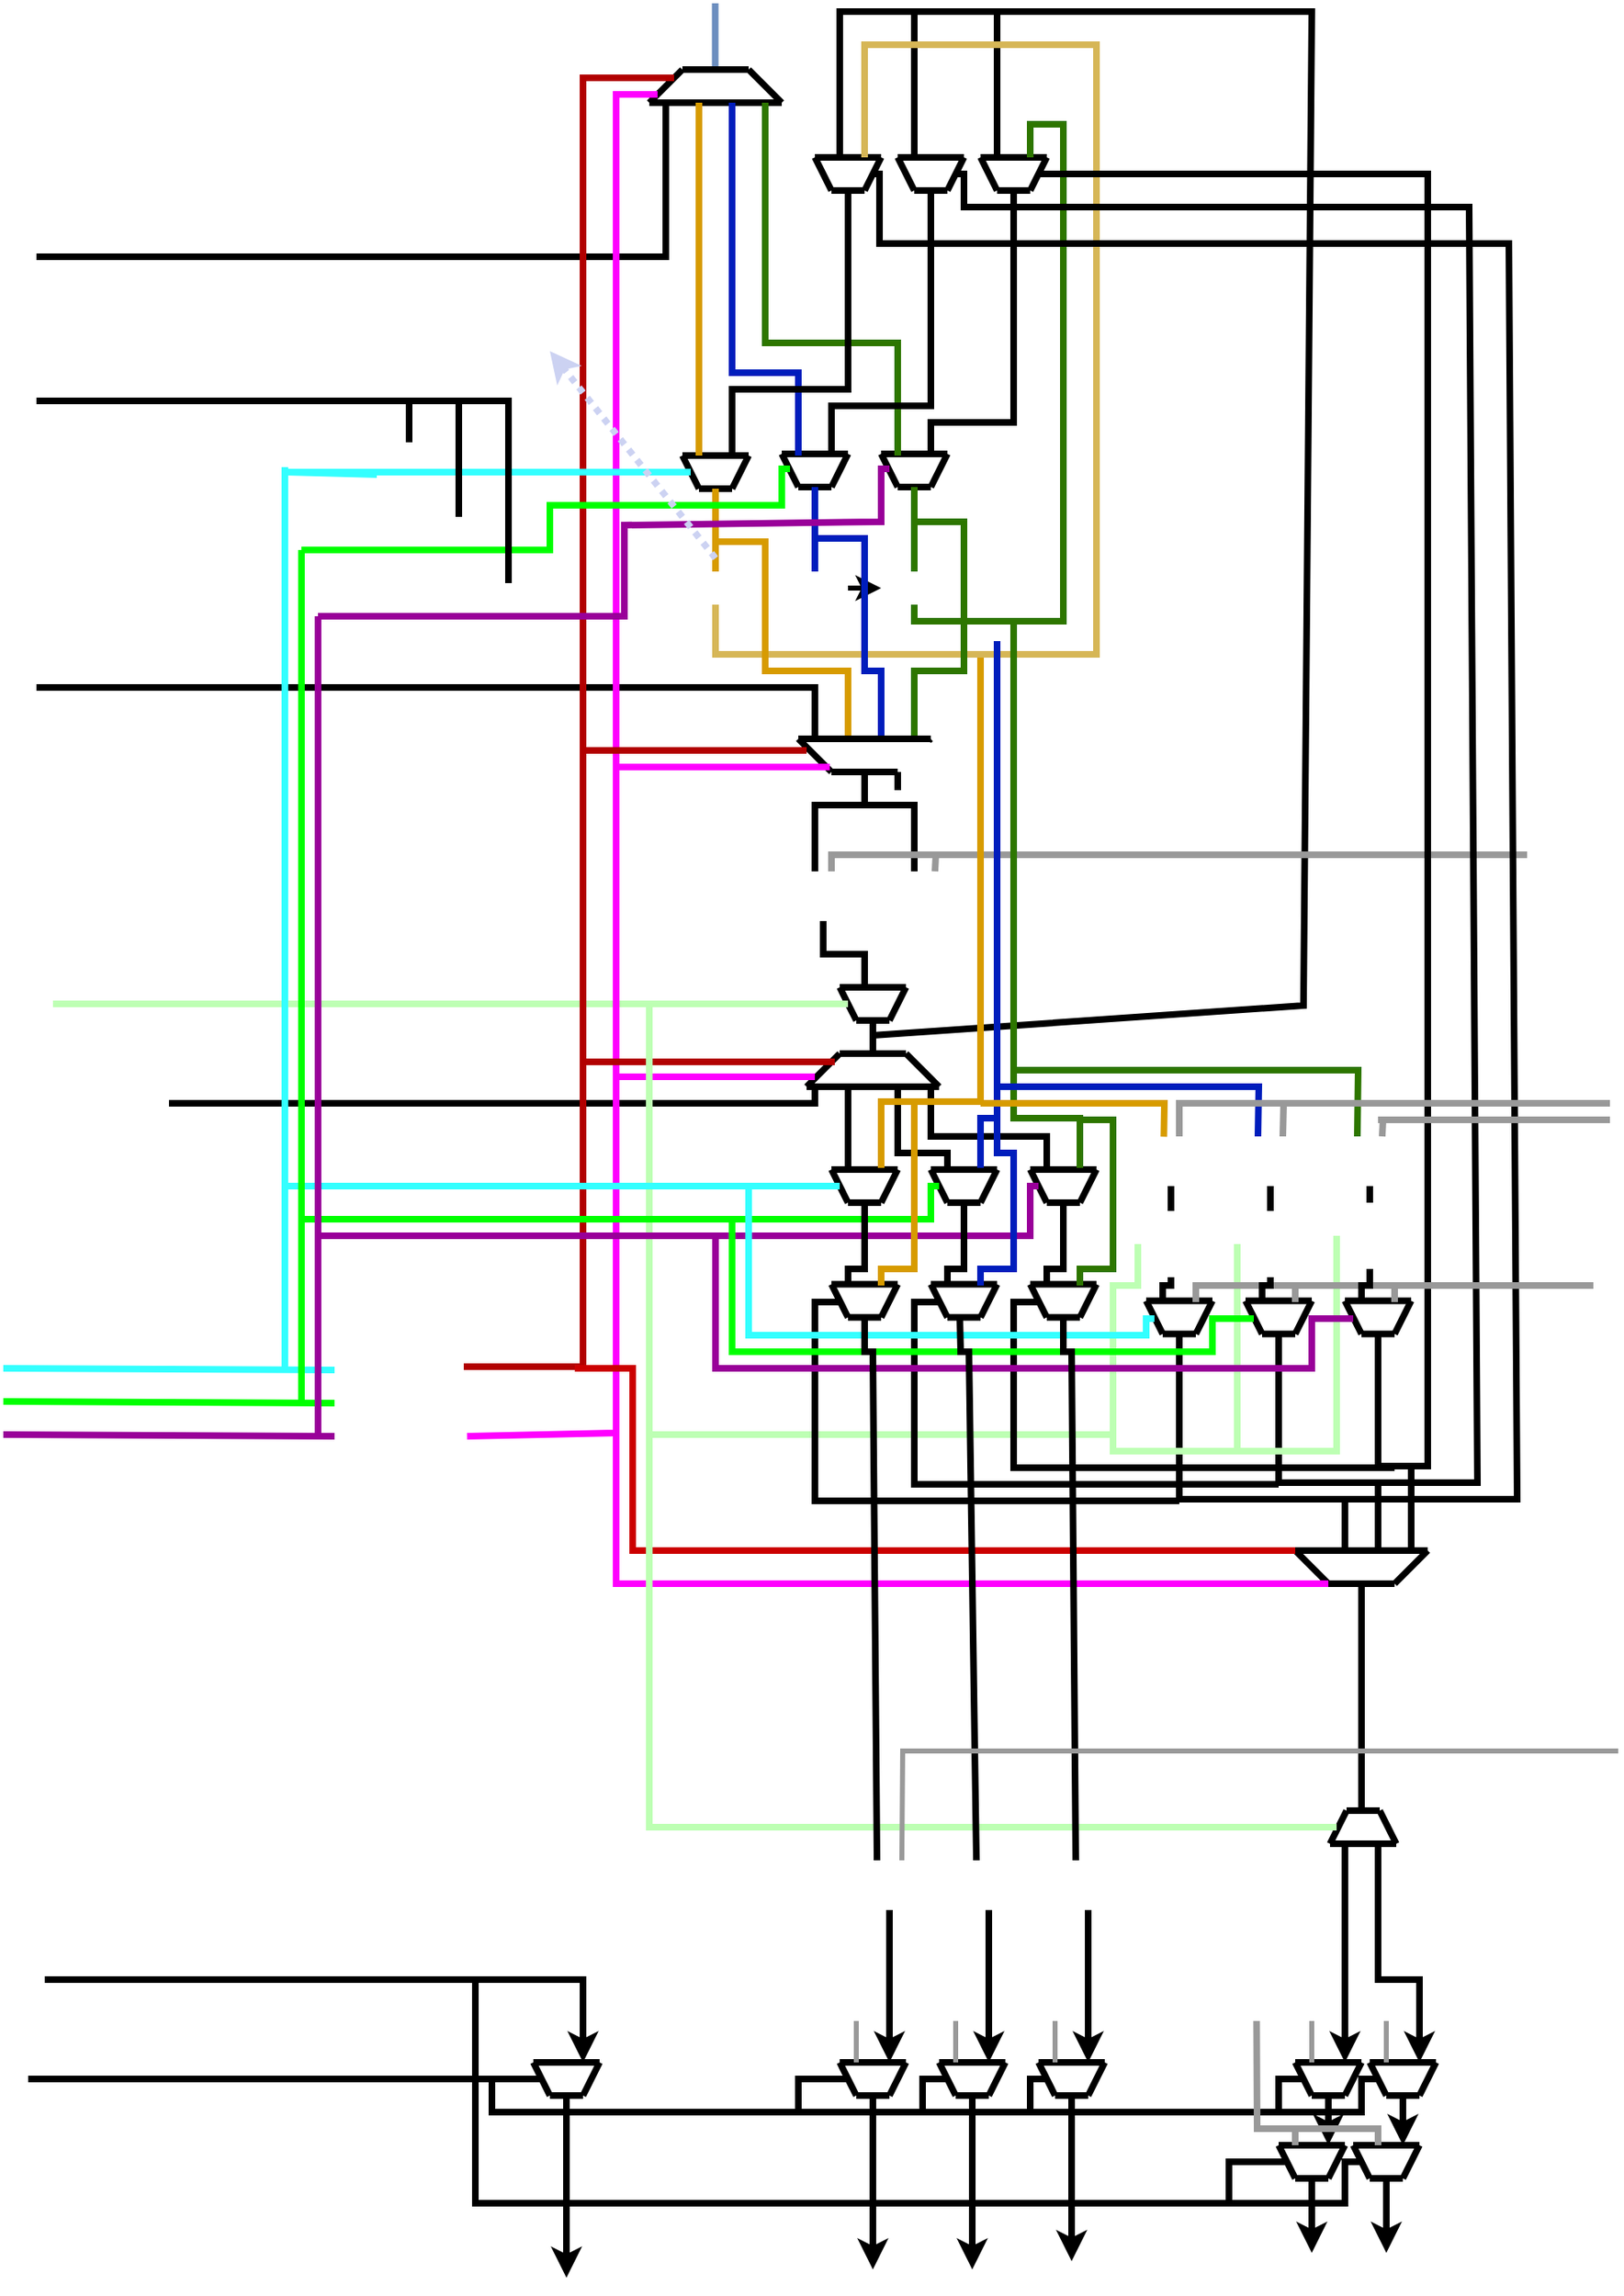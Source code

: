 <mxfile version="20.8.13" type="github" pages="2">
  <diagram name="Pagina-1" id="YSNBQgDCkUt4jB2jJ9PV">
    <mxGraphModel dx="3531" dy="2915" grid="1" gridSize="5" guides="1" tooltips="1" connect="1" arrows="1" fold="1" page="1" pageScale="1" pageWidth="827" pageHeight="1169" math="0" shadow="0">
      <root>
        <mxCell id="0" />
        <mxCell id="1" parent="0" />
        <mxCell id="_pNcX6U958TQj2iGUCa4-34" value="" style="endArrow=none;html=1;strokeWidth=4;labelBackgroundColor=none;fontColor=default;shadow=0;fillColor=#dae8fc;strokeColor=#6c8ebf;rounded=0;" parent="1" edge="1">
          <mxGeometry width="50" height="50" relative="1" as="geometry">
            <mxPoint x="-1390.18" y="-2250" as="sourcePoint" />
            <mxPoint x="-1390.18" y="-2290" as="targetPoint" />
          </mxGeometry>
        </mxCell>
        <mxCell id="_pNcX6U958TQj2iGUCa4-36" value="" style="endArrow=none;html=1;shadow=0;strokeWidth=4;rounded=0;" parent="1" edge="1">
          <mxGeometry width="50" height="50" relative="1" as="geometry">
            <mxPoint x="-1410" y="-2250" as="sourcePoint" />
            <mxPoint x="-1370" y="-2250" as="targetPoint" />
          </mxGeometry>
        </mxCell>
        <mxCell id="_pNcX6U958TQj2iGUCa4-38" value="" style="endArrow=none;html=1;shadow=0;strokeWidth=4;rounded=0;" parent="1" edge="1">
          <mxGeometry width="50" height="50" relative="1" as="geometry">
            <mxPoint x="-1430" y="-2230" as="sourcePoint" />
            <mxPoint x="-1350" y="-2230" as="targetPoint" />
          </mxGeometry>
        </mxCell>
        <mxCell id="_pNcX6U958TQj2iGUCa4-39" value="" style="endArrow=none;html=1;shadow=0;strokeWidth=4;rounded=0;" parent="1" edge="1">
          <mxGeometry width="50" height="50" relative="1" as="geometry">
            <mxPoint x="-1430" y="-2230" as="sourcePoint" />
            <mxPoint x="-1410" y="-2250" as="targetPoint" />
          </mxGeometry>
        </mxCell>
        <mxCell id="_pNcX6U958TQj2iGUCa4-40" value="" style="endArrow=none;html=1;shadow=0;strokeWidth=4;rounded=0;" parent="1" edge="1">
          <mxGeometry width="50" height="50" relative="1" as="geometry">
            <mxPoint x="-1350" y="-2230" as="sourcePoint" />
            <mxPoint x="-1370" y="-2250" as="targetPoint" />
          </mxGeometry>
        </mxCell>
        <mxCell id="_pNcX6U958TQj2iGUCa4-41" value="" style="endArrow=none;html=1;shadow=0;strokeWidth=4;rounded=0;" parent="1" edge="1">
          <mxGeometry width="50" height="50" relative="1" as="geometry">
            <mxPoint x="-1800" y="-2137" as="sourcePoint" />
            <mxPoint x="-1420" y="-2230" as="targetPoint" />
            <Array as="points">
              <mxPoint x="-1420" y="-2137" />
            </Array>
          </mxGeometry>
        </mxCell>
        <mxCell id="_pNcX6U958TQj2iGUCa4-81" value="" style="endArrow=none;html=1;shadow=0;strokeWidth=4;rounded=0;" parent="1" edge="1">
          <mxGeometry width="50" height="50" relative="1" as="geometry">
            <mxPoint x="-1410" y="-2017" as="sourcePoint" />
            <mxPoint x="-1370" y="-2017" as="targetPoint" />
          </mxGeometry>
        </mxCell>
        <mxCell id="_pNcX6U958TQj2iGUCa4-82" value="" style="endArrow=none;html=1;shadow=0;strokeWidth=4;rounded=0;" parent="1" edge="1">
          <mxGeometry width="50" height="50" relative="1" as="geometry">
            <mxPoint x="-1400" y="-1997" as="sourcePoint" />
            <mxPoint x="-1380" y="-1997" as="targetPoint" />
          </mxGeometry>
        </mxCell>
        <mxCell id="_pNcX6U958TQj2iGUCa4-83" value="" style="endArrow=none;html=1;shadow=0;strokeWidth=4;rounded=0;" parent="1" edge="1">
          <mxGeometry width="50" height="50" relative="1" as="geometry">
            <mxPoint x="-1380" y="-1997" as="sourcePoint" />
            <mxPoint x="-1370" y="-2017" as="targetPoint" />
          </mxGeometry>
        </mxCell>
        <mxCell id="_pNcX6U958TQj2iGUCa4-84" value="" style="endArrow=none;html=1;shadow=0;strokeWidth=4;rounded=0;" parent="1" edge="1">
          <mxGeometry width="50" height="50" relative="1" as="geometry">
            <mxPoint x="-1400" y="-1997" as="sourcePoint" />
            <mxPoint x="-1410" y="-2017" as="targetPoint" />
          </mxGeometry>
        </mxCell>
        <mxCell id="_pNcX6U958TQj2iGUCa4-85" value="" style="endArrow=none;html=1;shadow=0;strokeWidth=4;exitX=0.5;exitY=0;exitDx=0;exitDy=0;fillColor=#ffe6cc;strokeColor=#d79b00;rounded=0;" parent="1" edge="1">
          <mxGeometry width="50" height="50" relative="1" as="geometry">
            <mxPoint x="-1390" y="-1947" as="sourcePoint" />
            <mxPoint x="-1390" y="-1997" as="targetPoint" />
          </mxGeometry>
        </mxCell>
        <mxCell id="_pNcX6U958TQj2iGUCa4-92" value="" style="endArrow=none;html=1;shadow=0;strokeWidth=4;rounded=0;" parent="1" edge="1">
          <mxGeometry width="50" height="50" relative="1" as="geometry">
            <mxPoint x="-1350" y="-2018" as="sourcePoint" />
            <mxPoint x="-1310" y="-2018" as="targetPoint" />
          </mxGeometry>
        </mxCell>
        <mxCell id="_pNcX6U958TQj2iGUCa4-93" value="" style="endArrow=none;html=1;shadow=0;strokeWidth=4;rounded=0;" parent="1" edge="1">
          <mxGeometry width="50" height="50" relative="1" as="geometry">
            <mxPoint x="-1340" y="-1998" as="sourcePoint" />
            <mxPoint x="-1320" y="-1998" as="targetPoint" />
          </mxGeometry>
        </mxCell>
        <mxCell id="_pNcX6U958TQj2iGUCa4-94" value="" style="endArrow=none;html=1;shadow=0;strokeWidth=4;rounded=0;" parent="1" edge="1">
          <mxGeometry width="50" height="50" relative="1" as="geometry">
            <mxPoint x="-1320" y="-1998" as="sourcePoint" />
            <mxPoint x="-1310" y="-2018" as="targetPoint" />
          </mxGeometry>
        </mxCell>
        <mxCell id="_pNcX6U958TQj2iGUCa4-95" value="" style="endArrow=none;html=1;shadow=0;strokeWidth=4;rounded=0;" parent="1" edge="1">
          <mxGeometry width="50" height="50" relative="1" as="geometry">
            <mxPoint x="-1340" y="-1998" as="sourcePoint" />
            <mxPoint x="-1350" y="-2018" as="targetPoint" />
          </mxGeometry>
        </mxCell>
        <mxCell id="_pNcX6U958TQj2iGUCa4-96" value="" style="endArrow=none;html=1;shadow=0;strokeWidth=4;exitX=0.5;exitY=0;exitDx=0;exitDy=0;fillColor=#0050ef;strokeColor=#001DBC;rounded=0;" parent="1" edge="1">
          <mxGeometry width="50" height="50" relative="1" as="geometry">
            <mxPoint x="-1330" y="-1947" as="sourcePoint" />
            <mxPoint x="-1330" y="-1998" as="targetPoint" />
          </mxGeometry>
        </mxCell>
        <mxCell id="_pNcX6U958TQj2iGUCa4-99" value="" style="endArrow=none;html=1;shadow=0;strokeWidth=4;rounded=0;" parent="1" edge="1">
          <mxGeometry width="50" height="50" relative="1" as="geometry">
            <mxPoint x="-1290" y="-2018" as="sourcePoint" />
            <mxPoint x="-1250" y="-2018" as="targetPoint" />
          </mxGeometry>
        </mxCell>
        <mxCell id="_pNcX6U958TQj2iGUCa4-100" value="" style="endArrow=none;html=1;shadow=0;strokeWidth=4;rounded=0;" parent="1" edge="1">
          <mxGeometry width="50" height="50" relative="1" as="geometry">
            <mxPoint x="-1280" y="-1998" as="sourcePoint" />
            <mxPoint x="-1260" y="-1998" as="targetPoint" />
          </mxGeometry>
        </mxCell>
        <mxCell id="_pNcX6U958TQj2iGUCa4-101" value="" style="endArrow=none;html=1;shadow=0;strokeWidth=4;rounded=0;" parent="1" edge="1">
          <mxGeometry width="50" height="50" relative="1" as="geometry">
            <mxPoint x="-1260" y="-1998" as="sourcePoint" />
            <mxPoint x="-1250" y="-2018" as="targetPoint" />
          </mxGeometry>
        </mxCell>
        <mxCell id="_pNcX6U958TQj2iGUCa4-102" value="" style="endArrow=none;html=1;shadow=0;strokeWidth=4;rounded=0;" parent="1" edge="1">
          <mxGeometry width="50" height="50" relative="1" as="geometry">
            <mxPoint x="-1280" y="-1998" as="sourcePoint" />
            <mxPoint x="-1290" y="-2018" as="targetPoint" />
          </mxGeometry>
        </mxCell>
        <mxCell id="_pNcX6U958TQj2iGUCa4-103" value="" style="endArrow=none;html=1;shadow=0;strokeWidth=4;exitX=0.5;exitY=0;exitDx=0;exitDy=0;fillColor=#60a917;strokeColor=#2D7600;rounded=0;" parent="1" edge="1">
          <mxGeometry width="50" height="50" relative="1" as="geometry">
            <mxPoint x="-1270" y="-1947" as="sourcePoint" />
            <mxPoint x="-1270" y="-1998" as="targetPoint" />
          </mxGeometry>
        </mxCell>
        <mxCell id="_pNcX6U958TQj2iGUCa4-111" value="" style="endArrow=none;html=1;shadow=0;strokeWidth=4;fillColor=#0050ef;strokeColor=#001DBC;rounded=0;" parent="1" edge="1">
          <mxGeometry width="50" height="50" relative="1" as="geometry">
            <mxPoint x="-1380" y="-2230" as="sourcePoint" />
            <mxPoint x="-1340" y="-2017" as="targetPoint" />
            <Array as="points">
              <mxPoint x="-1380" y="-2067" />
              <mxPoint x="-1340" y="-2067" />
            </Array>
          </mxGeometry>
        </mxCell>
        <mxCell id="_pNcX6U958TQj2iGUCa4-113" value="" style="endArrow=none;html=1;shadow=0;strokeWidth=4;fillColor=#60a917;strokeColor=#2D7600;rounded=0;" parent="1" edge="1">
          <mxGeometry width="50" height="50" relative="1" as="geometry">
            <mxPoint x="-1280" y="-2017" as="sourcePoint" />
            <mxPoint x="-1360" y="-2230" as="targetPoint" />
            <Array as="points">
              <mxPoint x="-1280" y="-2085" />
              <mxPoint x="-1360" y="-2085" />
            </Array>
          </mxGeometry>
        </mxCell>
        <mxCell id="_pNcX6U958TQj2iGUCa4-116" value="" style="endArrow=none;html=1;shadow=0;strokeWidth=4;rounded=0;" parent="1" edge="1">
          <mxGeometry width="50" height="50" relative="1" as="geometry">
            <mxPoint x="-1280" y="-2197" as="sourcePoint" />
            <mxPoint x="-1240" y="-2197" as="targetPoint" />
          </mxGeometry>
        </mxCell>
        <mxCell id="_pNcX6U958TQj2iGUCa4-117" value="" style="endArrow=none;html=1;shadow=0;strokeWidth=4;rounded=0;" parent="1" edge="1">
          <mxGeometry width="50" height="50" relative="1" as="geometry">
            <mxPoint x="-1270" y="-2177" as="sourcePoint" />
            <mxPoint x="-1250" y="-2177" as="targetPoint" />
          </mxGeometry>
        </mxCell>
        <mxCell id="_pNcX6U958TQj2iGUCa4-118" value="" style="endArrow=none;html=1;shadow=0;strokeWidth=4;rounded=0;" parent="1" edge="1">
          <mxGeometry width="50" height="50" relative="1" as="geometry">
            <mxPoint x="-1250" y="-2177" as="sourcePoint" />
            <mxPoint x="-1240" y="-2197" as="targetPoint" />
          </mxGeometry>
        </mxCell>
        <mxCell id="_pNcX6U958TQj2iGUCa4-119" value="" style="endArrow=none;html=1;shadow=0;strokeWidth=4;rounded=0;" parent="1" edge="1">
          <mxGeometry width="50" height="50" relative="1" as="geometry">
            <mxPoint x="-1270" y="-2177" as="sourcePoint" />
            <mxPoint x="-1280" y="-2197" as="targetPoint" />
          </mxGeometry>
        </mxCell>
        <mxCell id="_pNcX6U958TQj2iGUCa4-120" value="" style="endArrow=none;html=1;shadow=0;strokeWidth=4;rounded=0;" parent="1" edge="1">
          <mxGeometry width="50" height="50" relative="1" as="geometry">
            <mxPoint x="-1260" y="-2157" as="sourcePoint" />
            <mxPoint x="-1260" y="-2177" as="targetPoint" />
          </mxGeometry>
        </mxCell>
        <mxCell id="_pNcX6U958TQj2iGUCa4-121" value="" style="endArrow=none;html=1;shadow=0;strokeWidth=4;rounded=0;" parent="1" edge="1">
          <mxGeometry width="50" height="50" relative="1" as="geometry">
            <mxPoint x="-1270" y="-2197" as="sourcePoint" />
            <mxPoint x="-1270" y="-2285" as="targetPoint" />
          </mxGeometry>
        </mxCell>
        <mxCell id="_pNcX6U958TQj2iGUCa4-123" value="" style="endArrow=none;html=1;shadow=0;strokeWidth=4;rounded=0;" parent="1" edge="1">
          <mxGeometry width="50" height="50" relative="1" as="geometry">
            <mxPoint x="-1330" y="-2197" as="sourcePoint" />
            <mxPoint x="-1290" y="-2197" as="targetPoint" />
          </mxGeometry>
        </mxCell>
        <mxCell id="_pNcX6U958TQj2iGUCa4-124" value="" style="endArrow=none;html=1;shadow=0;strokeWidth=4;rounded=0;" parent="1" edge="1">
          <mxGeometry width="50" height="50" relative="1" as="geometry">
            <mxPoint x="-1320" y="-2177" as="sourcePoint" />
            <mxPoint x="-1300" y="-2177" as="targetPoint" />
          </mxGeometry>
        </mxCell>
        <mxCell id="_pNcX6U958TQj2iGUCa4-125" value="" style="endArrow=none;html=1;shadow=0;strokeWidth=4;rounded=0;" parent="1" edge="1">
          <mxGeometry width="50" height="50" relative="1" as="geometry">
            <mxPoint x="-1300" y="-2177" as="sourcePoint" />
            <mxPoint x="-1290" y="-2197" as="targetPoint" />
          </mxGeometry>
        </mxCell>
        <mxCell id="_pNcX6U958TQj2iGUCa4-126" value="" style="endArrow=none;html=1;shadow=0;strokeWidth=4;rounded=0;" parent="1" edge="1">
          <mxGeometry width="50" height="50" relative="1" as="geometry">
            <mxPoint x="-1320" y="-2177" as="sourcePoint" />
            <mxPoint x="-1330" y="-2197" as="targetPoint" />
          </mxGeometry>
        </mxCell>
        <mxCell id="_pNcX6U958TQj2iGUCa4-127" value="" style="endArrow=none;html=1;shadow=0;strokeWidth=4;rounded=0;" parent="1" edge="1">
          <mxGeometry width="50" height="50" relative="1" as="geometry">
            <mxPoint x="-1310" y="-2157" as="sourcePoint" />
            <mxPoint x="-1310" y="-2177" as="targetPoint" />
          </mxGeometry>
        </mxCell>
        <mxCell id="_pNcX6U958TQj2iGUCa4-128" value="" style="endArrow=none;html=1;shadow=0;strokeWidth=4;rounded=0;" parent="1" edge="1">
          <mxGeometry width="50" height="50" relative="1" as="geometry">
            <mxPoint x="-1315" y="-2197" as="sourcePoint" />
            <mxPoint x="-1295" y="-1667" as="targetPoint" />
            <Array as="points">
              <mxPoint x="-1315" y="-2285" />
              <mxPoint x="-1030" y="-2285" />
              <mxPoint x="-1035" y="-1685" />
            </Array>
          </mxGeometry>
        </mxCell>
        <mxCell id="_pNcX6U958TQj2iGUCa4-130" value="" style="endArrow=none;html=1;shadow=0;strokeWidth=4;rounded=0;" parent="1" edge="1">
          <mxGeometry width="50" height="50" relative="1" as="geometry">
            <mxPoint x="-1230" y="-2197" as="sourcePoint" />
            <mxPoint x="-1190" y="-2197" as="targetPoint" />
          </mxGeometry>
        </mxCell>
        <mxCell id="_pNcX6U958TQj2iGUCa4-131" value="" style="endArrow=none;html=1;shadow=0;strokeWidth=4;rounded=0;" parent="1" edge="1">
          <mxGeometry width="50" height="50" relative="1" as="geometry">
            <mxPoint x="-1220" y="-2177" as="sourcePoint" />
            <mxPoint x="-1200" y="-2177" as="targetPoint" />
          </mxGeometry>
        </mxCell>
        <mxCell id="_pNcX6U958TQj2iGUCa4-132" value="" style="endArrow=none;html=1;shadow=0;strokeWidth=4;rounded=0;" parent="1" edge="1">
          <mxGeometry width="50" height="50" relative="1" as="geometry">
            <mxPoint x="-1200" y="-2177" as="sourcePoint" />
            <mxPoint x="-1190" y="-2197" as="targetPoint" />
          </mxGeometry>
        </mxCell>
        <mxCell id="_pNcX6U958TQj2iGUCa4-133" value="" style="endArrow=none;html=1;shadow=0;strokeWidth=4;rounded=0;" parent="1" edge="1">
          <mxGeometry width="50" height="50" relative="1" as="geometry">
            <mxPoint x="-1220" y="-2177" as="sourcePoint" />
            <mxPoint x="-1230" y="-2197" as="targetPoint" />
          </mxGeometry>
        </mxCell>
        <mxCell id="_pNcX6U958TQj2iGUCa4-134" value="" style="endArrow=none;html=1;shadow=0;strokeWidth=4;rounded=0;" parent="1" edge="1">
          <mxGeometry width="50" height="50" relative="1" as="geometry">
            <mxPoint x="-1210" y="-2157" as="sourcePoint" />
            <mxPoint x="-1210" y="-2177" as="targetPoint" />
          </mxGeometry>
        </mxCell>
        <mxCell id="_pNcX6U958TQj2iGUCa4-135" value="" style="endArrow=none;html=1;shadow=0;strokeWidth=4;rounded=0;" parent="1" edge="1">
          <mxGeometry width="50" height="50" relative="1" as="geometry">
            <mxPoint x="-1220" y="-2197" as="sourcePoint" />
            <mxPoint x="-1220" y="-2285" as="targetPoint" />
          </mxGeometry>
        </mxCell>
        <mxCell id="_pNcX6U958TQj2iGUCa4-141" value="" style="endArrow=none;html=1;shadow=0;strokeWidth=4;rounded=0;" parent="1" edge="1">
          <mxGeometry width="50" height="50" relative="1" as="geometry">
            <mxPoint x="-1320" y="-2017" as="sourcePoint" />
            <mxPoint x="-1260" y="-2157" as="targetPoint" />
            <Array as="points">
              <mxPoint x="-1320" y="-2047" />
              <mxPoint x="-1260" y="-2047" />
            </Array>
          </mxGeometry>
        </mxCell>
        <mxCell id="UEDfRO5sLbGee5GHCN92-4" value="" style="edgeStyle=orthogonalEdgeStyle;orthogonalLoop=1;jettySize=auto;html=1;strokeColor=#000000;strokeWidth=3;rounded=0;" parent="1" edge="1">
          <mxGeometry relative="1" as="geometry">
            <mxPoint x="-1310" y="-1937.0" as="sourcePoint" />
            <mxPoint x="-1290" y="-1937.0" as="targetPoint" />
          </mxGeometry>
        </mxCell>
        <mxCell id="_pNcX6U958TQj2iGUCa4-162" value="" style="endArrow=none;html=1;shadow=0;strokeWidth=4;exitX=0.5;exitY=1;exitDx=0;exitDy=0;fillColor=#60a917;strokeColor=#2D7600;rounded=0;" parent="1" edge="1">
          <mxGeometry width="50" height="50" relative="1" as="geometry">
            <mxPoint x="-1270" y="-1927" as="sourcePoint" />
            <mxPoint x="-1200" y="-2197" as="targetPoint" />
            <Array as="points">
              <mxPoint x="-1270" y="-1917" />
              <mxPoint x="-1180" y="-1917" />
              <mxPoint x="-1180" y="-2217" />
              <mxPoint x="-1200" y="-2217" />
            </Array>
          </mxGeometry>
        </mxCell>
        <mxCell id="_pNcX6U958TQj2iGUCa4-164" value="" style="endArrow=none;html=1;shadow=0;strokeWidth=4;exitX=0.5;exitY=1;exitDx=0;exitDy=0;fillColor=#fff2cc;strokeColor=#d6b656;rounded=0;" parent="1" edge="1">
          <mxGeometry width="50" height="50" relative="1" as="geometry">
            <mxPoint x="-1390" y="-1927" as="sourcePoint" />
            <mxPoint x="-1300" y="-2197" as="targetPoint" />
            <Array as="points">
              <mxPoint x="-1390" y="-1897" />
              <mxPoint x="-1160" y="-1897" />
              <mxPoint x="-1160" y="-2265" />
              <mxPoint x="-1300" y="-2265" />
            </Array>
          </mxGeometry>
        </mxCell>
        <mxCell id="_pNcX6U958TQj2iGUCa4-165" value="" style="endArrow=none;html=1;shadow=0;strokeWidth=4;rounded=0;" parent="1" edge="1">
          <mxGeometry width="50" height="50" relative="1" as="geometry">
            <mxPoint x="-1260" y="-2017" as="sourcePoint" />
            <mxPoint x="-1210" y="-2157" as="targetPoint" />
            <Array as="points">
              <mxPoint x="-1260" y="-2037" />
              <mxPoint x="-1210" y="-2037" />
            </Array>
          </mxGeometry>
        </mxCell>
        <mxCell id="_pNcX6U958TQj2iGUCa4-166" value="" style="endArrow=none;html=1;shadow=0;strokeWidth=4;rounded=0;" parent="1" edge="1">
          <mxGeometry width="50" height="50" relative="1" as="geometry">
            <mxPoint x="-1380" y="-2017" as="sourcePoint" />
            <mxPoint x="-1310" y="-2157" as="targetPoint" />
            <Array as="points">
              <mxPoint x="-1380" y="-2057" />
              <mxPoint x="-1310" y="-2057" />
            </Array>
          </mxGeometry>
        </mxCell>
        <mxCell id="_pNcX6U958TQj2iGUCa4-167" value="" style="endArrow=none;html=1;shadow=0;strokeWidth=4;fillColor=#ffe6cc;strokeColor=#d79b00;rounded=0;" parent="1" edge="1">
          <mxGeometry width="50" height="50" relative="1" as="geometry">
            <mxPoint x="-1310" y="-1847" as="sourcePoint" />
            <mxPoint x="-1390" y="-1965" as="targetPoint" />
            <Array as="points">
              <mxPoint x="-1310" y="-1887" />
              <mxPoint x="-1360" y="-1887" />
              <mxPoint x="-1360" y="-1965" />
            </Array>
          </mxGeometry>
        </mxCell>
        <mxCell id="_pNcX6U958TQj2iGUCa4-168" value="" style="endArrow=none;html=1;shadow=0;strokeWidth=4;fillColor=#0050ef;strokeColor=#001DBC;rounded=0;" parent="1" edge="1">
          <mxGeometry width="50" height="50" relative="1" as="geometry">
            <mxPoint x="-1290" y="-1847" as="sourcePoint" />
            <mxPoint x="-1330" y="-1967" as="targetPoint" />
            <Array as="points">
              <mxPoint x="-1290" y="-1887" />
              <mxPoint x="-1300" y="-1887" />
              <mxPoint x="-1300" y="-1967" />
            </Array>
          </mxGeometry>
        </mxCell>
        <mxCell id="_pNcX6U958TQj2iGUCa4-169" value="" style="endArrow=none;html=1;shadow=0;strokeWidth=4;fillColor=#60a917;strokeColor=#2D7600;rounded=0;" parent="1" edge="1">
          <mxGeometry width="50" height="50" relative="1" as="geometry">
            <mxPoint x="-1270" y="-1847" as="sourcePoint" />
            <mxPoint x="-1270" y="-1977" as="targetPoint" />
            <Array as="points">
              <mxPoint x="-1270" y="-1887" />
              <mxPoint x="-1240" y="-1887" />
              <mxPoint x="-1240" y="-1977" />
            </Array>
          </mxGeometry>
        </mxCell>
        <mxCell id="_pNcX6U958TQj2iGUCa4-170" value="" style="endArrow=none;html=1;shadow=0;strokeWidth=4;rounded=0;" parent="1" edge="1">
          <mxGeometry width="50" height="50" relative="1" as="geometry">
            <mxPoint x="-1340" y="-1846" as="sourcePoint" />
            <mxPoint x="-1260" y="-1846" as="targetPoint" />
          </mxGeometry>
        </mxCell>
        <mxCell id="_pNcX6U958TQj2iGUCa4-171" value="" style="endArrow=none;html=1;shadow=0;strokeWidth=4;rounded=0;" parent="1" edge="1">
          <mxGeometry width="50" height="50" relative="1" as="geometry">
            <mxPoint x="-1320" y="-1826" as="sourcePoint" />
            <mxPoint x="-1280" y="-1826" as="targetPoint" />
            <Array as="points">
              <mxPoint x="-1300" y="-1826" />
            </Array>
          </mxGeometry>
        </mxCell>
        <mxCell id="_pNcX6U958TQj2iGUCa4-172" value="" style="endArrow=none;html=1;shadow=0;strokeWidth=4;startArrow=none;rounded=0;" parent="1" edge="1">
          <mxGeometry width="50" height="50" relative="1" as="geometry">
            <mxPoint x="-1261.25" y="-1845" as="sourcePoint" />
            <mxPoint x="-1260" y="-1846" as="targetPoint" />
          </mxGeometry>
        </mxCell>
        <mxCell id="_pNcX6U958TQj2iGUCa4-173" value="" style="endArrow=none;html=1;shadow=0;strokeWidth=4;rounded=0;" parent="1" edge="1">
          <mxGeometry width="50" height="50" relative="1" as="geometry">
            <mxPoint x="-1320" y="-1826" as="sourcePoint" />
            <mxPoint x="-1340" y="-1846" as="targetPoint" />
          </mxGeometry>
        </mxCell>
        <mxCell id="_pNcX6U958TQj2iGUCa4-174" value="" style="endArrow=none;html=1;shadow=0;strokeWidth=4;rounded=0;" parent="1" edge="1">
          <mxGeometry width="50" height="50" relative="1" as="geometry">
            <mxPoint x="-1330" y="-1847" as="sourcePoint" />
            <mxPoint x="-1800" y="-1877" as="targetPoint" />
            <Array as="points">
              <mxPoint x="-1330" y="-1877" />
            </Array>
          </mxGeometry>
        </mxCell>
        <mxCell id="_pNcX6U958TQj2iGUCa4-175" value="" style="endArrow=none;html=1;shadow=0;strokeWidth=4;rounded=0;" parent="1" edge="1">
          <mxGeometry width="50" height="50" relative="1" as="geometry">
            <mxPoint x="-1300" y="-1806" as="sourcePoint" />
            <mxPoint x="-1300" y="-1826" as="targetPoint" />
          </mxGeometry>
        </mxCell>
        <mxCell id="_pNcX6U958TQj2iGUCa4-176" value="" style="endArrow=none;html=1;shadow=0;strokeWidth=4;rounded=0;" parent="1" edge="1">
          <mxGeometry width="50" height="50" relative="1" as="geometry">
            <mxPoint x="-1330" y="-1766" as="sourcePoint" />
            <mxPoint x="-1270" y="-1766" as="targetPoint" />
            <Array as="points">
              <mxPoint x="-1330" y="-1806" />
              <mxPoint x="-1270" y="-1806" />
            </Array>
          </mxGeometry>
        </mxCell>
        <mxCell id="_pNcX6U958TQj2iGUCa4-185" value="" style="endArrow=none;html=1;shadow=0;strokeWidth=4;strokeColor=#999999;rounded=0;" parent="1" edge="1">
          <mxGeometry width="50" height="50" relative="1" as="geometry">
            <mxPoint x="-1320" y="-1766" as="sourcePoint" />
            <mxPoint x="-900" y="-1776" as="targetPoint" />
            <Array as="points">
              <mxPoint x="-1320" y="-1776" />
            </Array>
          </mxGeometry>
        </mxCell>
        <mxCell id="_pNcX6U958TQj2iGUCa4-188" value="" style="endArrow=none;html=1;shadow=0;strokeWidth=4;exitX=0.75;exitY=0;exitDx=0;exitDy=0;strokeColor=#999999;rounded=0;" parent="1" edge="1">
          <mxGeometry width="50" height="50" relative="1" as="geometry">
            <mxPoint x="-1257.5" y="-1766" as="sourcePoint" />
            <mxPoint x="-1257" y="-1776" as="targetPoint" />
          </mxGeometry>
        </mxCell>
        <mxCell id="_pNcX6U958TQj2iGUCa4-189" value="" style="endArrow=none;html=1;shadow=0;strokeWidth=4;fillColor=#ffe6cc;strokeColor=#d79b00;rounded=0;" parent="1" edge="1">
          <mxGeometry width="50" height="50" relative="1" as="geometry">
            <mxPoint x="-1400" y="-2017" as="sourcePoint" />
            <mxPoint x="-1400" y="-2230" as="targetPoint" />
          </mxGeometry>
        </mxCell>
        <mxCell id="_pNcX6U958TQj2iGUCa4-190" value="" style="endArrow=none;html=1;shadow=0;strokeWidth=4;entryX=0.5;entryY=1;entryDx=0;entryDy=0;rounded=0;" parent="1" edge="1">
          <mxGeometry width="50" height="50" relative="1" as="geometry">
            <mxPoint x="-1300" y="-1696" as="sourcePoint" />
            <mxPoint x="-1325" y="-1736" as="targetPoint" />
            <Array as="points">
              <mxPoint x="-1300" y="-1716" />
              <mxPoint x="-1325" y="-1716" />
            </Array>
          </mxGeometry>
        </mxCell>
        <mxCell id="_pNcX6U958TQj2iGUCa4-193" value="" style="endArrow=none;html=1;shadow=0;strokeWidth=4;rounded=0;" parent="1" edge="1">
          <mxGeometry width="50" height="50" relative="1" as="geometry">
            <mxPoint x="-1315" y="-1696" as="sourcePoint" />
            <mxPoint x="-1275" y="-1696" as="targetPoint" />
          </mxGeometry>
        </mxCell>
        <mxCell id="_pNcX6U958TQj2iGUCa4-194" value="" style="endArrow=none;html=1;shadow=0;strokeWidth=4;rounded=0;" parent="1" edge="1">
          <mxGeometry width="50" height="50" relative="1" as="geometry">
            <mxPoint x="-1305" y="-1676" as="sourcePoint" />
            <mxPoint x="-1285" y="-1676" as="targetPoint" />
          </mxGeometry>
        </mxCell>
        <mxCell id="_pNcX6U958TQj2iGUCa4-195" value="" style="endArrow=none;html=1;shadow=0;strokeWidth=4;rounded=0;" parent="1" edge="1">
          <mxGeometry width="50" height="50" relative="1" as="geometry">
            <mxPoint x="-1285" y="-1676" as="sourcePoint" />
            <mxPoint x="-1275" y="-1696" as="targetPoint" />
          </mxGeometry>
        </mxCell>
        <mxCell id="_pNcX6U958TQj2iGUCa4-196" value="" style="endArrow=none;html=1;shadow=0;strokeWidth=4;rounded=0;" parent="1" edge="1">
          <mxGeometry width="50" height="50" relative="1" as="geometry">
            <mxPoint x="-1305" y="-1676" as="sourcePoint" />
            <mxPoint x="-1315" y="-1696" as="targetPoint" />
          </mxGeometry>
        </mxCell>
        <mxCell id="_pNcX6U958TQj2iGUCa4-197" value="" style="endArrow=none;html=1;shadow=0;strokeWidth=4;strokeColor=#BDFFB3;rounded=0;" parent="1" edge="1">
          <mxGeometry width="50" height="50" relative="1" as="geometry">
            <mxPoint x="-1790" y="-1686" as="sourcePoint" />
            <mxPoint x="-1310" y="-1686" as="targetPoint" />
          </mxGeometry>
        </mxCell>
        <mxCell id="_pNcX6U958TQj2iGUCa4-198" value="" style="endArrow=none;html=1;shadow=0;strokeWidth=4;rounded=0;" parent="1" edge="1">
          <mxGeometry width="50" height="50" relative="1" as="geometry">
            <mxPoint x="-1295" y="-1656" as="sourcePoint" />
            <mxPoint x="-1295" y="-1676" as="targetPoint" />
          </mxGeometry>
        </mxCell>
        <mxCell id="_pNcX6U958TQj2iGUCa4-199" value="" style="endArrow=none;html=1;shadow=0;strokeWidth=4;rounded=0;" parent="1" edge="1">
          <mxGeometry width="50" height="50" relative="1" as="geometry">
            <mxPoint x="-1315" y="-1656" as="sourcePoint" />
            <mxPoint x="-1275" y="-1656" as="targetPoint" />
          </mxGeometry>
        </mxCell>
        <mxCell id="_pNcX6U958TQj2iGUCa4-200" value="" style="endArrow=none;html=1;shadow=0;strokeWidth=4;rounded=0;" parent="1" edge="1">
          <mxGeometry width="50" height="50" relative="1" as="geometry">
            <mxPoint x="-1335" y="-1636" as="sourcePoint" />
            <mxPoint x="-1255" y="-1636" as="targetPoint" />
          </mxGeometry>
        </mxCell>
        <mxCell id="_pNcX6U958TQj2iGUCa4-201" value="" style="endArrow=none;html=1;shadow=0;strokeWidth=4;rounded=0;" parent="1" edge="1">
          <mxGeometry width="50" height="50" relative="1" as="geometry">
            <mxPoint x="-1335" y="-1636" as="sourcePoint" />
            <mxPoint x="-1315" y="-1656" as="targetPoint" />
          </mxGeometry>
        </mxCell>
        <mxCell id="_pNcX6U958TQj2iGUCa4-202" value="" style="endArrow=none;html=1;shadow=0;strokeWidth=4;rounded=0;" parent="1" edge="1">
          <mxGeometry width="50" height="50" relative="1" as="geometry">
            <mxPoint x="-1255" y="-1636" as="sourcePoint" />
            <mxPoint x="-1275" y="-1656" as="targetPoint" />
          </mxGeometry>
        </mxCell>
        <mxCell id="_pNcX6U958TQj2iGUCa4-203" value="" style="endArrow=none;html=1;shadow=0;strokeWidth=4;rounded=0;" parent="1" edge="1">
          <mxGeometry width="50" height="50" relative="1" as="geometry">
            <mxPoint x="-1720" y="-1626" as="sourcePoint" />
            <mxPoint x="-1330" y="-1636" as="targetPoint" />
            <Array as="points">
              <mxPoint x="-1330" y="-1626" />
            </Array>
          </mxGeometry>
        </mxCell>
        <mxCell id="_pNcX6U958TQj2iGUCa4-204" value="" style="endArrow=none;html=1;shadow=0;strokeWidth=4;rounded=0;" parent="1" edge="1">
          <mxGeometry width="50" height="50" relative="1" as="geometry">
            <mxPoint x="-1310" y="-1586" as="sourcePoint" />
            <mxPoint x="-1310" y="-1636" as="targetPoint" />
          </mxGeometry>
        </mxCell>
        <mxCell id="_pNcX6U958TQj2iGUCa4-206" value="" style="endArrow=none;html=1;shadow=0;strokeWidth=4;rounded=0;" parent="1" edge="1">
          <mxGeometry width="50" height="50" relative="1" as="geometry">
            <mxPoint x="-1250" y="-1586" as="sourcePoint" />
            <mxPoint x="-1280" y="-1636" as="targetPoint" />
            <Array as="points">
              <mxPoint x="-1250" y="-1596" />
              <mxPoint x="-1280" y="-1596" />
            </Array>
          </mxGeometry>
        </mxCell>
        <mxCell id="_pNcX6U958TQj2iGUCa4-207" value="" style="endArrow=none;html=1;shadow=0;strokeWidth=4;rounded=0;" parent="1" edge="1">
          <mxGeometry width="50" height="50" relative="1" as="geometry">
            <mxPoint x="-1190" y="-1586" as="sourcePoint" />
            <mxPoint x="-1260" y="-1636" as="targetPoint" />
            <Array as="points">
              <mxPoint x="-1190" y="-1606" />
              <mxPoint x="-1260" y="-1606" />
            </Array>
          </mxGeometry>
        </mxCell>
        <mxCell id="_pNcX6U958TQj2iGUCa4-208" value="" style="endArrow=none;html=1;shadow=0;strokeWidth=4;rounded=0;" parent="1" edge="1">
          <mxGeometry width="50" height="50" relative="1" as="geometry">
            <mxPoint x="-1320" y="-1586" as="sourcePoint" />
            <mxPoint x="-1280" y="-1586" as="targetPoint" />
          </mxGeometry>
        </mxCell>
        <mxCell id="_pNcX6U958TQj2iGUCa4-209" value="" style="endArrow=none;html=1;shadow=0;strokeWidth=4;rounded=0;" parent="1" edge="1">
          <mxGeometry width="50" height="50" relative="1" as="geometry">
            <mxPoint x="-1310" y="-1566" as="sourcePoint" />
            <mxPoint x="-1290" y="-1566" as="targetPoint" />
          </mxGeometry>
        </mxCell>
        <mxCell id="_pNcX6U958TQj2iGUCa4-210" value="" style="endArrow=none;html=1;shadow=0;strokeWidth=4;rounded=0;" parent="1" edge="1">
          <mxGeometry width="50" height="50" relative="1" as="geometry">
            <mxPoint x="-1290" y="-1566" as="sourcePoint" />
            <mxPoint x="-1280" y="-1586" as="targetPoint" />
          </mxGeometry>
        </mxCell>
        <mxCell id="_pNcX6U958TQj2iGUCa4-211" value="" style="endArrow=none;html=1;shadow=0;strokeWidth=4;rounded=0;" parent="1" edge="1">
          <mxGeometry width="50" height="50" relative="1" as="geometry">
            <mxPoint x="-1310" y="-1566" as="sourcePoint" />
            <mxPoint x="-1320" y="-1586" as="targetPoint" />
          </mxGeometry>
        </mxCell>
        <mxCell id="_pNcX6U958TQj2iGUCa4-212" value="" style="endArrow=none;html=1;shadow=0;strokeWidth=4;rounded=0;" parent="1" edge="1">
          <mxGeometry width="50" height="50" relative="1" as="geometry">
            <mxPoint x="-1260" y="-1586" as="sourcePoint" />
            <mxPoint x="-1220" y="-1586" as="targetPoint" />
          </mxGeometry>
        </mxCell>
        <mxCell id="_pNcX6U958TQj2iGUCa4-213" value="" style="endArrow=none;html=1;shadow=0;strokeWidth=4;rounded=0;" parent="1" edge="1">
          <mxGeometry width="50" height="50" relative="1" as="geometry">
            <mxPoint x="-1250" y="-1566" as="sourcePoint" />
            <mxPoint x="-1230" y="-1566" as="targetPoint" />
          </mxGeometry>
        </mxCell>
        <mxCell id="_pNcX6U958TQj2iGUCa4-214" value="" style="endArrow=none;html=1;shadow=0;strokeWidth=4;rounded=0;" parent="1" edge="1">
          <mxGeometry width="50" height="50" relative="1" as="geometry">
            <mxPoint x="-1230" y="-1566" as="sourcePoint" />
            <mxPoint x="-1220" y="-1586" as="targetPoint" />
          </mxGeometry>
        </mxCell>
        <mxCell id="_pNcX6U958TQj2iGUCa4-215" value="" style="endArrow=none;html=1;shadow=0;strokeWidth=4;rounded=0;" parent="1" edge="1">
          <mxGeometry width="50" height="50" relative="1" as="geometry">
            <mxPoint x="-1250" y="-1566" as="sourcePoint" />
            <mxPoint x="-1260" y="-1586" as="targetPoint" />
          </mxGeometry>
        </mxCell>
        <mxCell id="_pNcX6U958TQj2iGUCa4-216" value="" style="endArrow=none;html=1;shadow=0;strokeWidth=4;rounded=0;" parent="1" edge="1">
          <mxGeometry width="50" height="50" relative="1" as="geometry">
            <mxPoint x="-1200" y="-1586" as="sourcePoint" />
            <mxPoint x="-1160" y="-1586" as="targetPoint" />
          </mxGeometry>
        </mxCell>
        <mxCell id="_pNcX6U958TQj2iGUCa4-217" value="" style="endArrow=none;html=1;shadow=0;strokeWidth=4;rounded=0;" parent="1" edge="1">
          <mxGeometry width="50" height="50" relative="1" as="geometry">
            <mxPoint x="-1190" y="-1566" as="sourcePoint" />
            <mxPoint x="-1170" y="-1566" as="targetPoint" />
          </mxGeometry>
        </mxCell>
        <mxCell id="_pNcX6U958TQj2iGUCa4-218" value="" style="endArrow=none;html=1;shadow=0;strokeWidth=4;rounded=0;" parent="1" edge="1">
          <mxGeometry width="50" height="50" relative="1" as="geometry">
            <mxPoint x="-1170" y="-1566" as="sourcePoint" />
            <mxPoint x="-1160" y="-1586" as="targetPoint" />
          </mxGeometry>
        </mxCell>
        <mxCell id="_pNcX6U958TQj2iGUCa4-219" value="" style="endArrow=none;html=1;shadow=0;strokeWidth=4;rounded=0;" parent="1" edge="1">
          <mxGeometry width="50" height="50" relative="1" as="geometry">
            <mxPoint x="-1190" y="-1566" as="sourcePoint" />
            <mxPoint x="-1200" y="-1586" as="targetPoint" />
          </mxGeometry>
        </mxCell>
        <mxCell id="_pNcX6U958TQj2iGUCa4-220" value="" style="endArrow=none;html=1;shadow=0;strokeWidth=4;fillColor=#ffe6cc;strokeColor=#d79b00;rounded=0;" parent="1" edge="1">
          <mxGeometry width="50" height="50" relative="1" as="geometry">
            <mxPoint x="-1290" y="-1587" as="sourcePoint" />
            <mxPoint x="-1230" y="-1895" as="targetPoint" />
            <Array as="points">
              <mxPoint x="-1290" y="-1627" />
              <mxPoint x="-1260" y="-1627" />
              <mxPoint x="-1230" y="-1627" />
            </Array>
          </mxGeometry>
        </mxCell>
        <mxCell id="_pNcX6U958TQj2iGUCa4-221" value="" style="endArrow=none;html=1;shadow=0;strokeWidth=4;fillColor=#0050ef;strokeColor=#001DBC;rounded=0;" parent="1" edge="1">
          <mxGeometry width="50" height="50" relative="1" as="geometry">
            <mxPoint x="-1230" y="-1587" as="sourcePoint" />
            <mxPoint x="-1220" y="-1900" as="targetPoint" />
            <Array as="points">
              <mxPoint x="-1230" y="-1617" />
              <mxPoint x="-1220" y="-1617" />
              <mxPoint x="-1220" y="-1905" />
            </Array>
          </mxGeometry>
        </mxCell>
        <mxCell id="_pNcX6U958TQj2iGUCa4-222" value="" style="endArrow=none;html=1;shadow=0;strokeWidth=4;fillColor=#60a917;strokeColor=#2D7600;rounded=0;" parent="1" edge="1">
          <mxGeometry width="50" height="50" relative="1" as="geometry">
            <mxPoint x="-1170" y="-1587" as="sourcePoint" />
            <mxPoint x="-1210" y="-1910" as="targetPoint" />
            <Array as="points">
              <mxPoint x="-1170" y="-1617" />
              <mxPoint x="-1210" y="-1617" />
              <mxPoint x="-1210" y="-1915" />
            </Array>
          </mxGeometry>
        </mxCell>
        <mxCell id="_pNcX6U958TQj2iGUCa4-233" value="" style="endArrow=classic;html=1;shadow=0;strokeWidth=4;exitX=0.5;exitY=1;exitDx=0;exitDy=0;rounded=0;" parent="1" edge="1">
          <mxGeometry width="50" height="50" relative="1" as="geometry">
            <mxPoint x="-1285" y="-1139" as="sourcePoint" />
            <mxPoint x="-1285" y="-1047" as="targetPoint" />
          </mxGeometry>
        </mxCell>
        <mxCell id="_pNcX6U958TQj2iGUCa4-234" value="" style="endArrow=classic;html=1;shadow=0;strokeWidth=4;exitX=0.5;exitY=1;exitDx=0;exitDy=0;rounded=0;" parent="1" edge="1">
          <mxGeometry width="50" height="50" relative="1" as="geometry">
            <mxPoint x="-1225" y="-1139" as="sourcePoint" />
            <mxPoint x="-1225" y="-1047" as="targetPoint" />
          </mxGeometry>
        </mxCell>
        <mxCell id="_pNcX6U958TQj2iGUCa4-235" value="" style="endArrow=classic;html=1;shadow=0;strokeWidth=4;startArrow=none;rounded=0;" parent="1" edge="1">
          <mxGeometry width="50" height="50" relative="1" as="geometry">
            <mxPoint x="-1165" y="-1139" as="sourcePoint" />
            <mxPoint x="-1165" y="-1047" as="targetPoint" />
          </mxGeometry>
        </mxCell>
        <mxCell id="_pNcX6U958TQj2iGUCa4-236" value="" style="endArrow=none;html=1;shadow=0;strokeWidth=4;entryX=0.356;entryY=0.006;entryDx=0;entryDy=0;entryPerimeter=0;fillColor=#ffe6cc;strokeColor=#d79b00;rounded=0;" parent="1" edge="1">
          <mxGeometry width="50" height="50" relative="1" as="geometry">
            <mxPoint x="-1230" y="-1626" as="sourcePoint" />
            <mxPoint x="-1119.32" y="-1605.82" as="targetPoint" />
            <Array as="points">
              <mxPoint x="-1150" y="-1626" />
              <mxPoint x="-1119" y="-1626" />
            </Array>
          </mxGeometry>
        </mxCell>
        <mxCell id="_pNcX6U958TQj2iGUCa4-237" value="" style="endArrow=none;html=1;shadow=0;strokeWidth=4;entryX=0.25;entryY=0;entryDx=0;entryDy=0;fillColor=#0050ef;strokeColor=#001DBC;rounded=0;" parent="1" edge="1">
          <mxGeometry width="50" height="50" relative="1" as="geometry">
            <mxPoint x="-1220" y="-1636" as="sourcePoint" />
            <mxPoint x="-1062.5" y="-1606" as="targetPoint" />
            <Array as="points">
              <mxPoint x="-1062" y="-1636" />
            </Array>
          </mxGeometry>
        </mxCell>
        <mxCell id="_pNcX6U958TQj2iGUCa4-238" value="" style="endArrow=none;html=1;shadow=0;strokeWidth=4;entryX=0.25;entryY=0;entryDx=0;entryDy=0;fillColor=#60a917;strokeColor=#2D7600;rounded=0;" parent="1" edge="1">
          <mxGeometry width="50" height="50" relative="1" as="geometry">
            <mxPoint x="-1210" y="-1646" as="sourcePoint" />
            <mxPoint x="-1002.5" y="-1606" as="targetPoint" />
            <Array as="points">
              <mxPoint x="-1002" y="-1646" />
            </Array>
          </mxGeometry>
        </mxCell>
        <mxCell id="_pNcX6U958TQj2iGUCa4-247" value="" style="endArrow=none;html=1;shadow=0;strokeWidth=4;entryX=0;entryY=0.75;entryDx=0;entryDy=0;strokeColor=#990099;rounded=0;" parent="1" edge="1">
          <mxGeometry width="50" height="50" relative="1" as="geometry">
            <mxPoint x="-1820" y="-1426" as="sourcePoint" />
            <mxPoint x="-1620" y="-1425" as="targetPoint" />
          </mxGeometry>
        </mxCell>
        <mxCell id="_pNcX6U958TQj2iGUCa4-248" value="" style="endArrow=none;html=1;shadow=0;strokeWidth=4;entryX=0;entryY=0.5;entryDx=0;entryDy=0;strokeColor=#00FF00;rounded=0;" parent="1" edge="1">
          <mxGeometry width="50" height="50" relative="1" as="geometry">
            <mxPoint x="-1820" y="-1446" as="sourcePoint" />
            <mxPoint x="-1620" y="-1445" as="targetPoint" />
          </mxGeometry>
        </mxCell>
        <mxCell id="_pNcX6U958TQj2iGUCa4-249" value="" style="endArrow=none;html=1;shadow=0;strokeWidth=4;entryX=0;entryY=0.25;entryDx=0;entryDy=0;strokeColor=#33FFFF;rounded=0;" parent="1" edge="1">
          <mxGeometry width="50" height="50" relative="1" as="geometry">
            <mxPoint x="-1820" y="-1466" as="sourcePoint" />
            <mxPoint x="-1620" y="-1465" as="targetPoint" />
          </mxGeometry>
        </mxCell>
        <mxCell id="_pNcX6U958TQj2iGUCa4-251" value="" style="endArrow=none;html=1;shadow=0;strokeWidth=4;exitX=1;exitY=0.25;exitDx=0;exitDy=0;fillColor=#e51400;strokeColor=#B20000;rounded=0;" parent="1" edge="1">
          <mxGeometry width="50" height="50" relative="1" as="geometry">
            <mxPoint x="-1540" y="-1465" as="sourcePoint" />
            <mxPoint x="-1415" y="-2245" as="targetPoint" />
            <Array as="points">
              <mxPoint x="-1540" y="-1467" />
              <mxPoint x="-1470" y="-1467" />
              <mxPoint x="-1470" y="-2245" />
            </Array>
          </mxGeometry>
        </mxCell>
        <mxCell id="_pNcX6U958TQj2iGUCa4-252" value="" style="endArrow=none;html=1;shadow=0;strokeWidth=4;exitX=1;exitY=0.75;exitDx=0;exitDy=0;fillColor=#e3c800;strokeColor=#FF00FF;rounded=0;" parent="1" edge="1">
          <mxGeometry width="50" height="50" relative="1" as="geometry">
            <mxPoint x="-1540" y="-1425" as="sourcePoint" />
            <mxPoint x="-1425" y="-2235" as="targetPoint" />
            <Array as="points">
              <mxPoint x="-1450" y="-1427" />
              <mxPoint x="-1450" y="-2235" />
            </Array>
          </mxGeometry>
        </mxCell>
        <mxCell id="_pNcX6U958TQj2iGUCa4-254" value="" style="endArrow=none;html=1;shadow=0;strokeWidth=4;fillColor=#e51400;strokeColor=#B20000;rounded=0;" parent="1" edge="1">
          <mxGeometry width="50" height="50" relative="1" as="geometry">
            <mxPoint x="-1469" y="-1839" as="sourcePoint" />
            <mxPoint x="-1335" y="-1839" as="targetPoint" />
          </mxGeometry>
        </mxCell>
        <mxCell id="_pNcX6U958TQj2iGUCa4-255" value="" style="endArrow=none;html=1;shadow=0;strokeWidth=4;strokeColor=#FF00FF;rounded=0;" parent="1" edge="1">
          <mxGeometry width="50" height="50" relative="1" as="geometry">
            <mxPoint x="-1451" y="-1829" as="sourcePoint" />
            <mxPoint x="-1321" y="-1829" as="targetPoint" />
          </mxGeometry>
        </mxCell>
        <mxCell id="_pNcX6U958TQj2iGUCa4-256" value="" style="endArrow=none;html=1;shadow=0;strokeWidth=4;fillColor=#e51400;strokeColor=#B20000;rounded=0;" parent="1" edge="1">
          <mxGeometry width="50" height="50" relative="1" as="geometry">
            <mxPoint x="-1468" y="-1651" as="sourcePoint" />
            <mxPoint x="-1318" y="-1651" as="targetPoint" />
          </mxGeometry>
        </mxCell>
        <mxCell id="_pNcX6U958TQj2iGUCa4-257" value="" style="endArrow=none;html=1;shadow=0;strokeWidth=4;strokeColor=#FF00FF;rounded=0;" parent="1" edge="1">
          <mxGeometry width="50" height="50" relative="1" as="geometry">
            <mxPoint x="-1450" y="-1642" as="sourcePoint" />
            <mxPoint x="-1330" y="-1642" as="targetPoint" />
          </mxGeometry>
        </mxCell>
        <mxCell id="_pNcX6U958TQj2iGUCa4-258" value="" style="endArrow=none;html=1;shadow=0;strokeColor=#33FFFF;strokeWidth=4;startArrow=none;rounded=0;" parent="1" edge="1">
          <mxGeometry width="50" height="50" relative="1" as="geometry">
            <mxPoint x="-1594.481" y="-2005.519" as="sourcePoint" />
            <mxPoint x="-1405" y="-2007" as="targetPoint" />
            <Array as="points">
              <mxPoint x="-1650" y="-2007" />
            </Array>
          </mxGeometry>
        </mxCell>
        <mxCell id="_pNcX6U958TQj2iGUCa4-259" value="" style="endArrow=none;html=1;shadow=0;strokeColor=#00FF00;strokeWidth=4;startArrow=none;rounded=0;" parent="1" edge="1">
          <mxGeometry width="50" height="50" relative="1" as="geometry">
            <mxPoint x="-1565" y="-1960" as="sourcePoint" />
            <mxPoint x="-1345" y="-2009" as="targetPoint" />
            <Array as="points">
              <mxPoint x="-1640" y="-1960" />
              <mxPoint x="-1490" y="-1960" />
              <mxPoint x="-1490" y="-1987" />
              <mxPoint x="-1350" y="-1987" />
              <mxPoint x="-1350" y="-2009" />
            </Array>
          </mxGeometry>
        </mxCell>
        <mxCell id="_pNcX6U958TQj2iGUCa4-260" value="" style="endArrow=none;html=1;shadow=0;strokeColor=#990099;strokeWidth=4;startArrow=none;rounded=0;" parent="1" edge="1">
          <mxGeometry width="50" height="50" relative="1" as="geometry">
            <mxPoint x="-1535" y="-1920" as="sourcePoint" />
            <mxPoint x="-1285" y="-2009" as="targetPoint" />
            <Array as="points">
              <mxPoint x="-1630" y="-1920" />
              <mxPoint x="-1445" y="-1920" />
              <mxPoint x="-1445" y="-1975" />
              <mxPoint x="-1290" y="-1977" />
              <mxPoint x="-1290" y="-2009" />
            </Array>
          </mxGeometry>
        </mxCell>
        <mxCell id="_pNcX6U958TQj2iGUCa4-268" value="" style="endArrow=none;html=1;shadow=0;strokeColor=#000000;strokeWidth=4;entryX=0.5;entryY=1;entryDx=0;entryDy=0;exitX=0.5;exitY=0;exitDx=0;exitDy=0;rounded=0;" parent="1" edge="1">
          <mxGeometry width="50" height="50" relative="1" as="geometry">
            <mxPoint x="-1115" y="-1561" as="sourcePoint" />
            <mxPoint x="-1115" y="-1576" as="targetPoint" />
          </mxGeometry>
        </mxCell>
        <mxCell id="_pNcX6U958TQj2iGUCa4-269" value="" style="endArrow=none;html=1;shadow=0;strokeColor=#000000;strokeWidth=4;entryX=0.5;entryY=1;entryDx=0;entryDy=0;exitX=0.5;exitY=0;exitDx=0;exitDy=0;rounded=0;" parent="1" edge="1">
          <mxGeometry width="50" height="50" relative="1" as="geometry">
            <mxPoint x="-1055" y="-1561" as="sourcePoint" />
            <mxPoint x="-1055" y="-1576" as="targetPoint" />
          </mxGeometry>
        </mxCell>
        <mxCell id="_pNcX6U958TQj2iGUCa4-270" value="" style="endArrow=none;html=1;shadow=0;strokeColor=#000000;strokeWidth=4;entryX=0.5;entryY=1;entryDx=0;entryDy=0;exitX=0.5;exitY=0;exitDx=0;exitDy=0;rounded=0;" parent="1" edge="1">
          <mxGeometry width="50" height="50" relative="1" as="geometry">
            <mxPoint x="-995" y="-1566" as="sourcePoint" />
            <mxPoint x="-995" y="-1576" as="targetPoint" />
          </mxGeometry>
        </mxCell>
        <mxCell id="_pNcX6U958TQj2iGUCa4-271" value="" style="endArrow=none;html=1;shadow=0;strokeColor=#000000;strokeWidth=4;rounded=0;" parent="1" edge="1">
          <mxGeometry width="50" height="50" relative="1" as="geometry">
            <mxPoint x="-1110" y="-1435" as="sourcePoint" />
            <mxPoint x="-1296" y="-2187" as="targetPoint" />
            <Array as="points">
              <mxPoint x="-1110" y="-1387" />
              <mxPoint x="-1041" y="-1387" />
              <mxPoint x="-906" y="-1387" />
              <mxPoint x="-911" y="-2145" />
              <mxPoint x="-1291" y="-2145" />
              <mxPoint x="-1291" y="-2187" />
            </Array>
          </mxGeometry>
        </mxCell>
        <mxCell id="_pNcX6U958TQj2iGUCa4-272" value="" style="endArrow=none;html=1;shadow=0;strokeColor=#000000;strokeWidth=4;rounded=0;" parent="1" edge="1">
          <mxGeometry width="50" height="50" relative="1" as="geometry">
            <mxPoint x="-1050" y="-1440" as="sourcePoint" />
            <mxPoint x="-1245" y="-2187" as="targetPoint" />
            <Array as="points">
              <mxPoint x="-1050" y="-1425" />
              <mxPoint x="-1050" y="-1397" />
              <mxPoint x="-930" y="-1397" />
              <mxPoint x="-935" y="-2167" />
              <mxPoint x="-1240" y="-2167" />
              <mxPoint x="-1240" y="-2187" />
            </Array>
          </mxGeometry>
        </mxCell>
        <mxCell id="_pNcX6U958TQj2iGUCa4-273" value="" style="endArrow=none;html=1;shadow=0;strokeColor=#000000;strokeWidth=4;rounded=0;" parent="1" edge="1">
          <mxGeometry width="50" height="50" relative="1" as="geometry">
            <mxPoint x="-990" y="-1440" as="sourcePoint" />
            <mxPoint x="-1195" y="-2187" as="targetPoint" />
            <Array as="points">
              <mxPoint x="-990" y="-1425" />
              <mxPoint x="-990" y="-1407" />
              <mxPoint x="-960" y="-1407" />
              <mxPoint x="-960" y="-2187" />
              <mxPoint x="-1135" y="-2187" />
            </Array>
          </mxGeometry>
        </mxCell>
        <mxCell id="_pNcX6U958TQj2iGUCa4-274" value="" style="endArrow=none;html=1;shadow=0;strokeWidth=4;rounded=0;" parent="1" edge="1">
          <mxGeometry width="50" height="50" relative="1" as="geometry">
            <mxPoint x="-1040" y="-1356" as="sourcePoint" />
            <mxPoint x="-960" y="-1356" as="targetPoint" />
          </mxGeometry>
        </mxCell>
        <mxCell id="_pNcX6U958TQj2iGUCa4-275" value="" style="endArrow=none;html=1;shadow=0;strokeWidth=4;rounded=0;" parent="1" edge="1">
          <mxGeometry width="50" height="50" relative="1" as="geometry">
            <mxPoint x="-1020" y="-1336" as="sourcePoint" />
            <mxPoint x="-980" y="-1336" as="targetPoint" />
          </mxGeometry>
        </mxCell>
        <mxCell id="_pNcX6U958TQj2iGUCa4-276" value="" style="endArrow=none;html=1;shadow=0;strokeWidth=4;rounded=0;" parent="1" edge="1">
          <mxGeometry width="50" height="50" relative="1" as="geometry">
            <mxPoint x="-980" y="-1336" as="sourcePoint" />
            <mxPoint x="-960" y="-1356" as="targetPoint" />
          </mxGeometry>
        </mxCell>
        <mxCell id="_pNcX6U958TQj2iGUCa4-277" value="" style="endArrow=none;html=1;shadow=0;strokeWidth=4;rounded=0;" parent="1" edge="1">
          <mxGeometry width="50" height="50" relative="1" as="geometry">
            <mxPoint x="-1020" y="-1336" as="sourcePoint" />
            <mxPoint x="-1040" y="-1356" as="targetPoint" />
          </mxGeometry>
        </mxCell>
        <mxCell id="_pNcX6U958TQj2iGUCa4-278" value="" style="endArrow=none;html=1;shadow=0;strokeColor=#000000;strokeWidth=4;rounded=0;" parent="1" edge="1">
          <mxGeometry width="50" height="50" relative="1" as="geometry">
            <mxPoint x="-970" y="-1406" as="sourcePoint" />
            <mxPoint x="-970" y="-1356" as="targetPoint" />
          </mxGeometry>
        </mxCell>
        <mxCell id="_pNcX6U958TQj2iGUCa4-279" value="" style="endArrow=none;html=1;shadow=0;strokeColor=#000000;strokeWidth=4;rounded=0;" parent="1" edge="1">
          <mxGeometry width="50" height="50" relative="1" as="geometry">
            <mxPoint x="-990" y="-1396" as="sourcePoint" />
            <mxPoint x="-990" y="-1356" as="targetPoint" />
          </mxGeometry>
        </mxCell>
        <mxCell id="_pNcX6U958TQj2iGUCa4-280" value="" style="endArrow=none;html=1;shadow=0;strokeColor=#000000;strokeWidth=4;rounded=0;" parent="1" edge="1">
          <mxGeometry width="50" height="50" relative="1" as="geometry">
            <mxPoint x="-1010" y="-1386" as="sourcePoint" />
            <mxPoint x="-1010" y="-1356" as="targetPoint" />
          </mxGeometry>
        </mxCell>
        <mxCell id="_pNcX6U958TQj2iGUCa4-281" value="" style="endArrow=none;html=1;shadow=0;strokeColor=#CC0000;strokeWidth=4;fillColor=#a20025;rounded=0;" parent="1" edge="1">
          <mxGeometry width="50" height="50" relative="1" as="geometry">
            <mxPoint x="-1475" y="-1466" as="sourcePoint" />
            <mxPoint x="-1040" y="-1356" as="targetPoint" />
            <Array as="points">
              <mxPoint x="-1440" y="-1466" />
              <mxPoint x="-1440" y="-1356" />
            </Array>
          </mxGeometry>
        </mxCell>
        <mxCell id="_pNcX6U958TQj2iGUCa4-282" value="" style="endArrow=none;html=1;shadow=0;strokeColor=#FF00FF;strokeWidth=4;rounded=0;" parent="1" edge="1">
          <mxGeometry width="50" height="50" relative="1" as="geometry">
            <mxPoint x="-1450" y="-1426" as="sourcePoint" />
            <mxPoint x="-1020" y="-1336" as="targetPoint" />
            <Array as="points">
              <mxPoint x="-1450" y="-1336" />
            </Array>
          </mxGeometry>
        </mxCell>
        <mxCell id="_pNcX6U958TQj2iGUCa4-283" value="" style="endArrow=none;html=1;shadow=0;strokeColor=#000000;strokeWidth=4;rounded=0;" parent="1" edge="1">
          <mxGeometry width="50" height="50" relative="1" as="geometry">
            <mxPoint x="-1000" y="-1199" as="sourcePoint" />
            <mxPoint x="-1000" y="-1336" as="targetPoint" />
          </mxGeometry>
        </mxCell>
        <mxCell id="_pNcX6U958TQj2iGUCa4-301" value="" style="endArrow=none;html=1;strokeWidth=4;labelBackgroundColor=none;fontColor=default;shadow=0;rounded=0;" parent="1" edge="1">
          <mxGeometry width="50" height="50" relative="1" as="geometry">
            <mxPoint x="-1009" y="-1199" as="sourcePoint" />
            <mxPoint x="-989" y="-1199" as="targetPoint" />
          </mxGeometry>
        </mxCell>
        <mxCell id="_pNcX6U958TQj2iGUCa4-302" value="" style="endArrow=none;html=1;strokeWidth=4;labelBackgroundColor=none;fontColor=default;shadow=0;rounded=0;" parent="1" edge="1">
          <mxGeometry width="50" height="50" relative="1" as="geometry">
            <mxPoint x="-1019" y="-1179" as="sourcePoint" />
            <mxPoint x="-1009" y="-1199" as="targetPoint" />
          </mxGeometry>
        </mxCell>
        <mxCell id="_pNcX6U958TQj2iGUCa4-303" value="" style="endArrow=none;html=1;strokeWidth=4;labelBackgroundColor=none;fontColor=default;shadow=0;rounded=0;" parent="1" edge="1">
          <mxGeometry width="50" height="50" relative="1" as="geometry">
            <mxPoint x="-979" y="-1179" as="sourcePoint" />
            <mxPoint x="-989" y="-1199" as="targetPoint" />
          </mxGeometry>
        </mxCell>
        <mxCell id="_pNcX6U958TQj2iGUCa4-304" value="" style="endArrow=none;html=1;strokeWidth=4;labelBackgroundColor=none;fontColor=default;shadow=0;rounded=0;" parent="1" edge="1">
          <mxGeometry width="50" height="50" relative="1" as="geometry">
            <mxPoint x="-1019" y="-1179" as="sourcePoint" />
            <mxPoint x="-979" y="-1179" as="targetPoint" />
          </mxGeometry>
        </mxCell>
        <mxCell id="_pNcX6U958TQj2iGUCa4-305" value="" style="endArrow=none;html=1;shadow=0;strokeColor=#BDFFB3;strokeWidth=4;rounded=0;" parent="1" edge="1">
          <mxGeometry width="50" height="50" relative="1" as="geometry">
            <mxPoint x="-1430" y="-1686" as="sourcePoint" />
            <mxPoint x="-1015" y="-1189" as="targetPoint" />
            <Array as="points">
              <mxPoint x="-1430" y="-1189" />
            </Array>
          </mxGeometry>
        </mxCell>
        <mxCell id="_pNcX6U958TQj2iGUCa4-306" value="" style="endArrow=classic;html=1;shadow=0;strokeColor=#000000;strokeWidth=4;rounded=0;" parent="1" edge="1">
          <mxGeometry width="50" height="50" relative="1" as="geometry">
            <mxPoint x="-1010" y="-1179" as="sourcePoint" />
            <mxPoint x="-1010" y="-1047" as="targetPoint" />
          </mxGeometry>
        </mxCell>
        <mxCell id="_pNcX6U958TQj2iGUCa4-307" value="" style="endArrow=classic;html=1;shadow=0;strokeColor=#000000;strokeWidth=4;rounded=0;" parent="1" edge="1">
          <mxGeometry width="50" height="50" relative="1" as="geometry">
            <mxPoint x="-990" y="-1179" as="sourcePoint" />
            <mxPoint x="-965" y="-1047" as="targetPoint" />
            <Array as="points">
              <mxPoint x="-990" y="-1097" />
              <mxPoint x="-965" y="-1097" />
            </Array>
          </mxGeometry>
        </mxCell>
        <mxCell id="PU4K7KI0M255V2JwoqGr-7" value="" style="endArrow=none;html=1;strokeWidth=4;rounded=0;" parent="1" edge="1">
          <mxGeometry width="50" height="50" relative="1" as="geometry">
            <mxPoint x="-1805" y="-1037" as="sourcePoint" />
            <mxPoint x="-1495" y="-1037" as="targetPoint" />
          </mxGeometry>
        </mxCell>
        <mxCell id="PU4K7KI0M255V2JwoqGr-12" value="" style="endArrow=none;html=1;strokeColor=#33ffff;strokeWidth=4;rounded=0;" parent="1" edge="1">
          <mxGeometry width="50" height="50" relative="1" as="geometry">
            <mxPoint x="-1315" y="-1576" as="sourcePoint" />
            <mxPoint x="-1650" y="-1576" as="targetPoint" />
            <Array as="points">
              <mxPoint x="-1320" y="-1576" />
            </Array>
          </mxGeometry>
        </mxCell>
        <mxCell id="PU4K7KI0M255V2JwoqGr-14" value="" style="endArrow=none;html=1;strokeColor=#990099;strokeWidth=4;rounded=0;" parent="1" edge="1">
          <mxGeometry width="50" height="50" relative="1" as="geometry">
            <mxPoint x="-1630" y="-1546" as="sourcePoint" />
            <mxPoint x="-1195" y="-1576" as="targetPoint" />
            <Array as="points">
              <mxPoint x="-1410" y="-1546" />
              <mxPoint x="-1200" y="-1546" />
              <mxPoint x="-1200" y="-1576" />
            </Array>
          </mxGeometry>
        </mxCell>
        <mxCell id="PU4K7KI0M255V2JwoqGr-15" value="" style="endArrow=none;html=1;strokeColor=#00ff00;strokeWidth=4;rounded=0;" parent="1" edge="1">
          <mxGeometry width="50" height="50" relative="1" as="geometry">
            <mxPoint x="-1640" y="-1556" as="sourcePoint" />
            <mxPoint x="-1255" y="-1576" as="targetPoint" />
            <Array as="points">
              <mxPoint x="-1400" y="-1556" />
              <mxPoint x="-1330" y="-1556" />
              <mxPoint x="-1260" y="-1556" />
              <mxPoint x="-1260" y="-1576" />
            </Array>
          </mxGeometry>
        </mxCell>
        <mxCell id="PU4K7KI0M255V2JwoqGr-17" value="" style="endArrow=none;html=1;strokeColor=#BDFFB3;strokeWidth=4;entryX=0;entryY=0.5;entryDx=0;entryDy=0;rounded=0;" parent="1" edge="1">
          <mxGeometry width="50" height="50" relative="1" as="geometry">
            <mxPoint x="-1430" y="-1426" as="sourcePoint" />
            <mxPoint x="-1135" y="-1541" as="targetPoint" />
            <Array as="points">
              <mxPoint x="-1150" y="-1426" />
              <mxPoint x="-1150" y="-1516" />
              <mxPoint x="-1135" y="-1516" />
            </Array>
          </mxGeometry>
        </mxCell>
        <mxCell id="PU4K7KI0M255V2JwoqGr-18" value="" style="endArrow=none;html=1;strokeColor=#BDFFB3;strokeWidth=4;entryX=0;entryY=0.5;entryDx=0;entryDy=0;rounded=0;" parent="1" edge="1">
          <mxGeometry width="50" height="50" relative="1" as="geometry">
            <mxPoint x="-1150" y="-1426" as="sourcePoint" />
            <mxPoint x="-1075" y="-1541" as="targetPoint" />
            <Array as="points">
              <mxPoint x="-1150" y="-1416" />
              <mxPoint x="-1075" y="-1416" />
            </Array>
          </mxGeometry>
        </mxCell>
        <mxCell id="PU4K7KI0M255V2JwoqGr-19" value="" style="endArrow=none;html=1;strokeColor=#BDFFB3;strokeWidth=4;entryX=0;entryY=0.5;entryDx=0;entryDy=0;rounded=0;" parent="1" edge="1">
          <mxGeometry width="50" height="50" relative="1" as="geometry">
            <mxPoint x="-1080" y="-1416" as="sourcePoint" />
            <mxPoint x="-1015" y="-1546" as="targetPoint" />
            <Array as="points">
              <mxPoint x="-1015" y="-1416" />
            </Array>
          </mxGeometry>
        </mxCell>
        <mxCell id="PU4K7KI0M255V2JwoqGr-22" value="" style="endArrow=none;html=1;shadow=0;strokeWidth=4;rounded=0;" parent="1" edge="1">
          <mxGeometry width="50" height="50" relative="1" as="geometry">
            <mxPoint x="-1320" y="-1516.77" as="sourcePoint" />
            <mxPoint x="-1280" y="-1516.77" as="targetPoint" />
          </mxGeometry>
        </mxCell>
        <mxCell id="PU4K7KI0M255V2JwoqGr-23" value="" style="endArrow=none;html=1;shadow=0;strokeWidth=4;rounded=0;" parent="1" edge="1">
          <mxGeometry width="50" height="50" relative="1" as="geometry">
            <mxPoint x="-1310" y="-1496.77" as="sourcePoint" />
            <mxPoint x="-1290" y="-1496.77" as="targetPoint" />
          </mxGeometry>
        </mxCell>
        <mxCell id="PU4K7KI0M255V2JwoqGr-24" value="" style="endArrow=none;html=1;shadow=0;strokeWidth=4;rounded=0;" parent="1" edge="1">
          <mxGeometry width="50" height="50" relative="1" as="geometry">
            <mxPoint x="-1290" y="-1496.77" as="sourcePoint" />
            <mxPoint x="-1280" y="-1516.77" as="targetPoint" />
          </mxGeometry>
        </mxCell>
        <mxCell id="PU4K7KI0M255V2JwoqGr-25" value="" style="endArrow=none;html=1;shadow=0;strokeWidth=4;rounded=0;" parent="1" edge="1">
          <mxGeometry width="50" height="50" relative="1" as="geometry">
            <mxPoint x="-1310" y="-1496.77" as="sourcePoint" />
            <mxPoint x="-1320" y="-1516.77" as="targetPoint" />
          </mxGeometry>
        </mxCell>
        <mxCell id="PU4K7KI0M255V2JwoqGr-26" value="" style="endArrow=none;html=1;shadow=0;strokeWidth=4;rounded=0;" parent="1" edge="1">
          <mxGeometry width="50" height="50" relative="1" as="geometry">
            <mxPoint x="-1260" y="-1516.77" as="sourcePoint" />
            <mxPoint x="-1220" y="-1516.77" as="targetPoint" />
          </mxGeometry>
        </mxCell>
        <mxCell id="PU4K7KI0M255V2JwoqGr-27" value="" style="endArrow=none;html=1;shadow=0;strokeWidth=4;rounded=0;" parent="1" edge="1">
          <mxGeometry width="50" height="50" relative="1" as="geometry">
            <mxPoint x="-1250" y="-1496.77" as="sourcePoint" />
            <mxPoint x="-1230" y="-1496.77" as="targetPoint" />
          </mxGeometry>
        </mxCell>
        <mxCell id="PU4K7KI0M255V2JwoqGr-28" value="" style="endArrow=none;html=1;shadow=0;strokeWidth=4;rounded=0;" parent="1" edge="1">
          <mxGeometry width="50" height="50" relative="1" as="geometry">
            <mxPoint x="-1230" y="-1496.77" as="sourcePoint" />
            <mxPoint x="-1220" y="-1516.77" as="targetPoint" />
          </mxGeometry>
        </mxCell>
        <mxCell id="PU4K7KI0M255V2JwoqGr-29" value="" style="endArrow=none;html=1;shadow=0;strokeWidth=4;rounded=0;" parent="1" edge="1">
          <mxGeometry width="50" height="50" relative="1" as="geometry">
            <mxPoint x="-1250" y="-1496.77" as="sourcePoint" />
            <mxPoint x="-1260" y="-1516.77" as="targetPoint" />
          </mxGeometry>
        </mxCell>
        <mxCell id="PU4K7KI0M255V2JwoqGr-30" value="" style="endArrow=none;html=1;shadow=0;strokeWidth=4;rounded=0;" parent="1" edge="1">
          <mxGeometry width="50" height="50" relative="1" as="geometry">
            <mxPoint x="-1200" y="-1516.77" as="sourcePoint" />
            <mxPoint x="-1160" y="-1516.77" as="targetPoint" />
          </mxGeometry>
        </mxCell>
        <mxCell id="PU4K7KI0M255V2JwoqGr-31" value="" style="endArrow=none;html=1;shadow=0;strokeWidth=4;rounded=0;" parent="1" edge="1">
          <mxGeometry width="50" height="50" relative="1" as="geometry">
            <mxPoint x="-1190" y="-1496.77" as="sourcePoint" />
            <mxPoint x="-1170" y="-1496.77" as="targetPoint" />
          </mxGeometry>
        </mxCell>
        <mxCell id="PU4K7KI0M255V2JwoqGr-32" value="" style="endArrow=none;html=1;shadow=0;strokeWidth=4;rounded=0;" parent="1" edge="1">
          <mxGeometry width="50" height="50" relative="1" as="geometry">
            <mxPoint x="-1170" y="-1496.77" as="sourcePoint" />
            <mxPoint x="-1160" y="-1516.77" as="targetPoint" />
          </mxGeometry>
        </mxCell>
        <mxCell id="PU4K7KI0M255V2JwoqGr-33" value="" style="endArrow=none;html=1;shadow=0;strokeWidth=4;rounded=0;" parent="1" edge="1">
          <mxGeometry width="50" height="50" relative="1" as="geometry">
            <mxPoint x="-1190" y="-1496.77" as="sourcePoint" />
            <mxPoint x="-1200" y="-1516.77" as="targetPoint" />
          </mxGeometry>
        </mxCell>
        <mxCell id="PU4K7KI0M255V2JwoqGr-34" value="" style="endArrow=none;html=1;strokeColor=#000000;strokeWidth=4;rounded=0;" parent="1" edge="1">
          <mxGeometry width="50" height="50" relative="1" as="geometry">
            <mxPoint x="-1315" y="-1506" as="sourcePoint" />
            <mxPoint x="-1110" y="-1386" as="targetPoint" />
            <Array as="points">
              <mxPoint x="-1330" y="-1506" />
              <mxPoint x="-1330" y="-1386" />
            </Array>
          </mxGeometry>
        </mxCell>
        <mxCell id="PU4K7KI0M255V2JwoqGr-35" value="" style="endArrow=none;html=1;strokeColor=#000000;strokeWidth=4;rounded=0;" parent="1" edge="1">
          <mxGeometry width="50" height="50" relative="1" as="geometry">
            <mxPoint x="-1255" y="-1506" as="sourcePoint" />
            <mxPoint x="-1050" y="-1396" as="targetPoint" />
            <Array as="points">
              <mxPoint x="-1270" y="-1506" />
              <mxPoint x="-1270" y="-1396" />
            </Array>
          </mxGeometry>
        </mxCell>
        <mxCell id="PU4K7KI0M255V2JwoqGr-36" value="" style="endArrow=none;html=1;strokeColor=#000000;strokeWidth=4;rounded=0;" parent="1" edge="1">
          <mxGeometry width="50" height="50" relative="1" as="geometry">
            <mxPoint x="-1195" y="-1506" as="sourcePoint" />
            <mxPoint x="-980" y="-1406" as="targetPoint" />
            <Array as="points">
              <mxPoint x="-1210" y="-1506" />
              <mxPoint x="-1210" y="-1406" />
            </Array>
          </mxGeometry>
        </mxCell>
        <mxCell id="PU4K7KI0M255V2JwoqGr-37" value="" style="endArrow=none;html=1;strokeColor=#d79b00;strokeWidth=4;rounded=0;" parent="1" edge="1">
          <mxGeometry width="50" height="50" relative="1" as="geometry">
            <mxPoint x="-1290" y="-1516" as="sourcePoint" />
            <mxPoint x="-1270" y="-1626" as="targetPoint" />
            <Array as="points">
              <mxPoint x="-1290" y="-1526" />
              <mxPoint x="-1270" y="-1526" />
            </Array>
          </mxGeometry>
        </mxCell>
        <mxCell id="PU4K7KI0M255V2JwoqGr-38" value="" style="endArrow=none;html=1;strokeColor=#001dbc;strokeWidth=4;rounded=0;" parent="1" edge="1">
          <mxGeometry width="50" height="50" relative="1" as="geometry">
            <mxPoint x="-1230" y="-1516" as="sourcePoint" />
            <mxPoint x="-1220" y="-1616" as="targetPoint" />
            <Array as="points">
              <mxPoint x="-1230" y="-1526" />
              <mxPoint x="-1220" y="-1526" />
              <mxPoint x="-1210" y="-1526" />
              <mxPoint x="-1210" y="-1556" />
              <mxPoint x="-1210" y="-1596" />
              <mxPoint x="-1220" y="-1596" />
            </Array>
          </mxGeometry>
        </mxCell>
        <mxCell id="PU4K7KI0M255V2JwoqGr-40" value="" style="endArrow=none;html=1;strokeColor=#2d7600;strokeWidth=4;rounded=0;" parent="1" edge="1">
          <mxGeometry width="50" height="50" relative="1" as="geometry">
            <mxPoint x="-1170" y="-1516" as="sourcePoint" />
            <mxPoint x="-1170" y="-1616" as="targetPoint" />
            <Array as="points">
              <mxPoint x="-1170" y="-1526" />
              <mxPoint x="-1150" y="-1526" />
              <mxPoint x="-1150" y="-1616" />
            </Array>
          </mxGeometry>
        </mxCell>
        <mxCell id="PU4K7KI0M255V2JwoqGr-41" value="" style="endArrow=none;html=1;strokeColor=#000000;strokeWidth=4;rounded=0;" parent="1" edge="1">
          <mxGeometry width="50" height="50" relative="1" as="geometry">
            <mxPoint x="-1190" y="-1516" as="sourcePoint" />
            <mxPoint x="-1180" y="-1566" as="targetPoint" />
            <Array as="points">
              <mxPoint x="-1190" y="-1526" />
              <mxPoint x="-1180" y="-1526" />
            </Array>
          </mxGeometry>
        </mxCell>
        <mxCell id="PU4K7KI0M255V2JwoqGr-42" value="" style="endArrow=none;html=1;strokeColor=#000000;strokeWidth=4;rounded=0;" parent="1" edge="1">
          <mxGeometry width="50" height="50" relative="1" as="geometry">
            <mxPoint x="-1250" y="-1516" as="sourcePoint" />
            <mxPoint x="-1240" y="-1566" as="targetPoint" />
            <Array as="points">
              <mxPoint x="-1250" y="-1526" />
              <mxPoint x="-1240" y="-1526" />
            </Array>
          </mxGeometry>
        </mxCell>
        <mxCell id="PU4K7KI0M255V2JwoqGr-43" value="" style="endArrow=none;html=1;strokeColor=#000000;strokeWidth=4;rounded=0;" parent="1" edge="1">
          <mxGeometry width="50" height="50" relative="1" as="geometry">
            <mxPoint x="-1310" y="-1516" as="sourcePoint" />
            <mxPoint x="-1300" y="-1566" as="targetPoint" />
            <Array as="points">
              <mxPoint x="-1310" y="-1526" />
              <mxPoint x="-1300" y="-1526" />
            </Array>
          </mxGeometry>
        </mxCell>
        <mxCell id="PU4K7KI0M255V2JwoqGr-60" value="" style="endArrow=none;html=1;shadow=0;strokeWidth=4;rounded=0;" parent="1" edge="1">
          <mxGeometry width="50" height="50" relative="1" as="geometry">
            <mxPoint x="-1130" y="-1506.74" as="sourcePoint" />
            <mxPoint x="-1090" y="-1506.74" as="targetPoint" />
          </mxGeometry>
        </mxCell>
        <mxCell id="PU4K7KI0M255V2JwoqGr-61" value="" style="endArrow=none;html=1;shadow=0;strokeWidth=4;rounded=0;" parent="1" edge="1">
          <mxGeometry width="50" height="50" relative="1" as="geometry">
            <mxPoint x="-1120" y="-1486.74" as="sourcePoint" />
            <mxPoint x="-1100" y="-1486.74" as="targetPoint" />
          </mxGeometry>
        </mxCell>
        <mxCell id="PU4K7KI0M255V2JwoqGr-62" value="" style="endArrow=none;html=1;shadow=0;strokeWidth=4;rounded=0;" parent="1" edge="1">
          <mxGeometry width="50" height="50" relative="1" as="geometry">
            <mxPoint x="-1100" y="-1486.74" as="sourcePoint" />
            <mxPoint x="-1090" y="-1506.74" as="targetPoint" />
          </mxGeometry>
        </mxCell>
        <mxCell id="PU4K7KI0M255V2JwoqGr-63" value="" style="endArrow=none;html=1;shadow=0;strokeWidth=4;rounded=0;" parent="1" edge="1">
          <mxGeometry width="50" height="50" relative="1" as="geometry">
            <mxPoint x="-1120" y="-1486.74" as="sourcePoint" />
            <mxPoint x="-1130" y="-1506.74" as="targetPoint" />
          </mxGeometry>
        </mxCell>
        <mxCell id="PU4K7KI0M255V2JwoqGr-64" value="" style="endArrow=none;html=1;shadow=0;strokeWidth=4;rounded=0;" parent="1" edge="1">
          <mxGeometry width="50" height="50" relative="1" as="geometry">
            <mxPoint x="-1070" y="-1506.74" as="sourcePoint" />
            <mxPoint x="-1030" y="-1506.74" as="targetPoint" />
          </mxGeometry>
        </mxCell>
        <mxCell id="PU4K7KI0M255V2JwoqGr-65" value="" style="endArrow=none;html=1;shadow=0;strokeWidth=4;rounded=0;" parent="1" edge="1">
          <mxGeometry width="50" height="50" relative="1" as="geometry">
            <mxPoint x="-1060" y="-1486.74" as="sourcePoint" />
            <mxPoint x="-1040" y="-1486.74" as="targetPoint" />
          </mxGeometry>
        </mxCell>
        <mxCell id="PU4K7KI0M255V2JwoqGr-66" value="" style="endArrow=none;html=1;shadow=0;strokeWidth=4;rounded=0;" parent="1" edge="1">
          <mxGeometry width="50" height="50" relative="1" as="geometry">
            <mxPoint x="-1040" y="-1486.74" as="sourcePoint" />
            <mxPoint x="-1030" y="-1506.74" as="targetPoint" />
          </mxGeometry>
        </mxCell>
        <mxCell id="PU4K7KI0M255V2JwoqGr-67" value="" style="endArrow=none;html=1;shadow=0;strokeWidth=4;rounded=0;" parent="1" edge="1">
          <mxGeometry width="50" height="50" relative="1" as="geometry">
            <mxPoint x="-1060" y="-1486.74" as="sourcePoint" />
            <mxPoint x="-1070" y="-1506.74" as="targetPoint" />
          </mxGeometry>
        </mxCell>
        <mxCell id="PU4K7KI0M255V2JwoqGr-68" value="" style="endArrow=none;html=1;shadow=0;strokeWidth=4;rounded=0;" parent="1" edge="1">
          <mxGeometry width="50" height="50" relative="1" as="geometry">
            <mxPoint x="-1010" y="-1506.74" as="sourcePoint" />
            <mxPoint x="-970" y="-1506.74" as="targetPoint" />
          </mxGeometry>
        </mxCell>
        <mxCell id="PU4K7KI0M255V2JwoqGr-69" value="" style="endArrow=none;html=1;shadow=0;strokeWidth=4;rounded=0;" parent="1" edge="1">
          <mxGeometry width="50" height="50" relative="1" as="geometry">
            <mxPoint x="-1000" y="-1486.74" as="sourcePoint" />
            <mxPoint x="-980" y="-1486.74" as="targetPoint" />
          </mxGeometry>
        </mxCell>
        <mxCell id="PU4K7KI0M255V2JwoqGr-70" value="" style="endArrow=none;html=1;shadow=0;strokeWidth=4;rounded=0;" parent="1" edge="1">
          <mxGeometry width="50" height="50" relative="1" as="geometry">
            <mxPoint x="-980" y="-1486.74" as="sourcePoint" />
            <mxPoint x="-970" y="-1506.74" as="targetPoint" />
          </mxGeometry>
        </mxCell>
        <mxCell id="PU4K7KI0M255V2JwoqGr-71" value="" style="endArrow=none;html=1;shadow=0;strokeWidth=4;rounded=0;" parent="1" edge="1">
          <mxGeometry width="50" height="50" relative="1" as="geometry">
            <mxPoint x="-1000" y="-1486.74" as="sourcePoint" />
            <mxPoint x="-1010" y="-1506.74" as="targetPoint" />
          </mxGeometry>
        </mxCell>
        <mxCell id="PU4K7KI0M255V2JwoqGr-72" value="" style="endArrow=none;html=1;strokeColor=#000000;strokeWidth=4;rounded=0;" parent="1" edge="1">
          <mxGeometry width="50" height="50" relative="1" as="geometry">
            <mxPoint x="-1110" y="-1426" as="sourcePoint" />
            <mxPoint x="-1110" y="-1486" as="targetPoint" />
          </mxGeometry>
        </mxCell>
        <mxCell id="PU4K7KI0M255V2JwoqGr-74" value="" style="endArrow=none;html=1;strokeColor=#000000;strokeWidth=4;rounded=0;" parent="1" edge="1">
          <mxGeometry width="50" height="50" relative="1" as="geometry">
            <mxPoint x="-1050" y="-1426" as="sourcePoint" />
            <mxPoint x="-1050" y="-1486" as="targetPoint" />
            <Array as="points">
              <mxPoint x="-1050" y="-1426" />
              <mxPoint x="-1050" y="-1436" />
            </Array>
          </mxGeometry>
        </mxCell>
        <mxCell id="PU4K7KI0M255V2JwoqGr-75" value="" style="endArrow=none;html=1;strokeColor=#000000;strokeWidth=4;rounded=0;" parent="1" edge="1">
          <mxGeometry width="50" height="50" relative="1" as="geometry">
            <mxPoint x="-990" y="-1426" as="sourcePoint" />
            <mxPoint x="-990" y="-1486" as="targetPoint" />
          </mxGeometry>
        </mxCell>
        <mxCell id="PU4K7KI0M255V2JwoqGr-79" value="" style="endArrow=none;html=1;strokeColor=#000000;strokeWidth=4;entryX=0.5;entryY=1;entryDx=0;entryDy=0;rounded=0;" parent="1" edge="1">
          <mxGeometry width="50" height="50" relative="1" as="geometry">
            <mxPoint x="-1120" y="-1506" as="sourcePoint" />
            <mxPoint x="-1115" y="-1521" as="targetPoint" />
            <Array as="points">
              <mxPoint x="-1120" y="-1516" />
              <mxPoint x="-1115" y="-1516" />
            </Array>
          </mxGeometry>
        </mxCell>
        <mxCell id="PU4K7KI0M255V2JwoqGr-80" value="" style="endArrow=none;html=1;strokeColor=#33ffff;strokeWidth=4;rounded=0;" parent="1" edge="1">
          <mxGeometry width="50" height="50" relative="1" as="geometry">
            <mxPoint x="-1370" y="-1576" as="sourcePoint" />
            <mxPoint x="-1125" y="-1496" as="targetPoint" />
            <Array as="points">
              <mxPoint x="-1370" y="-1486" />
              <mxPoint x="-1130" y="-1486" />
              <mxPoint x="-1130" y="-1496" />
            </Array>
          </mxGeometry>
        </mxCell>
        <mxCell id="PU4K7KI0M255V2JwoqGr-81" value="" style="endArrow=none;html=1;strokeColor=#00ff00;strokeWidth=4;rounded=0;" parent="1" edge="1">
          <mxGeometry width="50" height="50" relative="1" as="geometry">
            <mxPoint x="-1380" y="-1556" as="sourcePoint" />
            <mxPoint x="-1065" y="-1496" as="targetPoint" />
            <Array as="points">
              <mxPoint x="-1380" y="-1476" />
              <mxPoint x="-1090" y="-1476" />
              <mxPoint x="-1090" y="-1496" />
            </Array>
          </mxGeometry>
        </mxCell>
        <mxCell id="PU4K7KI0M255V2JwoqGr-82" value="" style="endArrow=none;html=1;strokeColor=#990099;strokeWidth=4;rounded=0;" parent="1" edge="1">
          <mxGeometry width="50" height="50" relative="1" as="geometry">
            <mxPoint x="-1390" y="-1546" as="sourcePoint" />
            <mxPoint x="-1005" y="-1496" as="targetPoint" />
            <Array as="points">
              <mxPoint x="-1390" y="-1466" />
              <mxPoint x="-1030" y="-1466" />
              <mxPoint x="-1030" y="-1496" />
            </Array>
          </mxGeometry>
        </mxCell>
        <mxCell id="PU4K7KI0M255V2JwoqGr-83" value="" style="endArrow=none;html=1;strokeColor=#000000;strokeWidth=4;exitX=0.25;exitY=0;exitDx=0;exitDy=0;rounded=0;" parent="1" edge="1">
          <mxGeometry width="50" height="50" relative="1" as="geometry">
            <mxPoint x="-1292.5" y="-1169" as="sourcePoint" />
            <mxPoint x="-1300" y="-1496" as="targetPoint" />
            <Array as="points">
              <mxPoint x="-1295" y="-1476" />
              <mxPoint x="-1300" y="-1476" />
            </Array>
          </mxGeometry>
        </mxCell>
        <mxCell id="PU4K7KI0M255V2JwoqGr-84" value="" style="endArrow=none;html=1;strokeColor=#000000;strokeWidth=4;exitX=0.25;exitY=0;exitDx=0;exitDy=0;rounded=0;" parent="1" edge="1">
          <mxGeometry width="50" height="50" relative="1" as="geometry">
            <mxPoint x="-1232.5" y="-1169" as="sourcePoint" />
            <mxPoint x="-1242.5" y="-1496" as="targetPoint" />
            <Array as="points">
              <mxPoint x="-1237" y="-1476" />
              <mxPoint x="-1242" y="-1476" />
            </Array>
          </mxGeometry>
        </mxCell>
        <mxCell id="PU4K7KI0M255V2JwoqGr-85" value="" style="endArrow=none;html=1;strokeColor=#000000;strokeWidth=4;exitX=0.25;exitY=0;exitDx=0;exitDy=0;rounded=0;" parent="1" edge="1">
          <mxGeometry width="50" height="50" relative="1" as="geometry">
            <mxPoint x="-1172.5" y="-1169" as="sourcePoint" />
            <mxPoint x="-1180" y="-1496" as="targetPoint" />
            <Array as="points">
              <mxPoint x="-1175" y="-1476" />
              <mxPoint x="-1180" y="-1476" />
            </Array>
          </mxGeometry>
        </mxCell>
        <mxCell id="PU4K7KI0M255V2JwoqGr-86" value="" style="endArrow=none;html=1;strokeColor=#999999;strokeWidth=4;rounded=0;" parent="1" edge="1">
          <mxGeometry width="50" height="50" relative="1" as="geometry">
            <mxPoint x="-1100" y="-1506" as="sourcePoint" />
            <mxPoint x="-860" y="-1516" as="targetPoint" />
            <Array as="points">
              <mxPoint x="-1100" y="-1516" />
            </Array>
          </mxGeometry>
        </mxCell>
        <mxCell id="PU4K7KI0M255V2JwoqGr-87" value="" style="endArrow=none;html=1;strokeColor=#000000;strokeWidth=4;entryX=0.5;entryY=1;entryDx=0;entryDy=0;rounded=0;" parent="1" edge="1">
          <mxGeometry width="50" height="50" relative="1" as="geometry">
            <mxPoint x="-1000" y="-1506" as="sourcePoint" />
            <mxPoint x="-995" y="-1526" as="targetPoint" />
            <Array as="points">
              <mxPoint x="-1000" y="-1516" />
              <mxPoint x="-995" y="-1516" />
            </Array>
          </mxGeometry>
        </mxCell>
        <mxCell id="PU4K7KI0M255V2JwoqGr-88" value="" style="endArrow=none;html=1;strokeColor=#000000;strokeWidth=4;entryX=0.5;entryY=1;entryDx=0;entryDy=0;rounded=0;" parent="1" edge="1">
          <mxGeometry width="50" height="50" relative="1" as="geometry">
            <mxPoint x="-1060" y="-1506" as="sourcePoint" />
            <mxPoint x="-1055" y="-1521" as="targetPoint" />
            <Array as="points">
              <mxPoint x="-1060" y="-1516" />
              <mxPoint x="-1055" y="-1516" />
            </Array>
          </mxGeometry>
        </mxCell>
        <mxCell id="PU4K7KI0M255V2JwoqGr-89" value="" style="endArrow=none;html=1;strokeColor=#999999;strokeWidth=4;rounded=0;" parent="1" edge="1">
          <mxGeometry width="50" height="50" relative="1" as="geometry">
            <mxPoint x="-1040" y="-1506" as="sourcePoint" />
            <mxPoint x="-1040" y="-1516" as="targetPoint" />
          </mxGeometry>
        </mxCell>
        <mxCell id="PU4K7KI0M255V2JwoqGr-90" value="" style="endArrow=none;html=1;strokeColor=#999999;strokeWidth=4;rounded=0;" parent="1" edge="1">
          <mxGeometry width="50" height="50" relative="1" as="geometry">
            <mxPoint x="-980" y="-1506" as="sourcePoint" />
            <mxPoint x="-980" y="-1516" as="targetPoint" />
          </mxGeometry>
        </mxCell>
        <mxCell id="PU4K7KI0M255V2JwoqGr-91" value="" style="endArrow=none;html=1;strokeColor=#999999;strokeWidth=4;exitX=0.667;exitY=0;exitDx=0;exitDy=0;exitPerimeter=0;rounded=0;" parent="1" edge="1">
          <mxGeometry width="50" height="50" relative="1" as="geometry">
            <mxPoint x="-1109.99" y="-1606" as="sourcePoint" />
            <mxPoint x="-850" y="-1626" as="targetPoint" />
            <Array as="points">
              <mxPoint x="-1110" y="-1626" />
            </Array>
          </mxGeometry>
        </mxCell>
        <mxCell id="PU4K7KI0M255V2JwoqGr-92" value="" style="endArrow=none;html=1;strokeColor=#999999;strokeWidth=4;exitX=0.75;exitY=0;exitDx=0;exitDy=0;rounded=0;" parent="1" edge="1">
          <mxGeometry width="50" height="50" relative="1" as="geometry">
            <mxPoint x="-1047.5" y="-1606" as="sourcePoint" />
            <mxPoint x="-1047" y="-1626" as="targetPoint" />
          </mxGeometry>
        </mxCell>
        <mxCell id="PU4K7KI0M255V2JwoqGr-93" value="" style="endArrow=none;html=1;strokeColor=#999999;strokeWidth=4;exitX=0.75;exitY=0;exitDx=0;exitDy=0;rounded=0;" parent="1" edge="1">
          <mxGeometry width="50" height="50" relative="1" as="geometry">
            <mxPoint x="-987.5" y="-1606" as="sourcePoint" />
            <mxPoint x="-987" y="-1616" as="targetPoint" />
          </mxGeometry>
        </mxCell>
        <mxCell id="PU4K7KI0M255V2JwoqGr-94" value="" style="endArrow=none;html=1;strokeColor=#999999;strokeWidth=4;rounded=0;" parent="1" edge="1">
          <mxGeometry width="50" height="50" relative="1" as="geometry">
            <mxPoint x="-990" y="-1616" as="sourcePoint" />
            <mxPoint x="-850" y="-1616" as="targetPoint" />
          </mxGeometry>
        </mxCell>
        <mxCell id="yAR198e4R8kWAR2zlatF-1" value="" style="endArrow=none;html=1;shadow=0;strokeWidth=4;rounded=0;" parent="1" edge="1">
          <mxGeometry width="50" height="50" relative="1" as="geometry">
            <mxPoint x="-1315" y="-1047" as="sourcePoint" />
            <mxPoint x="-1275" y="-1047" as="targetPoint" />
          </mxGeometry>
        </mxCell>
        <mxCell id="yAR198e4R8kWAR2zlatF-2" value="" style="endArrow=none;html=1;shadow=0;strokeWidth=4;rounded=0;" parent="1" edge="1">
          <mxGeometry width="50" height="50" relative="1" as="geometry">
            <mxPoint x="-1305" y="-1027" as="sourcePoint" />
            <mxPoint x="-1285" y="-1027" as="targetPoint" />
          </mxGeometry>
        </mxCell>
        <mxCell id="yAR198e4R8kWAR2zlatF-3" value="" style="endArrow=none;html=1;shadow=0;strokeWidth=4;rounded=0;" parent="1" edge="1">
          <mxGeometry width="50" height="50" relative="1" as="geometry">
            <mxPoint x="-1285" y="-1027" as="sourcePoint" />
            <mxPoint x="-1275" y="-1047" as="targetPoint" />
          </mxGeometry>
        </mxCell>
        <mxCell id="yAR198e4R8kWAR2zlatF-4" value="" style="endArrow=none;html=1;shadow=0;strokeWidth=4;rounded=0;" parent="1" edge="1">
          <mxGeometry width="50" height="50" relative="1" as="geometry">
            <mxPoint x="-1305" y="-1027" as="sourcePoint" />
            <mxPoint x="-1315" y="-1047" as="targetPoint" />
          </mxGeometry>
        </mxCell>
        <mxCell id="yAR198e4R8kWAR2zlatF-5" value="" style="endArrow=none;html=1;shadow=0;strokeWidth=4;rounded=0;" parent="1" edge="1">
          <mxGeometry width="50" height="50" relative="1" as="geometry">
            <mxPoint x="-1255" y="-1047" as="sourcePoint" />
            <mxPoint x="-1215" y="-1047" as="targetPoint" />
          </mxGeometry>
        </mxCell>
        <mxCell id="yAR198e4R8kWAR2zlatF-6" value="" style="endArrow=none;html=1;shadow=0;strokeWidth=4;rounded=0;" parent="1" edge="1">
          <mxGeometry width="50" height="50" relative="1" as="geometry">
            <mxPoint x="-1245" y="-1027" as="sourcePoint" />
            <mxPoint x="-1225" y="-1027" as="targetPoint" />
          </mxGeometry>
        </mxCell>
        <mxCell id="yAR198e4R8kWAR2zlatF-7" value="" style="endArrow=none;html=1;shadow=0;strokeWidth=4;rounded=0;" parent="1" edge="1">
          <mxGeometry width="50" height="50" relative="1" as="geometry">
            <mxPoint x="-1225" y="-1027" as="sourcePoint" />
            <mxPoint x="-1215" y="-1047" as="targetPoint" />
          </mxGeometry>
        </mxCell>
        <mxCell id="yAR198e4R8kWAR2zlatF-8" value="" style="endArrow=none;html=1;shadow=0;strokeWidth=4;rounded=0;" parent="1" edge="1">
          <mxGeometry width="50" height="50" relative="1" as="geometry">
            <mxPoint x="-1245" y="-1027" as="sourcePoint" />
            <mxPoint x="-1255" y="-1047" as="targetPoint" />
          </mxGeometry>
        </mxCell>
        <mxCell id="yAR198e4R8kWAR2zlatF-9" value="" style="endArrow=none;html=1;shadow=0;strokeWidth=4;rounded=0;" parent="1" edge="1">
          <mxGeometry width="50" height="50" relative="1" as="geometry">
            <mxPoint x="-1195" y="-1047" as="sourcePoint" />
            <mxPoint x="-1155" y="-1047" as="targetPoint" />
          </mxGeometry>
        </mxCell>
        <mxCell id="yAR198e4R8kWAR2zlatF-10" value="" style="endArrow=none;html=1;shadow=0;strokeWidth=4;rounded=0;" parent="1" edge="1">
          <mxGeometry width="50" height="50" relative="1" as="geometry">
            <mxPoint x="-1185" y="-1027" as="sourcePoint" />
            <mxPoint x="-1165" y="-1027" as="targetPoint" />
          </mxGeometry>
        </mxCell>
        <mxCell id="yAR198e4R8kWAR2zlatF-11" value="" style="endArrow=none;html=1;shadow=0;strokeWidth=4;rounded=0;" parent="1" edge="1">
          <mxGeometry width="50" height="50" relative="1" as="geometry">
            <mxPoint x="-1165" y="-1027" as="sourcePoint" />
            <mxPoint x="-1155" y="-1047" as="targetPoint" />
          </mxGeometry>
        </mxCell>
        <mxCell id="yAR198e4R8kWAR2zlatF-12" value="" style="endArrow=none;html=1;shadow=0;strokeWidth=4;rounded=0;" parent="1" edge="1">
          <mxGeometry width="50" height="50" relative="1" as="geometry">
            <mxPoint x="-1185" y="-1027" as="sourcePoint" />
            <mxPoint x="-1195" y="-1047" as="targetPoint" />
          </mxGeometry>
        </mxCell>
        <mxCell id="yAR198e4R8kWAR2zlatF-13" value="" style="endArrow=none;html=1;shadow=0;strokeWidth=4;rounded=0;" parent="1" edge="1">
          <mxGeometry width="50" height="50" relative="1" as="geometry">
            <mxPoint x="-1040" y="-1047" as="sourcePoint" />
            <mxPoint x="-1000" y="-1047" as="targetPoint" />
          </mxGeometry>
        </mxCell>
        <mxCell id="yAR198e4R8kWAR2zlatF-14" value="" style="endArrow=none;html=1;shadow=0;strokeWidth=4;rounded=0;" parent="1" edge="1">
          <mxGeometry width="50" height="50" relative="1" as="geometry">
            <mxPoint x="-1030" y="-1027" as="sourcePoint" />
            <mxPoint x="-1010" y="-1027" as="targetPoint" />
          </mxGeometry>
        </mxCell>
        <mxCell id="yAR198e4R8kWAR2zlatF-15" value="" style="endArrow=none;html=1;shadow=0;strokeWidth=4;rounded=0;" parent="1" edge="1">
          <mxGeometry width="50" height="50" relative="1" as="geometry">
            <mxPoint x="-1010" y="-1027" as="sourcePoint" />
            <mxPoint x="-1000" y="-1047" as="targetPoint" />
          </mxGeometry>
        </mxCell>
        <mxCell id="yAR198e4R8kWAR2zlatF-16" value="" style="endArrow=none;html=1;shadow=0;strokeWidth=4;rounded=0;" parent="1" edge="1">
          <mxGeometry width="50" height="50" relative="1" as="geometry">
            <mxPoint x="-1030" y="-1027" as="sourcePoint" />
            <mxPoint x="-1040" y="-1047" as="targetPoint" />
          </mxGeometry>
        </mxCell>
        <mxCell id="yAR198e4R8kWAR2zlatF-17" value="" style="endArrow=none;html=1;shadow=0;strokeWidth=4;rounded=0;" parent="1" edge="1">
          <mxGeometry width="50" height="50" relative="1" as="geometry">
            <mxPoint x="-995" y="-1047" as="sourcePoint" />
            <mxPoint x="-955" y="-1047" as="targetPoint" />
          </mxGeometry>
        </mxCell>
        <mxCell id="yAR198e4R8kWAR2zlatF-18" value="" style="endArrow=none;html=1;shadow=0;strokeWidth=4;rounded=0;" parent="1" edge="1">
          <mxGeometry width="50" height="50" relative="1" as="geometry">
            <mxPoint x="-985" y="-1027" as="sourcePoint" />
            <mxPoint x="-965" y="-1027" as="targetPoint" />
          </mxGeometry>
        </mxCell>
        <mxCell id="yAR198e4R8kWAR2zlatF-19" value="" style="endArrow=none;html=1;shadow=0;strokeWidth=4;rounded=0;" parent="1" edge="1">
          <mxGeometry width="50" height="50" relative="1" as="geometry">
            <mxPoint x="-965" y="-1027" as="sourcePoint" />
            <mxPoint x="-955" y="-1047" as="targetPoint" />
          </mxGeometry>
        </mxCell>
        <mxCell id="yAR198e4R8kWAR2zlatF-20" value="" style="endArrow=none;html=1;shadow=0;strokeWidth=4;rounded=0;" parent="1" edge="1">
          <mxGeometry width="50" height="50" relative="1" as="geometry">
            <mxPoint x="-985" y="-1027" as="sourcePoint" />
            <mxPoint x="-995" y="-1047" as="targetPoint" />
          </mxGeometry>
        </mxCell>
        <mxCell id="yAR198e4R8kWAR2zlatF-21" value="" style="endArrow=none;html=1;shadow=0;strokeWidth=4;rounded=0;" parent="1" edge="1">
          <mxGeometry width="50" height="50" relative="1" as="geometry">
            <mxPoint x="-1500" y="-1047" as="sourcePoint" />
            <mxPoint x="-1460" y="-1047" as="targetPoint" />
          </mxGeometry>
        </mxCell>
        <mxCell id="yAR198e4R8kWAR2zlatF-22" value="" style="endArrow=none;html=1;shadow=0;strokeWidth=4;rounded=0;" parent="1" edge="1">
          <mxGeometry width="50" height="50" relative="1" as="geometry">
            <mxPoint x="-1490" y="-1027" as="sourcePoint" />
            <mxPoint x="-1470" y="-1027" as="targetPoint" />
          </mxGeometry>
        </mxCell>
        <mxCell id="yAR198e4R8kWAR2zlatF-23" value="" style="endArrow=none;html=1;shadow=0;strokeWidth=4;rounded=0;" parent="1" edge="1">
          <mxGeometry width="50" height="50" relative="1" as="geometry">
            <mxPoint x="-1470" y="-1027" as="sourcePoint" />
            <mxPoint x="-1460" y="-1047" as="targetPoint" />
          </mxGeometry>
        </mxCell>
        <mxCell id="yAR198e4R8kWAR2zlatF-24" value="" style="endArrow=none;html=1;shadow=0;strokeWidth=4;rounded=0;" parent="1" edge="1">
          <mxGeometry width="50" height="50" relative="1" as="geometry">
            <mxPoint x="-1490" y="-1027" as="sourcePoint" />
            <mxPoint x="-1500" y="-1047" as="targetPoint" />
          </mxGeometry>
        </mxCell>
        <mxCell id="yAR198e4R8kWAR2zlatF-25" value="" style="endArrow=none;html=1;strokeWidth=3;strokeColor=#999999;exitX=0.75;exitY=0;exitDx=0;exitDy=0;rounded=0;" parent="1" edge="1">
          <mxGeometry width="50" height="50" relative="1" as="geometry">
            <mxPoint x="-1277.5" y="-1169" as="sourcePoint" />
            <mxPoint x="-845" y="-1235" as="targetPoint" />
            <Array as="points">
              <mxPoint x="-1277" y="-1235" />
            </Array>
          </mxGeometry>
        </mxCell>
        <mxCell id="yAR198e4R8kWAR2zlatF-26" value="" style="endArrow=none;html=1;strokeColor=#999999;strokeWidth=3;rounded=0;" parent="1" edge="1">
          <mxGeometry width="50" height="50" relative="1" as="geometry">
            <mxPoint x="-1305" y="-1047" as="sourcePoint" />
            <mxPoint x="-1305" y="-1072" as="targetPoint" />
          </mxGeometry>
        </mxCell>
        <mxCell id="yAR198e4R8kWAR2zlatF-27" value="" style="endArrow=none;html=1;strokeColor=#999999;strokeWidth=3;rounded=0;" parent="1" edge="1">
          <mxGeometry width="50" height="50" relative="1" as="geometry">
            <mxPoint x="-1245" y="-1047" as="sourcePoint" />
            <mxPoint x="-1245" y="-1072" as="targetPoint" />
          </mxGeometry>
        </mxCell>
        <mxCell id="yAR198e4R8kWAR2zlatF-28" value="" style="endArrow=none;html=1;strokeColor=#999999;strokeWidth=3;rounded=0;" parent="1" edge="1">
          <mxGeometry width="50" height="50" relative="1" as="geometry">
            <mxPoint x="-1185" y="-1047" as="sourcePoint" />
            <mxPoint x="-1185" y="-1072" as="targetPoint" />
          </mxGeometry>
        </mxCell>
        <mxCell id="yAR198e4R8kWAR2zlatF-29" value="" style="endArrow=none;html=1;strokeColor=#999999;strokeWidth=3;rounded=0;" parent="1" edge="1">
          <mxGeometry width="50" height="50" relative="1" as="geometry">
            <mxPoint x="-1030" y="-1047" as="sourcePoint" />
            <mxPoint x="-1030" y="-1072" as="targetPoint" />
          </mxGeometry>
        </mxCell>
        <mxCell id="yAR198e4R8kWAR2zlatF-30" value="" style="endArrow=none;html=1;strokeColor=#999999;strokeWidth=3;rounded=0;" parent="1" edge="1">
          <mxGeometry width="50" height="50" relative="1" as="geometry">
            <mxPoint x="-985" y="-1047" as="sourcePoint" />
            <mxPoint x="-985" y="-1072" as="targetPoint" />
          </mxGeometry>
        </mxCell>
        <mxCell id="yAR198e4R8kWAR2zlatF-31" value="" style="endArrow=none;html=1;strokeColor=#000000;strokeWidth=4;rounded=0;" parent="1" edge="1">
          <mxGeometry width="50" height="50" relative="1" as="geometry">
            <mxPoint x="-1310" y="-1037" as="sourcePoint" />
            <mxPoint x="-1525" y="-1037" as="targetPoint" />
            <Array as="points">
              <mxPoint x="-1340" y="-1037" />
              <mxPoint x="-1340" y="-1017" />
              <mxPoint x="-1525" y="-1017" />
            </Array>
          </mxGeometry>
        </mxCell>
        <mxCell id="yAR198e4R8kWAR2zlatF-32" value="" style="endArrow=none;html=1;strokeColor=#000000;strokeWidth=4;rounded=0;" parent="1" edge="1">
          <mxGeometry width="50" height="50" relative="1" as="geometry">
            <mxPoint x="-1340" y="-1017" as="sourcePoint" />
            <mxPoint x="-1250" y="-1037" as="targetPoint" />
            <Array as="points">
              <mxPoint x="-1265" y="-1017" />
              <mxPoint x="-1265" y="-1037" />
            </Array>
          </mxGeometry>
        </mxCell>
        <mxCell id="yAR198e4R8kWAR2zlatF-33" value="" style="endArrow=none;html=1;strokeColor=#000000;strokeWidth=4;rounded=0;" parent="1" edge="1">
          <mxGeometry width="50" height="50" relative="1" as="geometry">
            <mxPoint x="-1265" y="-1017" as="sourcePoint" />
            <mxPoint x="-1190" y="-1037" as="targetPoint" />
            <Array as="points">
              <mxPoint x="-1200" y="-1017" />
              <mxPoint x="-1200" y="-1037" />
            </Array>
          </mxGeometry>
        </mxCell>
        <mxCell id="yAR198e4R8kWAR2zlatF-34" value="" style="endArrow=none;html=1;strokeColor=#000000;strokeWidth=4;rounded=0;" parent="1" edge="1">
          <mxGeometry width="50" height="50" relative="1" as="geometry">
            <mxPoint x="-1200" y="-1017" as="sourcePoint" />
            <mxPoint x="-1035" y="-1037" as="targetPoint" />
            <Array as="points">
              <mxPoint x="-1050" y="-1017" />
              <mxPoint x="-1050" y="-1037" />
            </Array>
          </mxGeometry>
        </mxCell>
        <mxCell id="yAR198e4R8kWAR2zlatF-35" value="" style="endArrow=none;html=1;strokeColor=#000000;strokeWidth=4;rounded=0;" parent="1" edge="1">
          <mxGeometry width="50" height="50" relative="1" as="geometry">
            <mxPoint x="-1050" y="-1017" as="sourcePoint" />
            <mxPoint x="-990" y="-1037" as="targetPoint" />
            <Array as="points">
              <mxPoint x="-1000" y="-1017" />
              <mxPoint x="-1000" y="-1037" />
            </Array>
          </mxGeometry>
        </mxCell>
        <mxCell id="yAR198e4R8kWAR2zlatF-36" value="" style="endArrow=classic;html=1;strokeColor=#000000;strokeWidth=4;rounded=0;" parent="1" edge="1">
          <mxGeometry width="50" height="50" relative="1" as="geometry">
            <mxPoint x="-1480" y="-1027" as="sourcePoint" />
            <mxPoint x="-1480" y="-917" as="targetPoint" />
          </mxGeometry>
        </mxCell>
        <mxCell id="yAR198e4R8kWAR2zlatF-37" value="" style="endArrow=classic;html=1;strokeColor=#000000;strokeWidth=4;rounded=0;" parent="1" edge="1">
          <mxGeometry width="50" height="50" relative="1" as="geometry">
            <mxPoint x="-1295" y="-1027" as="sourcePoint" />
            <mxPoint x="-1295" y="-922" as="targetPoint" />
          </mxGeometry>
        </mxCell>
        <mxCell id="yAR198e4R8kWAR2zlatF-38" value="" style="endArrow=classic;html=1;strokeColor=#000000;strokeWidth=4;rounded=0;" parent="1" edge="1">
          <mxGeometry width="50" height="50" relative="1" as="geometry">
            <mxPoint x="-1235" y="-1027" as="sourcePoint" />
            <mxPoint x="-1235" y="-922" as="targetPoint" />
          </mxGeometry>
        </mxCell>
        <mxCell id="yAR198e4R8kWAR2zlatF-39" value="" style="endArrow=classic;html=1;strokeColor=#000000;strokeWidth=4;rounded=0;" parent="1" edge="1">
          <mxGeometry width="50" height="50" relative="1" as="geometry">
            <mxPoint x="-1175" y="-1027" as="sourcePoint" />
            <mxPoint x="-1175" y="-927" as="targetPoint" />
          </mxGeometry>
        </mxCell>
        <mxCell id="yAR198e4R8kWAR2zlatF-40" value="" style="endArrow=classic;html=1;strokeColor=#000000;strokeWidth=4;rounded=0;" parent="1" edge="1">
          <mxGeometry width="50" height="50" relative="1" as="geometry">
            <mxPoint x="-1020" y="-1027" as="sourcePoint" />
            <mxPoint x="-1020" y="-997" as="targetPoint" />
          </mxGeometry>
        </mxCell>
        <mxCell id="yAR198e4R8kWAR2zlatF-41" value="" style="endArrow=classic;html=1;strokeColor=#000000;strokeWidth=4;rounded=0;" parent="1" edge="1">
          <mxGeometry width="50" height="50" relative="1" as="geometry">
            <mxPoint x="-975" y="-1027" as="sourcePoint" />
            <mxPoint x="-975" y="-997" as="targetPoint" />
          </mxGeometry>
        </mxCell>
        <mxCell id="yAR198e4R8kWAR2zlatF-82" value="" style="endArrow=none;html=1;strokeColor=#000000;strokeWidth=4;rounded=0;" parent="1" edge="1">
          <mxGeometry width="50" height="50" relative="1" as="geometry">
            <mxPoint x="-1795" y="-1097" as="sourcePoint" />
            <mxPoint x="-1210" y="-962" as="targetPoint" />
            <Array as="points">
              <mxPoint x="-1535" y="-1097" />
              <mxPoint x="-1535" y="-962" />
              <mxPoint x="-1350" y="-962" />
            </Array>
          </mxGeometry>
        </mxCell>
        <mxCell id="yAR198e4R8kWAR2zlatF-83" value="" style="endArrow=classic;html=1;strokeColor=#000000;strokeWidth=4;rounded=0;" parent="1" edge="1">
          <mxGeometry width="50" height="50" relative="1" as="geometry">
            <mxPoint x="-1535" y="-1097" as="sourcePoint" />
            <mxPoint x="-1470" y="-1047" as="targetPoint" />
            <Array as="points">
              <mxPoint x="-1470" y="-1097" />
            </Array>
          </mxGeometry>
        </mxCell>
        <mxCell id="yAR198e4R8kWAR2zlatF-86" value="" style="endArrow=none;html=1;shadow=0;strokeWidth=4;rounded=0;" parent="1" edge="1">
          <mxGeometry width="50" height="50" relative="1" as="geometry">
            <mxPoint x="-1050" y="-997" as="sourcePoint" />
            <mxPoint x="-1010" y="-997" as="targetPoint" />
          </mxGeometry>
        </mxCell>
        <mxCell id="yAR198e4R8kWAR2zlatF-87" value="" style="endArrow=none;html=1;shadow=0;strokeWidth=4;rounded=0;" parent="1" edge="1">
          <mxGeometry width="50" height="50" relative="1" as="geometry">
            <mxPoint x="-1040" y="-977" as="sourcePoint" />
            <mxPoint x="-1020" y="-977" as="targetPoint" />
          </mxGeometry>
        </mxCell>
        <mxCell id="yAR198e4R8kWAR2zlatF-88" value="" style="endArrow=none;html=1;shadow=0;strokeWidth=4;rounded=0;" parent="1" edge="1">
          <mxGeometry width="50" height="50" relative="1" as="geometry">
            <mxPoint x="-1020" y="-977" as="sourcePoint" />
            <mxPoint x="-1010" y="-997" as="targetPoint" />
          </mxGeometry>
        </mxCell>
        <mxCell id="yAR198e4R8kWAR2zlatF-89" value="" style="endArrow=none;html=1;shadow=0;strokeWidth=4;rounded=0;" parent="1" edge="1">
          <mxGeometry width="50" height="50" relative="1" as="geometry">
            <mxPoint x="-1040" y="-977" as="sourcePoint" />
            <mxPoint x="-1050" y="-997" as="targetPoint" />
          </mxGeometry>
        </mxCell>
        <mxCell id="yAR198e4R8kWAR2zlatF-90" value="" style="endArrow=none;html=1;shadow=0;strokeWidth=4;rounded=0;" parent="1" edge="1">
          <mxGeometry width="50" height="50" relative="1" as="geometry">
            <mxPoint x="-1005" y="-997" as="sourcePoint" />
            <mxPoint x="-965" y="-997" as="targetPoint" />
          </mxGeometry>
        </mxCell>
        <mxCell id="yAR198e4R8kWAR2zlatF-91" value="" style="endArrow=none;html=1;shadow=0;strokeWidth=4;rounded=0;" parent="1" edge="1">
          <mxGeometry width="50" height="50" relative="1" as="geometry">
            <mxPoint x="-995" y="-977" as="sourcePoint" />
            <mxPoint x="-975" y="-977" as="targetPoint" />
          </mxGeometry>
        </mxCell>
        <mxCell id="yAR198e4R8kWAR2zlatF-92" value="" style="endArrow=none;html=1;shadow=0;strokeWidth=4;rounded=0;" parent="1" edge="1">
          <mxGeometry width="50" height="50" relative="1" as="geometry">
            <mxPoint x="-975" y="-977" as="sourcePoint" />
            <mxPoint x="-965" y="-997" as="targetPoint" />
          </mxGeometry>
        </mxCell>
        <mxCell id="yAR198e4R8kWAR2zlatF-93" value="" style="endArrow=none;html=1;shadow=0;strokeWidth=4;rounded=0;" parent="1" edge="1">
          <mxGeometry width="50" height="50" relative="1" as="geometry">
            <mxPoint x="-995" y="-977" as="sourcePoint" />
            <mxPoint x="-1005" y="-997" as="targetPoint" />
          </mxGeometry>
        </mxCell>
        <mxCell id="yAR198e4R8kWAR2zlatF-94" value="" style="endArrow=none;html=1;strokeColor=#000000;strokeWidth=4;rounded=0;" parent="1" edge="1">
          <mxGeometry width="50" height="50" relative="1" as="geometry">
            <mxPoint x="-1210" y="-962" as="sourcePoint" />
            <mxPoint x="-1000" y="-987" as="targetPoint" />
            <Array as="points">
              <mxPoint x="-1010" y="-962" />
              <mxPoint x="-1010" y="-987" />
            </Array>
          </mxGeometry>
        </mxCell>
        <mxCell id="yAR198e4R8kWAR2zlatF-95" value="" style="endArrow=none;html=1;strokeColor=#000000;strokeWidth=4;rounded=0;" parent="1" edge="1">
          <mxGeometry width="50" height="50" relative="1" as="geometry">
            <mxPoint x="-1080" y="-962" as="sourcePoint" />
            <mxPoint x="-1045" y="-987" as="targetPoint" />
            <Array as="points">
              <mxPoint x="-1080" y="-987" />
            </Array>
          </mxGeometry>
        </mxCell>
        <mxCell id="yAR198e4R8kWAR2zlatF-96" value="" style="endArrow=classic;html=1;strokeColor=#000000;strokeWidth=4;rounded=0;" parent="1" edge="1">
          <mxGeometry width="50" height="50" relative="1" as="geometry">
            <mxPoint x="-1030" y="-977" as="sourcePoint" />
            <mxPoint x="-1030" y="-932" as="targetPoint" />
          </mxGeometry>
        </mxCell>
        <mxCell id="yAR198e4R8kWAR2zlatF-97" value="" style="endArrow=classic;html=1;strokeColor=#000000;strokeWidth=4;rounded=0;" parent="1" edge="1">
          <mxGeometry width="50" height="50" relative="1" as="geometry">
            <mxPoint x="-985" y="-977" as="sourcePoint" />
            <mxPoint x="-985" y="-932" as="targetPoint" />
          </mxGeometry>
        </mxCell>
        <mxCell id="yAR198e4R8kWAR2zlatF-98" value="" style="endArrow=none;html=1;strokeColor=#999999;strokeWidth=4;rounded=0;" parent="1" edge="1">
          <mxGeometry width="50" height="50" relative="1" as="geometry">
            <mxPoint x="-1040" y="-997" as="sourcePoint" />
            <mxPoint x="-1063.316" y="-1072" as="targetPoint" />
            <Array as="points">
              <mxPoint x="-1040" y="-1007" />
              <mxPoint x="-1063" y="-1007" />
            </Array>
          </mxGeometry>
        </mxCell>
        <mxCell id="yAR198e4R8kWAR2zlatF-101" value="" style="endArrow=none;html=1;strokeColor=#999999;strokeWidth=4;rounded=0;" parent="1" edge="1">
          <mxGeometry width="50" height="50" relative="1" as="geometry">
            <mxPoint x="-1040" y="-1007" as="sourcePoint" />
            <mxPoint x="-990" y="-997" as="targetPoint" />
            <Array as="points">
              <mxPoint x="-990" y="-1007" />
            </Array>
          </mxGeometry>
        </mxCell>
        <mxCell id="5M3Hs7W2gv-Dh-RzH1pC-2" value="" style="endArrow=none;html=1;shadow=0;strokeColor=#33FFFF;strokeWidth=4;rounded=0;" parent="1" edge="1">
          <mxGeometry width="50" height="50" relative="1" as="geometry">
            <mxPoint x="-1650" y="-1467" as="sourcePoint" />
            <mxPoint x="-1650" y="-2010" as="targetPoint" />
            <Array as="points" />
          </mxGeometry>
        </mxCell>
        <mxCell id="5M3Hs7W2gv-Dh-RzH1pC-4" value="" style="endArrow=none;html=1;shadow=0;strokeColor=#00FF00;strokeWidth=4;rounded=0;" parent="1" edge="1">
          <mxGeometry width="50" height="50" relative="1" as="geometry">
            <mxPoint x="-1640" y="-1447" as="sourcePoint" />
            <mxPoint x="-1640" y="-1960" as="targetPoint" />
            <Array as="points" />
          </mxGeometry>
        </mxCell>
        <mxCell id="5M3Hs7W2gv-Dh-RzH1pC-6" value="" style="endArrow=none;html=1;shadow=0;strokeColor=#990099;strokeWidth=4;rounded=0;" parent="1" edge="1">
          <mxGeometry width="50" height="50" relative="1" as="geometry">
            <mxPoint x="-1630" y="-1427" as="sourcePoint" />
            <mxPoint x="-1630" y="-1920" as="targetPoint" />
            <Array as="points" />
          </mxGeometry>
        </mxCell>
        <mxCell id="5M3Hs7W2gv-Dh-RzH1pC-7" value="" style="endArrow=none;html=1;strokeWidth=4;entryX=0.5;entryY=0;entryDx=0;entryDy=0;rounded=0;" parent="1" edge="1">
          <mxGeometry width="50" height="50" relative="1" as="geometry">
            <mxPoint x="-1800" y="-2050" as="sourcePoint" />
            <mxPoint x="-1515" y="-1940" as="targetPoint" />
            <Array as="points">
              <mxPoint x="-1515" y="-2050" />
            </Array>
          </mxGeometry>
        </mxCell>
        <mxCell id="5M3Hs7W2gv-Dh-RzH1pC-8" value="" style="endArrow=none;html=1;strokeWidth=4;entryX=0.5;entryY=0;entryDx=0;entryDy=0;rounded=0;" parent="1" edge="1">
          <mxGeometry width="50" height="50" relative="1" as="geometry">
            <mxPoint x="-1545" y="-2050" as="sourcePoint" />
            <mxPoint x="-1545" y="-1980" as="targetPoint" />
          </mxGeometry>
        </mxCell>
        <mxCell id="5M3Hs7W2gv-Dh-RzH1pC-9" value="" style="endArrow=none;html=1;strokeWidth=4;entryX=0.5;entryY=0;entryDx=0;entryDy=0;rounded=0;" parent="1" edge="1">
          <mxGeometry width="50" height="50" relative="1" as="geometry">
            <mxPoint x="-1575" y="-2050" as="sourcePoint" />
            <mxPoint x="-1575" y="-2025" as="targetPoint" />
          </mxGeometry>
        </mxCell>
        <mxCell id="5M3Hs7W2gv-Dh-RzH1pC-36" value="" style="endArrow=classic;html=1;dashed=1;dashPattern=1 1;strokeColor=#CCD2F2;strokeWidth=4;fontFamily=Comic Sans MS;entryX=1;entryY=1;entryDx=0;entryDy=0;rounded=0;" parent="1" edge="1">
          <mxGeometry width="50" height="50" relative="1" as="geometry">
            <mxPoint x="-1390" y="-1955" as="sourcePoint" />
            <mxPoint x="-1490" y="-2080" as="targetPoint" />
          </mxGeometry>
        </mxCell>
        <mxCell id="UEDfRO5sLbGee5GHCN92-1" value="" style="endArrow=none;html=1;shadow=0;strokeWidth=4;rounded=0;" parent="1" edge="1">
          <mxGeometry width="50" height="50" relative="1" as="geometry">
            <mxPoint x="-1280" y="-1826" as="sourcePoint" />
            <mxPoint x="-1280" y="-1815" as="targetPoint" />
          </mxGeometry>
        </mxCell>
      </root>
    </mxGraphModel>
  </diagram>
  <diagram id="iaxzpNshT-2pl_DYN9BX" name="Pagina-2">
    <mxGraphModel dx="553" dy="1473" grid="1" gridSize="5" guides="1" tooltips="1" connect="1" arrows="1" fold="1" page="1" pageScale="1" pageWidth="827" pageHeight="1169" math="0" shadow="0">
      <root>
        <mxCell id="0" />
        <mxCell id="1" parent="0" />
        <mxCell id="x4o-cjGwyFZiyq2erSHq-2" value="" style="endArrow=none;html=1;strokeColor=#000000;strokeWidth=3;rounded=0;" parent="1" edge="1">
          <mxGeometry width="50" height="50" relative="1" as="geometry">
            <mxPoint x="420" y="-30" as="sourcePoint" />
            <mxPoint x="420" y="-30" as="targetPoint" />
            <Array as="points">
              <mxPoint x="460" y="-30" />
              <mxPoint x="480" />
              <mxPoint x="400" />
            </Array>
          </mxGeometry>
        </mxCell>
        <mxCell id="x4o-cjGwyFZiyq2erSHq-3" value="" style="endArrow=none;html=1;rounded=0;strokeColor=#000000;strokeWidth=3;" parent="1" edge="1">
          <mxGeometry width="50" height="50" relative="1" as="geometry">
            <mxPoint x="440" y="-30" as="sourcePoint" />
            <mxPoint x="440" y="-80" as="targetPoint" />
          </mxGeometry>
        </mxCell>
        <mxCell id="x4o-cjGwyFZiyq2erSHq-4" value="" style="endArrow=none;html=1;rounded=0;strokeColor=#000000;strokeWidth=3;" parent="1" edge="1">
          <mxGeometry width="50" height="50" relative="1" as="geometry">
            <mxPoint x="410" y="130" as="sourcePoint" />
            <mxPoint x="430" as="targetPoint" />
            <Array as="points">
              <mxPoint x="410" y="110" />
              <mxPoint x="430" y="110" />
            </Array>
          </mxGeometry>
        </mxCell>
        <mxCell id="x4o-cjGwyFZiyq2erSHq-6" value="" style="endArrow=none;html=1;rounded=0;strokeColor=#000000;strokeWidth=3;exitX=0.5;exitY=0;exitDx=0;exitDy=0;" parent="1" edge="1">
          <mxGeometry width="50" height="50" relative="1" as="geometry">
            <mxPoint x="570" y="240" as="sourcePoint" />
            <mxPoint x="535" y="195" as="targetPoint" />
            <Array as="points">
              <mxPoint x="570" y="200" />
              <mxPoint x="550" y="200" />
              <mxPoint x="535" y="200" />
            </Array>
          </mxGeometry>
        </mxCell>
        <mxCell id="x4o-cjGwyFZiyq2erSHq-7" value="" style="endArrow=none;html=1;rounded=0;strokeColor=#000000;strokeWidth=3;exitX=0.5;exitY=0;exitDx=0;exitDy=0;" parent="1" edge="1">
          <mxGeometry width="50" height="50" relative="1" as="geometry">
            <mxPoint x="490" y="240" as="sourcePoint" />
            <mxPoint x="470" y="210" as="targetPoint" />
            <Array as="points">
              <mxPoint x="490" y="220" />
              <mxPoint x="470" y="220" />
            </Array>
          </mxGeometry>
        </mxCell>
        <mxCell id="x4o-cjGwyFZiyq2erSHq-17" value="" style="endArrow=none;html=1;rounded=0;strokeColor=#000000;strokeWidth=3;exitX=0.5;exitY=0;exitDx=0;exitDy=0;" parent="1" edge="1">
          <mxGeometry width="50" height="50" relative="1" as="geometry">
            <mxPoint x="410" y="240" as="sourcePoint" />
            <mxPoint x="430" y="220" as="targetPoint" />
            <Array as="points">
              <mxPoint x="410" y="220" />
            </Array>
          </mxGeometry>
        </mxCell>
        <mxCell id="x4o-cjGwyFZiyq2erSHq-18" value="" style="endArrow=none;html=1;rounded=0;strokeColor=#000000;strokeWidth=3;exitX=0.5;exitY=0;exitDx=0;exitDy=0;" parent="1" edge="1">
          <mxGeometry width="50" height="50" relative="1" as="geometry">
            <mxPoint x="510" y="240" as="sourcePoint" />
            <mxPoint x="490" y="220" as="targetPoint" />
            <Array as="points">
              <mxPoint x="510" y="220" />
            </Array>
          </mxGeometry>
        </mxCell>
        <mxCell id="x4o-cjGwyFZiyq2erSHq-19" value="" style="endArrow=none;html=1;rounded=0;strokeColor=#000000;strokeWidth=3;entryX=0.5;entryY=0;entryDx=0;entryDy=0;" parent="1" edge="1">
          <mxGeometry width="50" height="50" relative="1" as="geometry">
            <mxPoint x="570" y="200" as="sourcePoint" />
            <mxPoint x="590" y="240" as="targetPoint" />
            <Array as="points">
              <mxPoint x="590" y="200" />
            </Array>
          </mxGeometry>
        </mxCell>
        <mxCell id="MWHj1ULQTFHoKPhMECp1-1" value="" style="endArrow=none;html=1;rounded=0;strokeColor=#000000;strokeWidth=3;" parent="1" edge="1">
          <mxGeometry width="50" height="50" relative="1" as="geometry">
            <mxPoint x="400" y="280" as="sourcePoint" />
            <mxPoint x="400" y="280" as="targetPoint" />
            <Array as="points">
              <mxPoint x="440" y="280" />
              <mxPoint x="430" y="300" />
              <mxPoint x="410" y="300" />
            </Array>
          </mxGeometry>
        </mxCell>
        <mxCell id="MWHj1ULQTFHoKPhMECp1-2" value="" style="endArrow=none;html=1;rounded=0;strokeColor=#000000;strokeWidth=3;" parent="1" edge="1">
          <mxGeometry width="50" height="50" relative="1" as="geometry">
            <mxPoint x="480" y="280" as="sourcePoint" />
            <mxPoint x="480" y="280" as="targetPoint" />
            <Array as="points">
              <mxPoint x="520" y="280" />
              <mxPoint x="510" y="300" />
              <mxPoint x="490" y="300" />
            </Array>
          </mxGeometry>
        </mxCell>
        <mxCell id="MWHj1ULQTFHoKPhMECp1-3" value="" style="endArrow=none;html=1;rounded=0;strokeColor=#000000;strokeWidth=3;" parent="1" edge="1">
          <mxGeometry width="50" height="50" relative="1" as="geometry">
            <mxPoint x="560" y="280" as="sourcePoint" />
            <mxPoint x="560" y="280" as="targetPoint" />
            <Array as="points">
              <mxPoint x="600" y="280" />
              <mxPoint x="590" y="300" />
              <mxPoint x="570" y="300" />
            </Array>
          </mxGeometry>
        </mxCell>
        <mxCell id="MWHj1ULQTFHoKPhMECp1-4" value="" style="endArrow=none;html=1;rounded=0;strokeColor=#000000;strokeWidth=3;entryX=0.5;entryY=1;entryDx=0;entryDy=0;" parent="1" edge="1">
          <mxGeometry width="50" height="50" relative="1" as="geometry">
            <mxPoint x="410" y="280" as="sourcePoint" />
            <mxPoint x="410" y="260" as="targetPoint" />
          </mxGeometry>
        </mxCell>
        <mxCell id="MWHj1ULQTFHoKPhMECp1-5" value="" style="endArrow=none;html=1;rounded=0;strokeColor=#000000;strokeWidth=3;entryX=0.5;entryY=1;entryDx=0;entryDy=0;" parent="1" edge="1">
          <mxGeometry width="50" height="50" relative="1" as="geometry">
            <mxPoint x="430" y="280" as="sourcePoint" />
            <mxPoint x="430" y="260" as="targetPoint" />
          </mxGeometry>
        </mxCell>
        <mxCell id="MWHj1ULQTFHoKPhMECp1-6" value="" style="endArrow=none;html=1;rounded=0;strokeColor=#000000;strokeWidth=3;entryX=0.5;entryY=1;entryDx=0;entryDy=0;" parent="1" edge="1">
          <mxGeometry width="50" height="50" relative="1" as="geometry">
            <mxPoint x="490" y="280" as="sourcePoint" />
            <mxPoint x="490" y="260" as="targetPoint" />
          </mxGeometry>
        </mxCell>
        <mxCell id="MWHj1ULQTFHoKPhMECp1-7" value="" style="endArrow=none;html=1;rounded=0;strokeColor=#000000;strokeWidth=3;entryX=0.5;entryY=1;entryDx=0;entryDy=0;" parent="1" edge="1">
          <mxGeometry width="50" height="50" relative="1" as="geometry">
            <mxPoint x="510" y="280" as="sourcePoint" />
            <mxPoint x="510" y="260" as="targetPoint" />
          </mxGeometry>
        </mxCell>
        <mxCell id="MWHj1ULQTFHoKPhMECp1-8" value="" style="endArrow=none;html=1;rounded=0;strokeColor=#000000;strokeWidth=3;entryX=0.5;entryY=1;entryDx=0;entryDy=0;" parent="1" edge="1">
          <mxGeometry width="50" height="50" relative="1" as="geometry">
            <mxPoint x="570" y="280" as="sourcePoint" />
            <mxPoint x="570" y="260" as="targetPoint" />
          </mxGeometry>
        </mxCell>
        <mxCell id="MWHj1ULQTFHoKPhMECp1-9" value="" style="endArrow=none;html=1;rounded=0;strokeColor=#000000;strokeWidth=3;entryX=0.5;entryY=1;entryDx=0;entryDy=0;" parent="1" edge="1">
          <mxGeometry width="50" height="50" relative="1" as="geometry">
            <mxPoint x="590" y="280" as="sourcePoint" />
            <mxPoint x="590" y="260" as="targetPoint" />
          </mxGeometry>
        </mxCell>
        <mxCell id="MWHj1ULQTFHoKPhMECp1-10" value="" style="endArrow=none;html=1;rounded=0;strokeColor=#000000;strokeWidth=3;" parent="1" edge="1">
          <mxGeometry width="50" height="50" relative="1" as="geometry">
            <mxPoint x="280" y="290" as="sourcePoint" />
            <mxPoint x="405" y="290" as="targetPoint" />
          </mxGeometry>
        </mxCell>
        <mxCell id="MWHj1ULQTFHoKPhMECp1-11" value="" style="endArrow=none;html=1;rounded=0;strokeColor=#000000;strokeWidth=3;" parent="1" edge="1">
          <mxGeometry width="50" height="50" relative="1" as="geometry">
            <mxPoint x="280" y="310" as="sourcePoint" />
            <mxPoint x="485" y="290" as="targetPoint" />
            <Array as="points">
              <mxPoint x="460" y="310" />
              <mxPoint x="460" y="290" />
            </Array>
          </mxGeometry>
        </mxCell>
        <mxCell id="MWHj1ULQTFHoKPhMECp1-12" value="" style="endArrow=none;html=1;rounded=0;strokeColor=#000000;strokeWidth=3;" parent="1" edge="1">
          <mxGeometry width="50" height="50" relative="1" as="geometry">
            <mxPoint x="280" y="330" as="sourcePoint" />
            <mxPoint x="565" y="290" as="targetPoint" />
            <Array as="points">
              <mxPoint x="540" y="330" />
              <mxPoint x="540" y="290" />
            </Array>
          </mxGeometry>
        </mxCell>
        <mxCell id="GasBkXBJ1iTOfBAGkm9C-1" value="" style="endArrow=none;html=1;rounded=0;strokeColor=#000000;strokeWidth=3;" parent="1" edge="1">
          <mxGeometry width="50" height="50" relative="1" as="geometry">
            <mxPoint x="480" y="390" as="sourcePoint" />
            <mxPoint x="580" y="300" as="targetPoint" />
            <Array as="points">
              <mxPoint x="480" y="370" />
              <mxPoint x="580" y="370" />
            </Array>
          </mxGeometry>
        </mxCell>
        <mxCell id="GasBkXBJ1iTOfBAGkm9C-2" value="" style="endArrow=none;html=1;rounded=0;strokeColor=#000000;strokeWidth=3;" parent="1" edge="1">
          <mxGeometry width="50" height="50" relative="1" as="geometry">
            <mxPoint x="460" y="390" as="sourcePoint" />
            <mxPoint x="500" y="300" as="targetPoint" />
            <Array as="points">
              <mxPoint x="460" y="350" />
              <mxPoint x="500" y="350" />
            </Array>
          </mxGeometry>
        </mxCell>
        <mxCell id="GasBkXBJ1iTOfBAGkm9C-3" value="" style="endArrow=none;html=1;rounded=0;strokeColor=#000000;strokeWidth=3;" parent="1" edge="1">
          <mxGeometry width="50" height="50" relative="1" as="geometry">
            <mxPoint x="440" y="390" as="sourcePoint" />
            <mxPoint x="420" y="300" as="targetPoint" />
            <Array as="points">
              <mxPoint x="440" y="350" />
              <mxPoint x="420" y="350" />
            </Array>
          </mxGeometry>
        </mxCell>
        <mxCell id="GasBkXBJ1iTOfBAGkm9C-4" value="" style="endArrow=none;html=1;rounded=0;strokeColor=#000000;strokeWidth=3;" parent="1" edge="1">
          <mxGeometry width="50" height="50" relative="1" as="geometry">
            <mxPoint x="280" y="330" as="sourcePoint" />
            <mxPoint x="90" y="290" as="targetPoint" />
            <Array as="points">
              <mxPoint x="280" y="290" />
            </Array>
          </mxGeometry>
        </mxCell>
        <mxCell id="GasBkXBJ1iTOfBAGkm9C-5" value="" style="endArrow=none;html=1;strokeColor=#000000;strokeWidth=3;rounded=0;" parent="1" edge="1">
          <mxGeometry width="50" height="50" relative="1" as="geometry">
            <mxPoint x="410" y="390" as="sourcePoint" />
            <mxPoint x="410" y="390" as="targetPoint" />
            <Array as="points">
              <mxPoint x="490" y="390" />
              <mxPoint x="470" y="420" />
              <mxPoint x="430" y="420" />
            </Array>
          </mxGeometry>
        </mxCell>
        <mxCell id="GasBkXBJ1iTOfBAGkm9C-6" value="" style="endArrow=none;html=1;rounded=0;strokeColor=#000000;strokeWidth=3;exitX=1;exitY=0.25;exitDx=0;exitDy=0;" parent="1" edge="1">
          <mxGeometry width="50" height="50" relative="1" as="geometry">
            <mxPoint x="280" y="400" as="sourcePoint" />
            <mxPoint x="415" y="400" as="targetPoint" />
          </mxGeometry>
        </mxCell>
        <mxCell id="GasBkXBJ1iTOfBAGkm9C-7" value="" style="endArrow=none;html=1;rounded=0;strokeColor=#000000;strokeWidth=3;exitX=1;exitY=0.75;exitDx=0;exitDy=0;" parent="1" edge="1">
          <mxGeometry width="50" height="50" relative="1" as="geometry">
            <mxPoint x="280" y="420" as="sourcePoint" />
            <mxPoint x="425" y="410" as="targetPoint" />
            <Array as="points">
              <mxPoint x="300" y="420" />
              <mxPoint x="300" y="410" />
            </Array>
          </mxGeometry>
        </mxCell>
        <mxCell id="uHpSzkWfLnnuqfjqL1ns-1" value="" style="endArrow=none;html=1;strokeColor=#000000;strokeWidth=3;rounded=0;" parent="1" edge="1">
          <mxGeometry width="50" height="50" relative="1" as="geometry">
            <mxPoint x="410" y="480" as="sourcePoint" />
            <mxPoint x="450" y="420" as="targetPoint" />
            <Array as="points">
              <mxPoint x="410" y="440" />
              <mxPoint x="450" y="440" />
            </Array>
          </mxGeometry>
        </mxCell>
        <mxCell id="uHpSzkWfLnnuqfjqL1ns-2" value="" style="endArrow=none;html=1;rounded=0;strokeColor=#000000;strokeWidth=3;" parent="1" edge="1">
          <mxGeometry width="50" height="50" relative="1" as="geometry">
            <mxPoint x="400" y="480" as="sourcePoint" />
            <mxPoint x="400" y="480" as="targetPoint" />
            <Array as="points">
              <mxPoint x="440" y="480" />
              <mxPoint x="430" y="500" />
              <mxPoint x="410" y="500" />
            </Array>
          </mxGeometry>
        </mxCell>
        <mxCell id="uHpSzkWfLnnuqfjqL1ns-3" value="" style="endArrow=none;html=1;rounded=0;strokeColor=#000000;strokeWidth=3;" parent="1" edge="1">
          <mxGeometry width="50" height="50" relative="1" as="geometry">
            <mxPoint x="480" y="480" as="sourcePoint" />
            <mxPoint x="480" y="480" as="targetPoint" />
            <Array as="points">
              <mxPoint x="520" y="480" />
              <mxPoint x="510" y="500" />
              <mxPoint x="490" y="500" />
            </Array>
          </mxGeometry>
        </mxCell>
        <mxCell id="uHpSzkWfLnnuqfjqL1ns-4" value="" style="endArrow=none;html=1;rounded=0;strokeColor=#000000;strokeWidth=3;" parent="1" edge="1">
          <mxGeometry width="50" height="50" relative="1" as="geometry">
            <mxPoint x="560" y="480" as="sourcePoint" />
            <mxPoint x="560" y="480" as="targetPoint" />
            <Array as="points">
              <mxPoint x="600" y="480" />
              <mxPoint x="590" y="500" />
              <mxPoint x="570" y="500" />
            </Array>
          </mxGeometry>
        </mxCell>
        <mxCell id="uHpSzkWfLnnuqfjqL1ns-5" value="" style="endArrow=none;html=1;rounded=0;strokeColor=#000000;strokeWidth=3;" parent="1" edge="1">
          <mxGeometry width="50" height="50" relative="1" as="geometry">
            <mxPoint x="490" y="480" as="sourcePoint" />
            <mxPoint x="450" y="440" as="targetPoint" />
            <Array as="points">
              <mxPoint x="490" y="460" />
              <mxPoint x="450" y="460" />
            </Array>
          </mxGeometry>
        </mxCell>
        <mxCell id="uHpSzkWfLnnuqfjqL1ns-6" value="" style="endArrow=none;html=1;rounded=0;strokeColor=#000000;strokeWidth=3;" parent="1" edge="1">
          <mxGeometry width="50" height="50" relative="1" as="geometry">
            <mxPoint x="570" y="480" as="sourcePoint" />
            <mxPoint x="450" y="440" as="targetPoint" />
            <Array as="points">
              <mxPoint x="570" y="440" />
            </Array>
          </mxGeometry>
        </mxCell>
        <mxCell id="uHpSzkWfLnnuqfjqL1ns-7" value="" style="endArrow=none;html=1;rounded=0;strokeColor=#000000;strokeWidth=3;" parent="1" edge="1">
          <mxGeometry width="50" height="50" relative="1" as="geometry">
            <mxPoint x="430" y="480" as="sourcePoint" />
            <mxPoint x="420" y="350" as="targetPoint" />
            <Array as="points">
              <mxPoint x="430" y="460" />
              <mxPoint x="390" y="460" />
              <mxPoint x="390" y="350" />
            </Array>
          </mxGeometry>
        </mxCell>
        <mxCell id="uHpSzkWfLnnuqfjqL1ns-8" value="" style="endArrow=none;html=1;rounded=0;strokeColor=#000000;strokeWidth=3;" parent="1" edge="1">
          <mxGeometry width="50" height="50" relative="1" as="geometry">
            <mxPoint x="510" y="480" as="sourcePoint" />
            <mxPoint x="500" y="350" as="targetPoint" />
            <Array as="points">
              <mxPoint x="510" y="350" />
            </Array>
          </mxGeometry>
        </mxCell>
        <mxCell id="uHpSzkWfLnnuqfjqL1ns-9" value="" style="endArrow=none;html=1;rounded=0;strokeColor=#000000;strokeWidth=3;" parent="1" edge="1">
          <mxGeometry width="50" height="50" relative="1" as="geometry">
            <mxPoint x="590" y="480" as="sourcePoint" />
            <mxPoint x="580" y="370" as="targetPoint" />
            <Array as="points">
              <mxPoint x="590" y="370" />
            </Array>
          </mxGeometry>
        </mxCell>
        <mxCell id="uHpSzkWfLnnuqfjqL1ns-10" value="" style="endArrow=none;html=1;rounded=0;strokeColor=#000000;strokeWidth=3;entryX=0;entryY=0.25;entryDx=0;entryDy=0;" parent="1" edge="1">
          <mxGeometry width="50" height="50" relative="1" as="geometry">
            <mxPoint x="60" y="650" as="sourcePoint" />
            <mxPoint x="240" y="400" as="targetPoint" />
            <Array as="points">
              <mxPoint x="180" y="650" />
              <mxPoint x="180" y="400" />
            </Array>
          </mxGeometry>
        </mxCell>
        <mxCell id="uHpSzkWfLnnuqfjqL1ns-11" value="" style="endArrow=none;html=1;rounded=0;strokeColor=#000000;strokeWidth=3;" parent="1" edge="1">
          <mxGeometry width="50" height="50" relative="1" as="geometry">
            <mxPoint x="60" y="680" as="sourcePoint" />
            <mxPoint x="240" y="410" as="targetPoint" />
            <Array as="points">
              <mxPoint x="200" y="680" />
              <mxPoint x="200" y="410" />
            </Array>
          </mxGeometry>
        </mxCell>
        <mxCell id="uHpSzkWfLnnuqfjqL1ns-12" value="" style="endArrow=none;html=1;rounded=0;strokeColor=#000000;strokeWidth=3;" parent="1" edge="1">
          <mxGeometry width="50" height="50" relative="1" as="geometry">
            <mxPoint x="55" y="715" as="sourcePoint" />
            <mxPoint x="240" y="420" as="targetPoint" />
            <Array as="points">
              <mxPoint x="220" y="715" />
              <mxPoint x="220" y="420" />
            </Array>
          </mxGeometry>
        </mxCell>
        <mxCell id="uHpSzkWfLnnuqfjqL1ns-13" value="" style="endArrow=none;html=1;rounded=0;strokeColor=#000000;strokeWidth=3;" parent="1" edge="1">
          <mxGeometry width="50" height="50" relative="1" as="geometry">
            <mxPoint x="240" y="390" as="sourcePoint" />
            <mxPoint x="240" y="390" as="targetPoint" />
            <Array as="points">
              <mxPoint x="280" y="390" />
              <mxPoint x="280" y="430" />
              <mxPoint x="240" y="430" />
            </Array>
          </mxGeometry>
        </mxCell>
        <mxCell id="uHpSzkWfLnnuqfjqL1ns-14" value="" style="endArrow=none;html=1;rounded=0;strokeColor=#000000;strokeWidth=3;" parent="1" edge="1">
          <mxGeometry width="50" height="50" relative="1" as="geometry">
            <mxPoint x="400" y="240" as="sourcePoint" />
            <mxPoint x="400" y="240" as="targetPoint" />
            <Array as="points">
              <mxPoint x="420" y="240" />
              <mxPoint x="420" y="260" />
              <mxPoint x="400" y="260" />
            </Array>
          </mxGeometry>
        </mxCell>
        <mxCell id="uHpSzkWfLnnuqfjqL1ns-15" value="" style="endArrow=none;html=1;rounded=0;strokeColor=#000000;strokeWidth=3;" parent="1" edge="1">
          <mxGeometry width="50" height="50" relative="1" as="geometry">
            <mxPoint x="420" y="240" as="sourcePoint" />
            <mxPoint x="420" y="240" as="targetPoint" />
            <Array as="points">
              <mxPoint x="440" y="240" />
              <mxPoint x="440" y="260" />
              <mxPoint x="420" y="260" />
            </Array>
          </mxGeometry>
        </mxCell>
        <mxCell id="uHpSzkWfLnnuqfjqL1ns-16" value="" style="endArrow=none;html=1;rounded=0;strokeColor=#000000;strokeWidth=3;" parent="1" edge="1">
          <mxGeometry width="50" height="50" relative="1" as="geometry">
            <mxPoint x="480" y="240" as="sourcePoint" />
            <mxPoint x="480" y="240" as="targetPoint" />
            <Array as="points">
              <mxPoint x="500" y="240" />
              <mxPoint x="500" y="260" />
              <mxPoint x="480" y="260" />
            </Array>
          </mxGeometry>
        </mxCell>
        <mxCell id="uHpSzkWfLnnuqfjqL1ns-17" value="" style="endArrow=none;html=1;rounded=0;strokeColor=#000000;strokeWidth=3;" parent="1" edge="1">
          <mxGeometry width="50" height="50" relative="1" as="geometry">
            <mxPoint x="500" y="240" as="sourcePoint" />
            <mxPoint x="500" y="240" as="targetPoint" />
            <Array as="points">
              <mxPoint x="520" y="240" />
              <mxPoint x="520" y="260" />
              <mxPoint x="500" y="260" />
            </Array>
          </mxGeometry>
        </mxCell>
        <mxCell id="uHpSzkWfLnnuqfjqL1ns-18" value="" style="endArrow=none;html=1;rounded=0;strokeColor=#000000;strokeWidth=3;" parent="1" edge="1">
          <mxGeometry width="50" height="50" relative="1" as="geometry">
            <mxPoint x="560" y="240" as="sourcePoint" />
            <mxPoint x="560" y="240" as="targetPoint" />
            <Array as="points">
              <mxPoint x="580" y="240" />
              <mxPoint x="580" y="260" />
              <mxPoint x="560" y="260" />
            </Array>
          </mxGeometry>
        </mxCell>
        <mxCell id="uHpSzkWfLnnuqfjqL1ns-19" value="" style="endArrow=none;html=1;rounded=0;strokeColor=#000000;strokeWidth=3;" parent="1" edge="1">
          <mxGeometry width="50" height="50" relative="1" as="geometry">
            <mxPoint x="580" y="240" as="sourcePoint" />
            <mxPoint x="580" y="240" as="targetPoint" />
            <Array as="points">
              <mxPoint x="600" y="240" />
              <mxPoint x="600" y="260" />
              <mxPoint x="580" y="260" />
            </Array>
          </mxGeometry>
        </mxCell>
        <mxCell id="uHpSzkWfLnnuqfjqL1ns-20" value="" style="endArrow=none;html=1;rounded=0;strokeColor=#000000;strokeWidth=3;" parent="1" edge="1">
          <mxGeometry width="50" height="50" relative="1" as="geometry">
            <mxPoint x="420" y="610" as="sourcePoint" />
            <mxPoint x="420" y="500" as="targetPoint" />
          </mxGeometry>
        </mxCell>
        <mxCell id="uHpSzkWfLnnuqfjqL1ns-21" value="" style="endArrow=none;html=1;rounded=0;strokeColor=#000000;strokeWidth=3;" parent="1" edge="1">
          <mxGeometry width="50" height="50" relative="1" as="geometry">
            <mxPoint x="500" y="610" as="sourcePoint" />
            <mxPoint x="500" y="500" as="targetPoint" />
          </mxGeometry>
        </mxCell>
        <mxCell id="uHpSzkWfLnnuqfjqL1ns-22" value="" style="endArrow=none;html=1;rounded=0;strokeColor=#000000;strokeWidth=3;" parent="1" edge="1">
          <mxGeometry width="50" height="50" relative="1" as="geometry">
            <mxPoint x="580" y="610" as="sourcePoint" />
            <mxPoint x="580" y="500" as="targetPoint" />
          </mxGeometry>
        </mxCell>
        <mxCell id="uHpSzkWfLnnuqfjqL1ns-24" value="" style="endArrow=none;html=1;rounded=0;strokeColor=#000000;strokeWidth=3;" parent="1" edge="1">
          <mxGeometry width="50" height="50" relative="1" as="geometry">
            <mxPoint x="180" y="490" as="sourcePoint" />
            <mxPoint x="405" y="490" as="targetPoint" />
          </mxGeometry>
        </mxCell>
        <mxCell id="uHpSzkWfLnnuqfjqL1ns-25" value="" style="endArrow=none;html=1;rounded=0;strokeColor=#000000;strokeWidth=3;" parent="1" edge="1">
          <mxGeometry width="50" height="50" relative="1" as="geometry">
            <mxPoint x="200" y="510" as="sourcePoint" />
            <mxPoint x="485" y="490" as="targetPoint" />
            <Array as="points">
              <mxPoint x="460" y="510" />
              <mxPoint x="460" y="490" />
            </Array>
          </mxGeometry>
        </mxCell>
        <mxCell id="uHpSzkWfLnnuqfjqL1ns-26" value="" style="endArrow=none;html=1;rounded=0;strokeColor=#000000;strokeWidth=3;" parent="1" edge="1">
          <mxGeometry width="50" height="50" relative="1" as="geometry">
            <mxPoint x="220" y="530" as="sourcePoint" />
            <mxPoint x="565" y="490" as="targetPoint" />
            <Array as="points">
              <mxPoint x="540" y="530" />
              <mxPoint x="540" y="490" />
            </Array>
          </mxGeometry>
        </mxCell>
        <mxCell id="uHpSzkWfLnnuqfjqL1ns-27" value="" style="endArrow=none;html=1;rounded=0;strokeColor=#000000;strokeWidth=3;" parent="1" edge="1">
          <mxGeometry width="50" height="50" relative="1" as="geometry">
            <mxPoint x="410" y="610" as="sourcePoint" />
            <mxPoint x="410" y="610" as="targetPoint" />
            <Array as="points">
              <mxPoint x="450" y="610" />
              <mxPoint x="440" y="630" />
              <mxPoint x="420" y="630" />
            </Array>
          </mxGeometry>
        </mxCell>
        <mxCell id="uHpSzkWfLnnuqfjqL1ns-28" value="" style="endArrow=none;html=1;rounded=0;strokeColor=#000000;strokeWidth=3;" parent="1" edge="1">
          <mxGeometry width="50" height="50" relative="1" as="geometry">
            <mxPoint x="490" y="610" as="sourcePoint" />
            <mxPoint x="490" y="610" as="targetPoint" />
            <Array as="points">
              <mxPoint x="530" y="610" />
              <mxPoint x="520" y="630" />
              <mxPoint x="500" y="630" />
            </Array>
          </mxGeometry>
        </mxCell>
        <mxCell id="uHpSzkWfLnnuqfjqL1ns-29" value="" style="endArrow=none;html=1;rounded=0;strokeColor=#000000;strokeWidth=3;" parent="1" edge="1">
          <mxGeometry width="50" height="50" relative="1" as="geometry">
            <mxPoint x="570" y="610" as="sourcePoint" />
            <mxPoint x="570" y="610" as="targetPoint" />
            <Array as="points">
              <mxPoint x="610" y="610" />
              <mxPoint x="600" y="630" />
              <mxPoint x="580" y="630" />
            </Array>
          </mxGeometry>
        </mxCell>
        <mxCell id="uHpSzkWfLnnuqfjqL1ns-30" value="" style="endArrow=none;html=1;rounded=0;strokeColor=#000000;strokeWidth=3;" parent="1" edge="1">
          <mxGeometry width="50" height="50" relative="1" as="geometry">
            <mxPoint x="400" y="130" as="sourcePoint" />
            <mxPoint x="400" y="130" as="targetPoint" />
            <Array as="points">
              <mxPoint x="440" y="130" />
              <mxPoint x="430" y="150" />
              <mxPoint x="410" y="150" />
            </Array>
          </mxGeometry>
        </mxCell>
        <mxCell id="uHpSzkWfLnnuqfjqL1ns-31" value="" style="endArrow=none;html=1;rounded=0;strokeColor=#000000;strokeWidth=3;" parent="1" edge="1">
          <mxGeometry width="50" height="50" relative="1" as="geometry">
            <mxPoint x="450" y="130" as="sourcePoint" />
            <mxPoint x="450" y="130" as="targetPoint" />
            <Array as="points">
              <mxPoint x="490" y="130" />
              <mxPoint x="480" y="150" />
              <mxPoint x="460" y="150" />
            </Array>
          </mxGeometry>
        </mxCell>
        <mxCell id="uHpSzkWfLnnuqfjqL1ns-32" value="" style="endArrow=none;html=1;rounded=0;strokeColor=#000000;strokeWidth=3;" parent="1" edge="1">
          <mxGeometry width="50" height="50" relative="1" as="geometry">
            <mxPoint x="500" y="130" as="sourcePoint" />
            <mxPoint x="500" y="130" as="targetPoint" />
            <Array as="points">
              <mxPoint x="540" y="130" />
              <mxPoint x="530" y="150" />
              <mxPoint x="510" y="150" />
            </Array>
          </mxGeometry>
        </mxCell>
        <mxCell id="uHpSzkWfLnnuqfjqL1ns-33" value="" style="endArrow=none;html=1;rounded=0;strokeColor=#000000;strokeWidth=3;" parent="1" edge="1">
          <mxGeometry width="50" height="50" relative="1" as="geometry">
            <mxPoint x="450" as="sourcePoint" />
            <mxPoint x="460" y="130" as="targetPoint" />
            <Array as="points">
              <mxPoint x="450" y="110" />
              <mxPoint x="460" y="110" />
            </Array>
          </mxGeometry>
        </mxCell>
        <mxCell id="uHpSzkWfLnnuqfjqL1ns-34" value="" style="endArrow=none;html=1;rounded=0;strokeColor=#000000;strokeWidth=3;" parent="1" edge="1">
          <mxGeometry width="50" height="50" relative="1" as="geometry">
            <mxPoint x="510" y="130" as="sourcePoint" />
            <mxPoint x="470" as="targetPoint" />
            <Array as="points">
              <mxPoint x="510" y="100" />
              <mxPoint x="470" y="100" />
            </Array>
          </mxGeometry>
        </mxCell>
        <mxCell id="uHpSzkWfLnnuqfjqL1ns-36" value="" style="endArrow=none;html=1;rounded=0;strokeColor=#FF0000;strokeWidth=3;" parent="1" edge="1">
          <mxGeometry width="50" height="50" relative="1" as="geometry">
            <mxPoint x="440" y="610" as="sourcePoint" />
            <mxPoint x="430" y="130" as="targetPoint" />
            <Array as="points">
              <mxPoint x="440" y="550" />
              <mxPoint x="620" y="550" />
              <mxPoint x="615" y="120" />
              <mxPoint x="430" y="120" />
            </Array>
          </mxGeometry>
        </mxCell>
        <mxCell id="uHpSzkWfLnnuqfjqL1ns-37" value="" style="endArrow=none;html=1;rounded=0;strokeColor=#3399FF;strokeWidth=3;" parent="1" edge="1">
          <mxGeometry width="50" height="50" relative="1" as="geometry">
            <mxPoint x="520" y="610" as="sourcePoint" />
            <mxPoint x="480" y="130" as="targetPoint" />
            <Array as="points">
              <mxPoint x="520" y="570" />
              <mxPoint x="640" y="570" />
              <mxPoint x="640" y="110" />
              <mxPoint x="480" y="110" />
            </Array>
          </mxGeometry>
        </mxCell>
        <mxCell id="uHpSzkWfLnnuqfjqL1ns-38" value="" style="endArrow=none;html=1;rounded=0;strokeColor=#FFFF66;strokeWidth=3;" parent="1" edge="1">
          <mxGeometry width="50" height="50" relative="1" as="geometry">
            <mxPoint x="600" y="610" as="sourcePoint" />
            <mxPoint x="530" y="130" as="targetPoint" />
            <Array as="points">
              <mxPoint x="600" y="590" />
              <mxPoint x="660" y="590" />
              <mxPoint x="660" y="100" />
              <mxPoint x="530" y="100" />
            </Array>
          </mxGeometry>
        </mxCell>
        <mxCell id="uHpSzkWfLnnuqfjqL1ns-39" value="" style="endArrow=none;html=1;rounded=0;strokeColor=#000000;strokeWidth=3;" parent="1" edge="1">
          <mxGeometry width="50" height="50" relative="1" as="geometry">
            <mxPoint x="430" y="650" as="sourcePoint" />
            <mxPoint x="430" y="630" as="targetPoint" />
          </mxGeometry>
        </mxCell>
        <mxCell id="uHpSzkWfLnnuqfjqL1ns-40" value="" style="endArrow=none;html=1;rounded=0;strokeColor=#000000;strokeWidth=3;" parent="1" edge="1">
          <mxGeometry width="50" height="50" relative="1" as="geometry">
            <mxPoint x="510" y="650" as="sourcePoint" />
            <mxPoint x="510" y="630" as="targetPoint" />
          </mxGeometry>
        </mxCell>
        <mxCell id="uHpSzkWfLnnuqfjqL1ns-41" value="" style="endArrow=none;html=1;rounded=0;strokeColor=#000000;strokeWidth=3;" parent="1" edge="1">
          <mxGeometry width="50" height="50" relative="1" as="geometry">
            <mxPoint x="590" y="650" as="sourcePoint" />
            <mxPoint x="590" y="630" as="targetPoint" />
          </mxGeometry>
        </mxCell>
        <mxCell id="uHpSzkWfLnnuqfjqL1ns-42" value="" style="endArrow=none;html=1;rounded=0;strokeColor=#000000;strokeWidth=3;" parent="1" edge="1">
          <mxGeometry width="50" height="50" relative="1" as="geometry">
            <mxPoint x="410" y="650" as="sourcePoint" />
            <mxPoint x="410" y="650" as="targetPoint" />
            <Array as="points">
              <mxPoint x="450" y="650" />
              <mxPoint x="450" y="670" />
              <mxPoint x="410" y="670" />
            </Array>
          </mxGeometry>
        </mxCell>
        <mxCell id="uHpSzkWfLnnuqfjqL1ns-43" value="" style="endArrow=none;html=1;rounded=0;strokeColor=#000000;strokeWidth=3;" parent="1" edge="1">
          <mxGeometry width="50" height="50" relative="1" as="geometry">
            <mxPoint x="490" y="650" as="sourcePoint" />
            <mxPoint x="490" y="650" as="targetPoint" />
            <Array as="points">
              <mxPoint x="530" y="650" />
              <mxPoint x="530" y="670" />
              <mxPoint x="490" y="670" />
            </Array>
          </mxGeometry>
        </mxCell>
        <mxCell id="uHpSzkWfLnnuqfjqL1ns-44" value="" style="endArrow=none;html=1;rounded=0;strokeColor=#000000;strokeWidth=3;" parent="1" edge="1">
          <mxGeometry width="50" height="50" relative="1" as="geometry">
            <mxPoint x="570" y="650" as="sourcePoint" />
            <mxPoint x="570" y="650" as="targetPoint" />
            <Array as="points">
              <mxPoint x="610" y="650" />
              <mxPoint x="610" y="670" />
              <mxPoint x="570" y="670" />
            </Array>
          </mxGeometry>
        </mxCell>
        <mxCell id="uHpSzkWfLnnuqfjqL1ns-45" value="" style="endArrow=none;html=1;rounded=0;strokeColor=#FF0000;strokeWidth=3;" parent="1" edge="1">
          <mxGeometry width="50" height="50" relative="1" as="geometry">
            <mxPoint x="620" y="550" as="sourcePoint" />
            <mxPoint x="430" y="670" as="targetPoint" />
            <Array as="points">
              <mxPoint x="620" y="730" />
              <mxPoint x="430" y="730" />
            </Array>
          </mxGeometry>
        </mxCell>
        <mxCell id="uHpSzkWfLnnuqfjqL1ns-46" value="" style="endArrow=none;html=1;rounded=0;strokeColor=#3399FF;strokeWidth=3;" parent="1" edge="1">
          <mxGeometry width="50" height="50" relative="1" as="geometry">
            <mxPoint x="640" y="570" as="sourcePoint" />
            <mxPoint x="510" y="670" as="targetPoint" />
            <Array as="points">
              <mxPoint x="640" y="710" />
              <mxPoint x="510" y="710" />
            </Array>
          </mxGeometry>
        </mxCell>
        <mxCell id="uHpSzkWfLnnuqfjqL1ns-47" value="" style="endArrow=none;html=1;rounded=0;strokeColor=#FFFF66;strokeWidth=3;" parent="1" edge="1">
          <mxGeometry width="50" height="50" relative="1" as="geometry">
            <mxPoint x="660" y="590" as="sourcePoint" />
            <mxPoint x="590" y="670" as="targetPoint" />
            <Array as="points">
              <mxPoint x="660" y="690" />
              <mxPoint x="590" y="690" />
            </Array>
          </mxGeometry>
        </mxCell>
        <mxCell id="uHpSzkWfLnnuqfjqL1ns-48" value="SBARRA" style="text;html=1;strokeColor=none;fillColor=none;align=center;verticalAlign=middle;whiteSpace=wrap;rounded=0;" parent="1" vertex="1">
          <mxGeometry x="90" y="260" width="60" height="30" as="geometry" />
        </mxCell>
        <mxCell id="qtN-xGfyNIDL_m_cRhb9-1" value="" style="endArrow=none;html=1;rounded=0;strokeColor=#000000;strokeWidth=3;" parent="1" edge="1">
          <mxGeometry width="50" height="50" relative="1" as="geometry">
            <mxPoint x="560" y="750" as="sourcePoint" />
            <mxPoint x="590" y="640" as="targetPoint" />
            <Array as="points">
              <mxPoint x="560" y="640" />
            </Array>
          </mxGeometry>
        </mxCell>
        <mxCell id="qtN-xGfyNIDL_m_cRhb9-2" value="" style="endArrow=none;html=1;rounded=0;strokeColor=#000000;strokeWidth=3;" parent="1" edge="1">
          <mxGeometry width="50" height="50" relative="1" as="geometry">
            <mxPoint x="480" y="750" as="sourcePoint" />
            <mxPoint x="510" y="640" as="targetPoint" />
            <Array as="points">
              <mxPoint x="480" y="640" />
            </Array>
          </mxGeometry>
        </mxCell>
        <mxCell id="qtN-xGfyNIDL_m_cRhb9-3" value="" style="endArrow=none;html=1;rounded=0;strokeColor=#000000;strokeWidth=3;" parent="1" edge="1">
          <mxGeometry width="50" height="50" relative="1" as="geometry">
            <mxPoint x="399" y="750" as="sourcePoint" />
            <mxPoint x="429" y="640" as="targetPoint" />
            <Array as="points">
              <mxPoint x="399" y="640" />
            </Array>
          </mxGeometry>
        </mxCell>
        <mxCell id="qtN-xGfyNIDL_m_cRhb9-4" value="" style="endArrow=none;html=1;rounded=0;strokeColor=#000000;strokeWidth=3;" parent="1" edge="1">
          <mxGeometry width="50" height="50" relative="1" as="geometry">
            <mxPoint x="180" y="400" as="sourcePoint" />
            <mxPoint x="315" y="140" as="targetPoint" />
            <Array as="points">
              <mxPoint x="180" y="140" />
            </Array>
          </mxGeometry>
        </mxCell>
        <mxCell id="qtN-xGfyNIDL_m_cRhb9-5" value="" style="endArrow=none;html=1;rounded=0;strokeColor=#000000;strokeWidth=3;" parent="1" edge="1">
          <mxGeometry width="50" height="50" relative="1" as="geometry">
            <mxPoint x="200" y="410" as="sourcePoint" />
            <mxPoint x="295" y="160" as="targetPoint" />
            <Array as="points">
              <mxPoint x="200" y="160" />
              <mxPoint x="330" y="160" />
            </Array>
          </mxGeometry>
        </mxCell>
        <mxCell id="qtN-xGfyNIDL_m_cRhb9-6" value="" style="endArrow=none;html=1;rounded=0;strokeColor=#000000;strokeWidth=3;" parent="1" edge="1">
          <mxGeometry width="50" height="50" relative="1" as="geometry">
            <mxPoint x="220" y="420" as="sourcePoint" />
            <mxPoint x="305" y="180" as="targetPoint" />
            <Array as="points">
              <mxPoint x="220" y="180" />
              <mxPoint x="345" y="180" />
              <mxPoint x="340" y="180" />
            </Array>
          </mxGeometry>
        </mxCell>
        <mxCell id="qtN-xGfyNIDL_m_cRhb9-7" value="" style="endArrow=none;html=1;rounded=0;strokeColor=#000000;strokeWidth=3;" parent="1" edge="1">
          <mxGeometry width="50" height="50" relative="1" as="geometry">
            <mxPoint x="315" y="140" as="sourcePoint" />
            <mxPoint x="315" y="140" as="targetPoint" />
            <Array as="points">
              <mxPoint x="325" y="130" />
              <mxPoint x="335" y="140" />
              <mxPoint x="325" y="150" />
            </Array>
          </mxGeometry>
        </mxCell>
        <mxCell id="qtN-xGfyNIDL_m_cRhb9-8" value="" style="endArrow=none;html=1;rounded=0;strokeColor=#000000;strokeWidth=3;" parent="1" edge="1">
          <mxGeometry width="50" height="50" relative="1" as="geometry">
            <mxPoint x="335" y="140" as="sourcePoint" />
            <mxPoint x="405" y="140" as="targetPoint" />
          </mxGeometry>
        </mxCell>
        <mxCell id="qtN-xGfyNIDL_m_cRhb9-9" value="" style="endArrow=none;html=1;rounded=0;strokeColor=#000000;strokeWidth=3;" parent="1" edge="1">
          <mxGeometry width="50" height="50" relative="1" as="geometry">
            <mxPoint x="330" y="160" as="sourcePoint" />
            <mxPoint x="330" y="160" as="targetPoint" />
            <Array as="points">
              <mxPoint x="340" y="150" />
              <mxPoint x="350" y="160" />
              <mxPoint x="340" y="170" />
            </Array>
          </mxGeometry>
        </mxCell>
        <mxCell id="qtN-xGfyNIDL_m_cRhb9-10" value="" style="endArrow=none;html=1;rounded=0;strokeColor=#000000;strokeWidth=3;" parent="1" edge="1">
          <mxGeometry width="50" height="50" relative="1" as="geometry">
            <mxPoint x="345" y="180" as="sourcePoint" />
            <mxPoint x="345" y="180" as="targetPoint" />
            <Array as="points">
              <mxPoint x="355" y="170" />
              <mxPoint x="365" y="180" />
              <mxPoint x="355" y="190" />
            </Array>
          </mxGeometry>
        </mxCell>
        <mxCell id="qtN-xGfyNIDL_m_cRhb9-11" value="" style="endArrow=none;html=1;rounded=0;strokeColor=#000000;strokeWidth=3;" parent="1" edge="1">
          <mxGeometry width="50" height="50" relative="1" as="geometry">
            <mxPoint x="350" y="160" as="sourcePoint" />
            <mxPoint x="455" y="140" as="targetPoint" />
            <Array as="points">
              <mxPoint x="445" y="160" />
              <mxPoint x="445" y="140" />
            </Array>
          </mxGeometry>
        </mxCell>
        <mxCell id="qtN-xGfyNIDL_m_cRhb9-12" value="" style="endArrow=none;html=1;rounded=0;strokeColor=#000000;strokeWidth=3;" parent="1" edge="1">
          <mxGeometry width="50" height="50" relative="1" as="geometry">
            <mxPoint x="365" y="180" as="sourcePoint" />
            <mxPoint x="505" y="140" as="targetPoint" />
            <Array as="points">
              <mxPoint x="495" y="180" />
              <mxPoint x="495" y="140" />
            </Array>
          </mxGeometry>
        </mxCell>
        <mxCell id="qtN-xGfyNIDL_m_cRhb9-13" value="" style="endArrow=none;html=1;rounded=0;strokeColor=#000000;strokeWidth=3;" parent="1" edge="1">
          <mxGeometry width="50" height="50" relative="1" as="geometry">
            <mxPoint x="170" y="210" as="sourcePoint" />
            <mxPoint x="355" y="190" as="targetPoint" />
            <Array as="points">
              <mxPoint x="355" y="210" />
            </Array>
          </mxGeometry>
        </mxCell>
        <mxCell id="qtN-xGfyNIDL_m_cRhb9-14" value="" style="endArrow=none;html=1;rounded=0;strokeColor=#000000;strokeWidth=3;" parent="1" edge="1">
          <mxGeometry width="50" height="50" relative="1" as="geometry">
            <mxPoint x="170" y="200" as="sourcePoint" />
            <mxPoint x="340" y="170" as="targetPoint" />
            <Array as="points">
              <mxPoint x="340" y="200" />
            </Array>
          </mxGeometry>
        </mxCell>
        <mxCell id="qtN-xGfyNIDL_m_cRhb9-15" value="" style="endArrow=none;html=1;rounded=0;strokeColor=#000000;strokeWidth=3;" parent="1" edge="1">
          <mxGeometry width="50" height="50" relative="1" as="geometry">
            <mxPoint x="170" y="190" as="sourcePoint" />
            <mxPoint x="325" y="150" as="targetPoint" />
            <Array as="points">
              <mxPoint x="325" y="190" />
            </Array>
          </mxGeometry>
        </mxCell>
        <mxCell id="qtN-xGfyNIDL_m_cRhb9-16" value="" style="endArrow=none;html=1;rounded=0;strokeColor=#000000;strokeWidth=3;" parent="1" edge="1">
          <mxGeometry width="50" height="50" relative="1" as="geometry">
            <mxPoint x="80" y="190" as="sourcePoint" />
            <mxPoint x="170" y="210" as="targetPoint" />
            <Array as="points">
              <mxPoint x="170" y="190" />
            </Array>
          </mxGeometry>
        </mxCell>
        <mxCell id="qtN-xGfyNIDL_m_cRhb9-18" value="START" style="text;strokeColor=none;fillColor=none;align=left;verticalAlign=middle;spacingLeft=4;spacingRight=4;overflow=hidden;points=[[0,0.5],[1,0.5]];portConstraint=eastwest;rotatable=0;whiteSpace=wrap;html=1;" parent="1" vertex="1">
          <mxGeometry x="80" y="165" width="80" height="30" as="geometry" />
        </mxCell>
        <mxCell id="qtN-xGfyNIDL_m_cRhb9-19" value="" style="endArrow=none;html=1;rounded=0;strokeColor=#000000;strokeWidth=3;" parent="1" edge="1">
          <mxGeometry width="50" height="50" relative="1" as="geometry">
            <mxPoint x="394" y="750" as="sourcePoint" />
            <mxPoint x="394" y="750" as="targetPoint" />
            <Array as="points">
              <mxPoint x="414" y="750" />
              <mxPoint x="414" y="770" />
              <mxPoint x="394" y="770" />
            </Array>
          </mxGeometry>
        </mxCell>
        <mxCell id="qtN-xGfyNIDL_m_cRhb9-20" value="" style="endArrow=none;html=1;rounded=0;strokeColor=#000000;strokeWidth=3;" parent="1" edge="1">
          <mxGeometry width="50" height="50" relative="1" as="geometry">
            <mxPoint x="475.0" y="750" as="sourcePoint" />
            <mxPoint x="475.0" y="750" as="targetPoint" />
            <Array as="points">
              <mxPoint x="495" y="750" />
              <mxPoint x="495" y="770" />
              <mxPoint x="475" y="770" />
            </Array>
          </mxGeometry>
        </mxCell>
        <mxCell id="qtN-xGfyNIDL_m_cRhb9-21" value="" style="endArrow=none;html=1;rounded=0;strokeColor=#000000;strokeWidth=3;" parent="1" edge="1">
          <mxGeometry width="50" height="50" relative="1" as="geometry">
            <mxPoint x="555.0" y="750" as="sourcePoint" />
            <mxPoint x="555.0" y="750" as="targetPoint" />
            <Array as="points">
              <mxPoint x="575" y="750" />
              <mxPoint x="575" y="770" />
              <mxPoint x="555" y="770" />
            </Array>
          </mxGeometry>
        </mxCell>
        <mxCell id="qtN-xGfyNIDL_m_cRhb9-22" value="" style="endArrow=none;html=1;rounded=0;strokeColor=#000000;strokeWidth=3;" parent="1" edge="1">
          <mxGeometry width="50" height="50" relative="1" as="geometry">
            <mxPoint x="605.0" y="750" as="sourcePoint" />
            <mxPoint x="605.0" y="750" as="targetPoint" />
            <Array as="points">
              <mxPoint x="625" y="750" />
              <mxPoint x="625" y="770" />
              <mxPoint x="605" y="770" />
            </Array>
          </mxGeometry>
        </mxCell>
        <mxCell id="qtN-xGfyNIDL_m_cRhb9-23" value="" style="endArrow=none;html=1;rounded=0;strokeColor=#000000;strokeWidth=3;" parent="1" edge="1">
          <mxGeometry width="50" height="50" relative="1" as="geometry">
            <mxPoint x="625" y="750" as="sourcePoint" />
            <mxPoint x="625" y="750" as="targetPoint" />
            <Array as="points">
              <mxPoint x="645" y="750" />
              <mxPoint x="645" y="770" />
              <mxPoint x="625" y="770" />
            </Array>
          </mxGeometry>
        </mxCell>
        <mxCell id="qtN-xGfyNIDL_m_cRhb9-24" value="" style="endArrow=none;html=1;rounded=0;strokeColor=#000000;strokeWidth=3;" parent="1" edge="1">
          <mxGeometry width="50" height="50" relative="1" as="geometry">
            <mxPoint x="645" y="750" as="sourcePoint" />
            <mxPoint x="645" y="750" as="targetPoint" />
            <Array as="points">
              <mxPoint x="665" y="750" />
              <mxPoint x="665" y="770" />
              <mxPoint x="645" y="770" />
            </Array>
          </mxGeometry>
        </mxCell>
        <mxCell id="qtN-xGfyNIDL_m_cRhb9-25" value="" style="endArrow=none;html=1;rounded=0;strokeColor=#000000;strokeWidth=3;" parent="1" edge="1">
          <mxGeometry width="50" height="50" relative="1" as="geometry">
            <mxPoint x="610" y="750" as="sourcePoint" />
            <mxPoint x="610" y="730" as="targetPoint" />
          </mxGeometry>
        </mxCell>
        <mxCell id="qtN-xGfyNIDL_m_cRhb9-26" value="" style="endArrow=none;html=1;rounded=0;strokeColor=#000000;strokeWidth=3;" parent="1" edge="1">
          <mxGeometry width="50" height="50" relative="1" as="geometry">
            <mxPoint x="630" y="750" as="sourcePoint" />
            <mxPoint x="630" y="710" as="targetPoint" />
          </mxGeometry>
        </mxCell>
        <mxCell id="qtN-xGfyNIDL_m_cRhb9-27" value="" style="endArrow=none;html=1;rounded=0;strokeColor=#000000;strokeWidth=3;" parent="1" edge="1">
          <mxGeometry width="50" height="50" relative="1" as="geometry">
            <mxPoint x="650" y="750" as="sourcePoint" />
            <mxPoint x="650" y="690" as="targetPoint" />
          </mxGeometry>
        </mxCell>
        <mxCell id="qtN-xGfyNIDL_m_cRhb9-28" value="" style="endArrow=none;html=1;rounded=0;strokeColor=#000000;strokeWidth=3;" parent="1" edge="1">
          <mxGeometry width="50" height="50" relative="1" as="geometry">
            <mxPoint x="410" y="750" as="sourcePoint" />
            <mxPoint x="690" y="735" as="targetPoint" />
            <Array as="points">
              <mxPoint x="410" y="735" />
            </Array>
          </mxGeometry>
        </mxCell>
        <mxCell id="qtN-xGfyNIDL_m_cRhb9-29" value="" style="endArrow=none;html=1;rounded=0;strokeColor=#000000;strokeWidth=3;" parent="1" edge="1">
          <mxGeometry width="50" height="50" relative="1" as="geometry">
            <mxPoint x="640" y="750" as="sourcePoint" />
            <mxPoint x="640" y="735" as="targetPoint" />
          </mxGeometry>
        </mxCell>
        <mxCell id="qtN-xGfyNIDL_m_cRhb9-30" value="" style="endArrow=none;html=1;rounded=0;strokeColor=#CCCCCC;strokeWidth=3;" parent="1" edge="1">
          <mxGeometry width="50" height="50" relative="1" as="geometry">
            <mxPoint x="660" y="750" as="sourcePoint" />
            <mxPoint x="715" y="745" as="targetPoint" />
            <Array as="points">
              <mxPoint x="660" y="745" />
            </Array>
          </mxGeometry>
        </mxCell>
        <mxCell id="qtN-xGfyNIDL_m_cRhb9-31" value="" style="endArrow=none;html=1;rounded=0;strokeColor=#000000;strokeWidth=3;" parent="1" edge="1">
          <mxGeometry width="50" height="50" relative="1" as="geometry">
            <mxPoint x="490" y="750" as="sourcePoint" />
            <mxPoint x="490" y="735" as="targetPoint" />
          </mxGeometry>
        </mxCell>
        <mxCell id="qtN-xGfyNIDL_m_cRhb9-32" value="" style="endArrow=none;html=1;rounded=0;strokeColor=#CCCCCC;strokeWidth=3;" parent="1" edge="1">
          <mxGeometry width="50" height="50" relative="1" as="geometry">
            <mxPoint x="570" y="750" as="sourcePoint" />
            <mxPoint x="660" y="745" as="targetPoint" />
            <Array as="points">
              <mxPoint x="570" y="745" />
            </Array>
          </mxGeometry>
        </mxCell>
        <mxCell id="PtYtPUszwLyh4K8Sc3nW-1" value="" style="endArrow=none;html=1;rounded=0;strokeColor=#000000;strokeWidth=3;" parent="1" edge="1">
          <mxGeometry width="50" height="50" relative="1" as="geometry">
            <mxPoint x="605" y="795.0" as="sourcePoint" />
            <mxPoint x="605" y="795.0" as="targetPoint" />
            <Array as="points">
              <mxPoint x="615" y="785" />
              <mxPoint x="625" y="795" />
              <mxPoint x="615" y="805" />
            </Array>
          </mxGeometry>
        </mxCell>
        <mxCell id="PtYtPUszwLyh4K8Sc3nW-2" value="" style="endArrow=none;html=1;rounded=0;strokeColor=#000000;strokeWidth=3;" parent="1" edge="1">
          <mxGeometry width="50" height="50" relative="1" as="geometry">
            <mxPoint x="625" y="810" as="sourcePoint" />
            <mxPoint x="625" y="810" as="targetPoint" />
            <Array as="points">
              <mxPoint x="635" y="800" />
              <mxPoint x="645" y="810" />
              <mxPoint x="635" y="820" />
            </Array>
          </mxGeometry>
        </mxCell>
        <mxCell id="PtYtPUszwLyh4K8Sc3nW-3" value="" style="endArrow=none;html=1;rounded=0;strokeColor=#000000;strokeWidth=3;" parent="1" edge="1">
          <mxGeometry width="50" height="50" relative="1" as="geometry">
            <mxPoint x="645" y="825" as="sourcePoint" />
            <mxPoint x="645" y="825" as="targetPoint" />
            <Array as="points">
              <mxPoint x="655" y="815" />
              <mxPoint x="665" y="825" />
              <mxPoint x="655" y="835" />
            </Array>
          </mxGeometry>
        </mxCell>
        <mxCell id="PtYtPUszwLyh4K8Sc3nW-4" value="" style="endArrow=none;html=1;rounded=0;strokeColor=#000000;strokeWidth=3;" parent="1" edge="1">
          <mxGeometry width="50" height="50" relative="1" as="geometry">
            <mxPoint x="615" y="785" as="sourcePoint" />
            <mxPoint x="615" y="770" as="targetPoint" />
          </mxGeometry>
        </mxCell>
        <mxCell id="PtYtPUszwLyh4K8Sc3nW-5" value="" style="endArrow=none;html=1;rounded=0;strokeColor=#000000;strokeWidth=3;" parent="1" edge="1">
          <mxGeometry width="50" height="50" relative="1" as="geometry">
            <mxPoint x="635" y="800" as="sourcePoint" />
            <mxPoint x="635" y="770" as="targetPoint" />
          </mxGeometry>
        </mxCell>
        <mxCell id="PtYtPUszwLyh4K8Sc3nW-6" value="" style="endArrow=none;html=1;rounded=0;strokeColor=#000000;strokeWidth=3;" parent="1" edge="1">
          <mxGeometry width="50" height="50" relative="1" as="geometry">
            <mxPoint x="655" y="815" as="sourcePoint" />
            <mxPoint x="655" y="770" as="targetPoint" />
          </mxGeometry>
        </mxCell>
        <mxCell id="oHD_6rcdpiiLhU9l4huh-6" value="" style="endArrow=none;html=1;rounded=0;strokeColor=#000000;strokeWidth=3;" parent="1" edge="1">
          <mxGeometry width="50" height="50" relative="1" as="geometry">
            <mxPoint x="605" y="620" as="sourcePoint" />
            <mxPoint x="615" y="805" as="targetPoint" />
            <Array as="points">
              <mxPoint x="675" y="620" />
              <mxPoint x="675" y="850" />
              <mxPoint x="615" y="850" />
            </Array>
          </mxGeometry>
        </mxCell>
        <mxCell id="oHD_6rcdpiiLhU9l4huh-7" value="" style="endArrow=none;html=1;rounded=0;strokeColor=#000000;strokeWidth=3;" parent="1" edge="1">
          <mxGeometry width="50" height="50" relative="1" as="geometry">
            <mxPoint x="525" y="620" as="sourcePoint" />
            <mxPoint x="635" y="820" as="targetPoint" />
            <Array as="points">
              <mxPoint x="550" y="620" />
              <mxPoint x="550" y="600" />
              <mxPoint x="685" y="600" />
              <mxPoint x="685" y="865" />
              <mxPoint x="635" y="865" />
            </Array>
          </mxGeometry>
        </mxCell>
        <mxCell id="oHD_6rcdpiiLhU9l4huh-8" value="" style="endArrow=none;html=1;rounded=0;strokeColor=#000000;strokeWidth=3;" parent="1" edge="1">
          <mxGeometry width="50" height="50" relative="1" as="geometry">
            <mxPoint x="445" y="620" as="sourcePoint" />
            <mxPoint x="655" y="835" as="targetPoint" />
            <Array as="points">
              <mxPoint x="470" y="620" />
              <mxPoint x="470" y="580" />
              <mxPoint x="695" y="580" />
              <mxPoint x="695" y="880" />
              <mxPoint x="655" y="880" />
            </Array>
          </mxGeometry>
        </mxCell>
        <mxCell id="Y92PLuOc6eI9PHiQhhCt-1" value="" style="endArrow=none;html=1;rounded=0;strokeWidth=3;" edge="1" parent="1">
          <mxGeometry width="50" height="50" relative="1" as="geometry">
            <mxPoint x="605" y="795.667" as="sourcePoint" />
            <mxPoint x="265" y="290" as="targetPoint" />
            <Array as="points">
              <mxPoint x="375" y="796" />
              <mxPoint x="375" y="355" />
              <mxPoint x="265" y="355" />
            </Array>
          </mxGeometry>
        </mxCell>
        <mxCell id="Y92PLuOc6eI9PHiQhhCt-2" value="" style="endArrow=none;html=1;rounded=0;strokeWidth=3;" edge="1" parent="1">
          <mxGeometry width="50" height="50" relative="1" as="geometry">
            <mxPoint x="625" y="810" as="sourcePoint" />
            <mxPoint x="595" y="795" as="targetPoint" />
            <Array as="points">
              <mxPoint x="595" y="810" />
            </Array>
          </mxGeometry>
        </mxCell>
        <mxCell id="Y92PLuOc6eI9PHiQhhCt-3" value="" style="endArrow=none;html=1;rounded=0;strokeWidth=3;" edge="1" parent="1">
          <mxGeometry width="50" height="50" relative="1" as="geometry">
            <mxPoint x="580" y="795" as="sourcePoint" />
            <mxPoint x="645" y="825" as="targetPoint" />
            <Array as="points">
              <mxPoint x="580" y="825" />
            </Array>
          </mxGeometry>
        </mxCell>
        <mxCell id="Y92PLuOc6eI9PHiQhhCt-5" value="" style="endArrow=none;html=1;rounded=0;strokeWidth=3;" edge="1" parent="1">
          <mxGeometry width="50" height="50" relative="1" as="geometry">
            <mxPoint x="615" y="925" as="sourcePoint" />
            <mxPoint x="615" y="850" as="targetPoint" />
          </mxGeometry>
        </mxCell>
        <mxCell id="Y92PLuOc6eI9PHiQhhCt-6" value="" style="endArrow=none;html=1;rounded=0;strokeWidth=3;" edge="1" parent="1">
          <mxGeometry width="50" height="50" relative="1" as="geometry">
            <mxPoint x="635" y="925" as="sourcePoint" />
            <mxPoint x="635" y="865" as="targetPoint" />
          </mxGeometry>
        </mxCell>
        <mxCell id="Y92PLuOc6eI9PHiQhhCt-7" value="" style="endArrow=none;html=1;rounded=0;strokeWidth=3;" edge="1" parent="1">
          <mxGeometry width="50" height="50" relative="1" as="geometry">
            <mxPoint x="655" y="925" as="sourcePoint" />
            <mxPoint x="655" y="880" as="targetPoint" />
          </mxGeometry>
        </mxCell>
        <mxCell id="Y92PLuOc6eI9PHiQhhCt-8" value="" style="endArrow=none;html=1;rounded=0;strokeWidth=3;" edge="1" parent="1">
          <mxGeometry width="50" height="50" relative="1" as="geometry">
            <mxPoint x="565" y="900" as="sourcePoint" />
            <mxPoint x="565" y="770" as="targetPoint" />
          </mxGeometry>
        </mxCell>
        <mxCell id="Y92PLuOc6eI9PHiQhhCt-9" value="" style="endArrow=none;html=1;rounded=0;strokeWidth=3;" edge="1" parent="1">
          <mxGeometry width="50" height="50" relative="1" as="geometry">
            <mxPoint x="485" y="900" as="sourcePoint" />
            <mxPoint x="485" y="770" as="targetPoint" />
          </mxGeometry>
        </mxCell>
        <mxCell id="Y92PLuOc6eI9PHiQhhCt-10" value="" style="endArrow=none;html=1;rounded=0;strokeWidth=3;" edge="1" parent="1">
          <mxGeometry width="50" height="50" relative="1" as="geometry">
            <mxPoint x="405" y="900" as="sourcePoint" />
            <mxPoint x="405" y="770" as="targetPoint" />
          </mxGeometry>
        </mxCell>
        <mxCell id="Y92PLuOc6eI9PHiQhhCt-11" value="" style="endArrow=none;html=1;rounded=0;strokeWidth=3;" edge="1" parent="1">
          <mxGeometry width="50" height="50" relative="1" as="geometry">
            <mxPoint x="60" y="880" as="sourcePoint" />
            <mxPoint x="345" y="880" as="targetPoint" />
          </mxGeometry>
        </mxCell>
        <mxCell id="Y92PLuOc6eI9PHiQhhCt-12" value="" style="endArrow=none;html=1;rounded=0;strokeColor=#000000;strokeWidth=3;" edge="1" parent="1">
          <mxGeometry width="50" height="50" relative="1" as="geometry">
            <mxPoint x="395" y="900" as="sourcePoint" />
            <mxPoint x="395" y="900" as="targetPoint" />
            <Array as="points">
              <mxPoint x="435" y="900" />
              <mxPoint x="425" y="920" />
              <mxPoint x="405" y="920" />
            </Array>
          </mxGeometry>
        </mxCell>
        <mxCell id="Y92PLuOc6eI9PHiQhhCt-13" value="" style="endArrow=none;html=1;rounded=0;strokeColor=#000000;strokeWidth=3;" edge="1" parent="1">
          <mxGeometry width="50" height="50" relative="1" as="geometry">
            <mxPoint x="475" y="900" as="sourcePoint" />
            <mxPoint x="475" y="900" as="targetPoint" />
            <Array as="points">
              <mxPoint x="515" y="900" />
              <mxPoint x="505" y="920" />
              <mxPoint x="485" y="920" />
            </Array>
          </mxGeometry>
        </mxCell>
        <mxCell id="Y92PLuOc6eI9PHiQhhCt-14" value="" style="endArrow=none;html=1;rounded=0;strokeColor=#000000;strokeWidth=3;" edge="1" parent="1">
          <mxGeometry width="50" height="50" relative="1" as="geometry">
            <mxPoint x="555" y="900" as="sourcePoint" />
            <mxPoint x="555" y="900" as="targetPoint" />
            <Array as="points">
              <mxPoint x="595" y="900" />
              <mxPoint x="585" y="920" />
              <mxPoint x="565" y="920" />
            </Array>
          </mxGeometry>
        </mxCell>
        <mxCell id="Y92PLuOc6eI9PHiQhhCt-15" value="" style="endArrow=none;html=1;strokeColor=#000000;strokeWidth=3;rounded=0;" edge="1" parent="1">
          <mxGeometry width="50" height="50" relative="1" as="geometry">
            <mxPoint x="605" y="925.0" as="sourcePoint" />
            <mxPoint x="605" y="925.0" as="targetPoint" />
            <Array as="points">
              <mxPoint x="685" y="925" />
              <mxPoint x="665" y="955" />
              <mxPoint x="625" y="955" />
            </Array>
          </mxGeometry>
        </mxCell>
        <mxCell id="Y92PLuOc6eI9PHiQhhCt-16" value="" style="endArrow=none;html=1;rounded=0;strokeWidth=3;" edge="1" parent="1">
          <mxGeometry width="50" height="50" relative="1" as="geometry">
            <mxPoint x="645" y="975" as="sourcePoint" />
            <mxPoint x="645" y="955" as="targetPoint" />
          </mxGeometry>
        </mxCell>
        <mxCell id="Y92PLuOc6eI9PHiQhhCt-17" value="" style="endArrow=none;html=1;rounded=0;strokeWidth=3;" edge="1" parent="1">
          <mxGeometry width="50" height="50" relative="1" as="geometry">
            <mxPoint x="635" y="975" as="sourcePoint" />
            <mxPoint x="635" y="975" as="targetPoint" />
            <Array as="points">
              <mxPoint x="655" y="975" />
              <mxPoint x="665" y="995" />
              <mxPoint x="625" y="995" />
            </Array>
          </mxGeometry>
        </mxCell>
        <mxCell id="Y92PLuOc6eI9PHiQhhCt-18" value="" style="endArrow=none;html=1;rounded=0;strokeWidth=3;" edge="1" parent="1">
          <mxGeometry width="50" height="50" relative="1" as="geometry">
            <mxPoint x="635" y="1025" as="sourcePoint" />
            <mxPoint x="635" y="995" as="targetPoint" />
          </mxGeometry>
        </mxCell>
        <mxCell id="Y92PLuOc6eI9PHiQhhCt-20" value="" style="endArrow=none;html=1;rounded=0;strokeWidth=3;" edge="1" parent="1">
          <mxGeometry width="50" height="50" relative="1" as="geometry">
            <mxPoint x="655" y="1025" as="sourcePoint" />
            <mxPoint x="655" y="995" as="targetPoint" />
          </mxGeometry>
        </mxCell>
        <mxCell id="Y92PLuOc6eI9PHiQhhCt-21" value="" style="endArrow=none;html=1;rounded=0;strokeWidth=3;strokeColor=#CDA2BE;" edge="1" parent="1">
          <mxGeometry width="50" height="50" relative="1" as="geometry">
            <mxPoint x="630" y="990" as="sourcePoint" />
            <mxPoint x="165" y="290" as="targetPoint" />
            <Array as="points">
              <mxPoint x="160" y="930" />
            </Array>
          </mxGeometry>
        </mxCell>
        <mxCell id="Y92PLuOc6eI9PHiQhhCt-23" value="" style="endArrow=none;html=1;rounded=0;strokeWidth=3;" edge="1" parent="1">
          <mxGeometry width="50" height="50" relative="1" as="geometry">
            <mxPoint x="410" y="190" as="sourcePoint" />
            <mxPoint x="410" y="190" as="targetPoint" />
            <Array as="points">
              <mxPoint x="430" y="190" />
              <mxPoint x="440" y="210" />
              <mxPoint x="400" y="210" />
            </Array>
          </mxGeometry>
        </mxCell>
        <mxCell id="Y92PLuOc6eI9PHiQhhCt-24" value="" style="endArrow=none;html=1;rounded=0;strokeColor=#000000;strokeWidth=3;" edge="1" parent="1">
          <mxGeometry width="50" height="50" relative="1" as="geometry">
            <mxPoint x="430" y="240" as="sourcePoint" />
            <mxPoint x="430" y="210" as="targetPoint" />
          </mxGeometry>
        </mxCell>
        <mxCell id="Y92PLuOc6eI9PHiQhhCt-25" value="" style="endArrow=none;html=1;rounded=0;strokeColor=#000000;strokeWidth=3;" edge="1" parent="1">
          <mxGeometry width="50" height="50" relative="1" as="geometry">
            <mxPoint x="420" y="190" as="sourcePoint" />
            <mxPoint x="420" y="150" as="targetPoint" />
          </mxGeometry>
        </mxCell>
        <mxCell id="Y92PLuOc6eI9PHiQhhCt-26" value="" style="endArrow=none;html=1;rounded=0;strokeWidth=3;" edge="1" parent="1">
          <mxGeometry width="50" height="50" relative="1" as="geometry">
            <mxPoint x="470" y="190" as="sourcePoint" />
            <mxPoint x="470" y="190" as="targetPoint" />
            <Array as="points">
              <mxPoint x="490" y="190" />
              <mxPoint x="500" y="210" />
              <mxPoint x="460" y="210" />
            </Array>
          </mxGeometry>
        </mxCell>
        <mxCell id="Y92PLuOc6eI9PHiQhhCt-27" value="" style="endArrow=none;html=1;rounded=0;strokeColor=#000000;strokeWidth=3;" edge="1" parent="1">
          <mxGeometry width="50" height="50" relative="1" as="geometry">
            <mxPoint x="480" y="190" as="sourcePoint" />
            <mxPoint x="470" y="150" as="targetPoint" />
            <Array as="points">
              <mxPoint x="480" y="170" />
              <mxPoint x="470" y="170" />
            </Array>
          </mxGeometry>
        </mxCell>
        <mxCell id="Y92PLuOc6eI9PHiQhhCt-28" value="" style="endArrow=none;html=1;rounded=0;strokeWidth=3;" edge="1" parent="1">
          <mxGeometry width="50" height="50" relative="1" as="geometry">
            <mxPoint x="515" y="175" as="sourcePoint" />
            <mxPoint x="515" y="175" as="targetPoint" />
            <Array as="points">
              <mxPoint x="535" y="175" />
              <mxPoint x="545" y="195" />
              <mxPoint x="505" y="195" />
            </Array>
          </mxGeometry>
        </mxCell>
        <mxCell id="Y92PLuOc6eI9PHiQhhCt-29" value="" style="endArrow=none;html=1;rounded=0;strokeColor=#000000;strokeWidth=3;" edge="1" parent="1">
          <mxGeometry width="50" height="50" relative="1" as="geometry">
            <mxPoint x="525" y="175" as="sourcePoint" />
            <mxPoint x="520" y="150" as="targetPoint" />
            <Array as="points">
              <mxPoint x="525" y="165" />
              <mxPoint x="520" y="165" />
            </Array>
          </mxGeometry>
        </mxCell>
        <mxCell id="Y92PLuOc6eI9PHiQhhCt-30" value="" style="endArrow=none;html=1;rounded=0;strokeColor=#000000;strokeWidth=3;" edge="1" parent="1">
          <mxGeometry width="50" height="50" relative="1" as="geometry">
            <mxPoint x="570" y="340" as="sourcePoint" />
            <mxPoint x="520" y="195" as="targetPoint" />
          </mxGeometry>
        </mxCell>
        <mxCell id="Y92PLuOc6eI9PHiQhhCt-32" value="" style="endArrow=none;html=1;rounded=0;strokeColor=#000000;strokeWidth=3;" edge="1" parent="1">
          <mxGeometry width="50" height="50" relative="1" as="geometry">
            <mxPoint x="560" y="340" as="sourcePoint" />
            <mxPoint x="560" y="340" as="targetPoint" />
            <Array as="points">
              <mxPoint x="600" y="340" />
              <mxPoint x="590" y="360" />
              <mxPoint x="570" y="360" />
            </Array>
          </mxGeometry>
        </mxCell>
        <mxCell id="Y92PLuOc6eI9PHiQhhCt-33" value="" style="endArrow=none;html=1;rounded=0;strokeColor=#000000;strokeWidth=3;" edge="1" parent="1">
          <mxGeometry width="50" height="50" relative="1" as="geometry">
            <mxPoint x="345" y="210" as="sourcePoint" />
            <mxPoint x="405" y="200" as="targetPoint" />
            <Array as="points">
              <mxPoint x="350" y="220" />
              <mxPoint x="380" y="220" />
            </Array>
          </mxGeometry>
        </mxCell>
        <mxCell id="Y92PLuOc6eI9PHiQhhCt-34" value="" style="endArrow=none;html=1;rounded=0;strokeColor=#000000;strokeWidth=3;" edge="1" parent="1">
          <mxGeometry width="50" height="50" relative="1" as="geometry">
            <mxPoint x="315" y="210" as="sourcePoint" />
            <mxPoint x="465" y="200" as="targetPoint" />
            <Array as="points">
              <mxPoint x="340" y="225" />
              <mxPoint x="445" y="225" />
            </Array>
          </mxGeometry>
        </mxCell>
        <mxCell id="Y92PLuOc6eI9PHiQhhCt-35" value="" style="endArrow=none;html=1;rounded=0;strokeColor=#000000;strokeWidth=3;" edge="1" parent="1">
          <mxGeometry width="50" height="50" relative="1" as="geometry">
            <mxPoint x="290" y="210" as="sourcePoint" />
            <mxPoint x="510" y="185" as="targetPoint" />
            <Array as="points">
              <mxPoint x="330" y="235" />
              <mxPoint x="460" y="230" />
              <mxPoint x="510" y="215" />
            </Array>
          </mxGeometry>
        </mxCell>
        <mxCell id="Y92PLuOc6eI9PHiQhhCt-36" value="00 0&lt;br&gt;01 1&lt;br&gt;10 0&lt;br&gt;11 0" style="text;html=1;strokeColor=none;fillColor=none;align=center;verticalAlign=middle;whiteSpace=wrap;rounded=0;" vertex="1" parent="1">
          <mxGeometry x="275" y="80" width="60" height="30" as="geometry" />
        </mxCell>
        <mxCell id="Y92PLuOc6eI9PHiQhhCt-37" value="" style="endArrow=none;html=1;rounded=0;strokeColor=#000000;strokeWidth=3;" edge="1" parent="1">
          <mxGeometry width="50" height="50" relative="1" as="geometry">
            <mxPoint x="565" y="350" as="sourcePoint" />
            <mxPoint x="460" y="230" as="targetPoint" />
            <Array as="points">
              <mxPoint x="530" y="310" />
              <mxPoint x="475" y="310" />
            </Array>
          </mxGeometry>
        </mxCell>
        <mxCell id="Y92PLuOc6eI9PHiQhhCt-38" value="" style="endArrow=none;html=1;rounded=0;strokeColor=#000000;strokeWidth=3;" edge="1" parent="1">
          <mxGeometry width="50" height="50" relative="1" as="geometry">
            <mxPoint x="335" y="880" as="sourcePoint" />
            <mxPoint x="620" y="1050" as="targetPoint" />
            <Array as="points">
              <mxPoint x="540" y="1065" />
            </Array>
          </mxGeometry>
        </mxCell>
        <mxCell id="Y92PLuOc6eI9PHiQhhCt-39" value="" style="endArrow=none;html=1;rounded=0;strokeColor=#000000;strokeWidth=3;" edge="1" parent="1">
          <mxGeometry width="50" height="50" relative="1" as="geometry">
            <mxPoint x="615" y="1040" as="sourcePoint" />
            <mxPoint x="615" y="1040" as="targetPoint" />
            <Array as="points">
              <mxPoint x="655" y="1040" />
              <mxPoint x="645" y="1060" />
              <mxPoint x="625" y="1060" />
            </Array>
          </mxGeometry>
        </mxCell>
        <mxCell id="Y92PLuOc6eI9PHiQhhCt-40" value="" style="endArrow=none;html=1;rounded=0;strokeColor=#000000;strokeWidth=3;" edge="1" parent="1">
          <mxGeometry width="50" height="50" relative="1" as="geometry">
            <mxPoint x="695" y="1040" as="sourcePoint" />
            <mxPoint x="695" y="1040" as="targetPoint" />
            <Array as="points">
              <mxPoint x="735" y="1040" />
              <mxPoint x="725" y="1060" />
              <mxPoint x="705" y="1060" />
            </Array>
          </mxGeometry>
        </mxCell>
        <mxCell id="Y92PLuOc6eI9PHiQhhCt-41" value="" style="endArrow=none;html=1;rounded=0;strokeColor=#000000;strokeWidth=3;" edge="1" parent="1">
          <mxGeometry width="50" height="50" relative="1" as="geometry">
            <mxPoint x="525" y="925" as="sourcePoint" />
            <mxPoint x="695" y="1050" as="targetPoint" />
            <Array as="points">
              <mxPoint x="590" y="1065" />
              <mxPoint x="670" y="1070" />
            </Array>
          </mxGeometry>
        </mxCell>
        <mxCell id="Y92PLuOc6eI9PHiQhhCt-42" value="" style="endArrow=none;html=1;rounded=0;strokeColor=#000000;strokeWidth=3;" edge="1" parent="1">
          <mxGeometry width="50" height="50" relative="1" as="geometry">
            <mxPoint x="400" y="940" as="sourcePoint" />
            <mxPoint x="560" y="910" as="targetPoint" />
            <Array as="points">
              <mxPoint x="480" y="950" />
            </Array>
          </mxGeometry>
        </mxCell>
      </root>
    </mxGraphModel>
  </diagram>
</mxfile>
